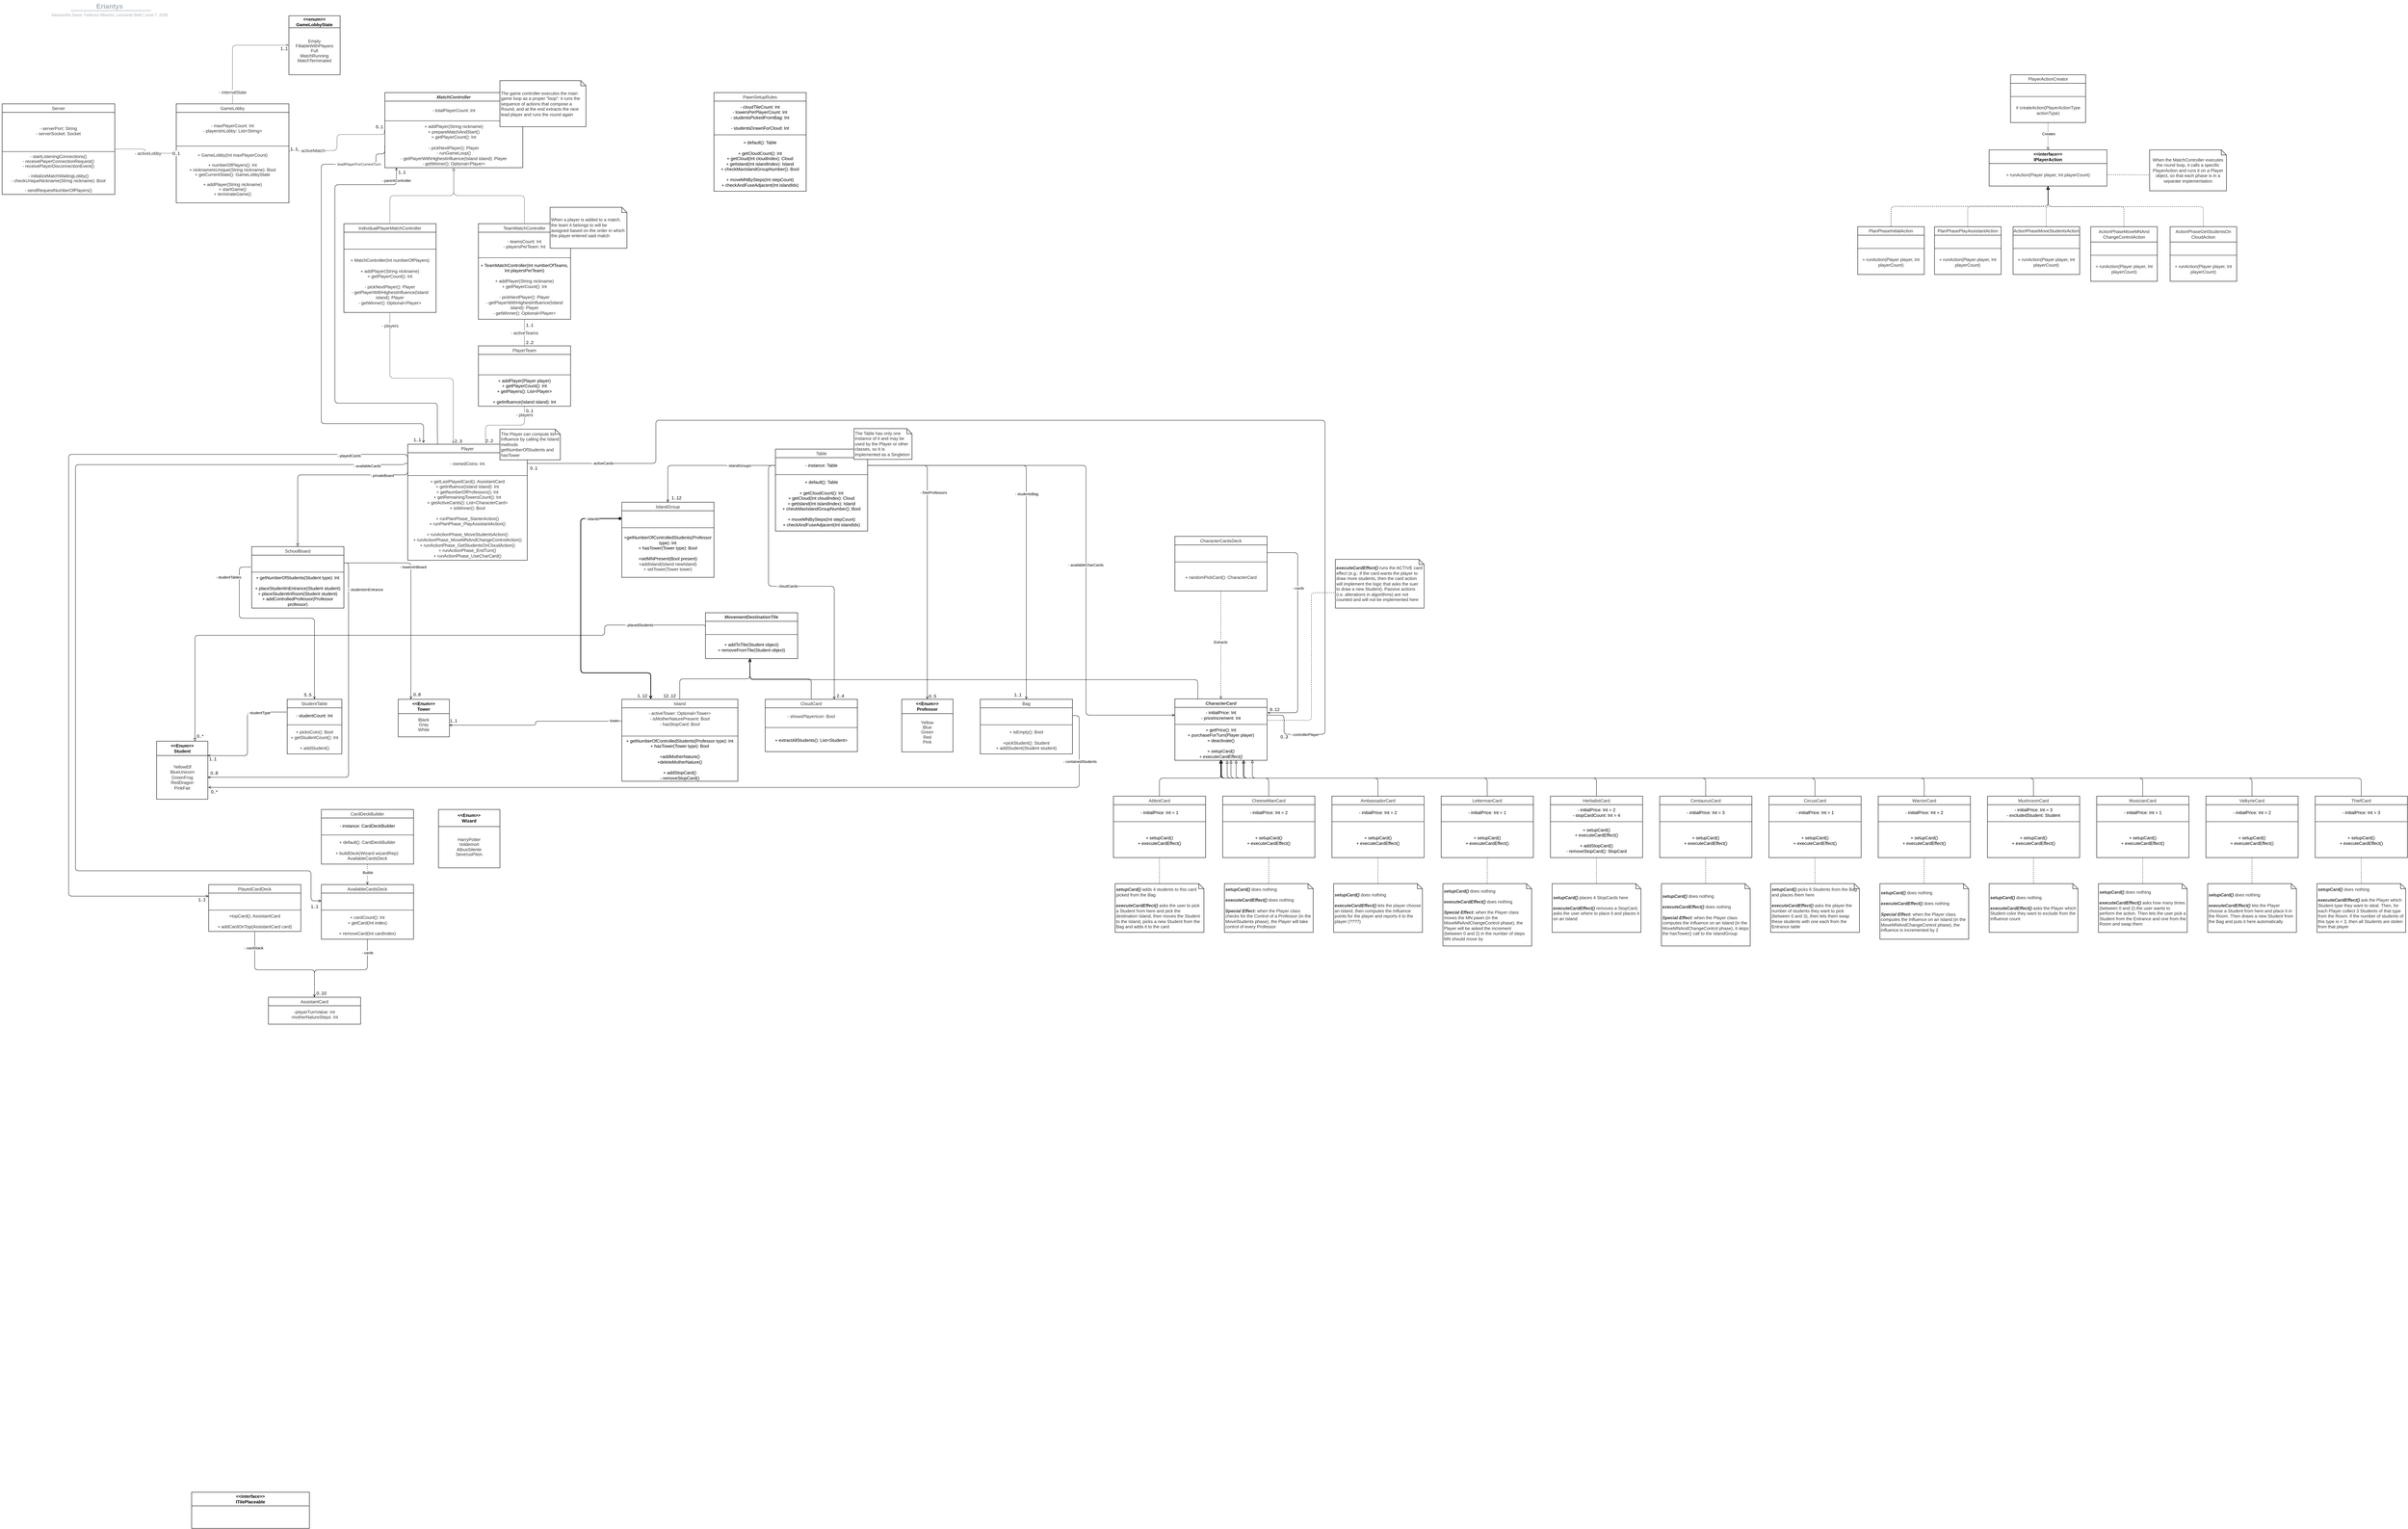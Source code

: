 <mxfile version="17.1.2"><diagram id="m_z2NcX1ynxi7o-ZTe3z" name="Page-1"><mxGraphModel dx="1454" dy="870" grid="1" gridSize="20" guides="1" tooltips="1" connect="1" arrows="1" fold="1" page="1" pageScale="1" pageWidth="100000" pageHeight="100000" math="0" shadow="0"><root><mxCell id="0"/><mxCell id="1" parent="0"/><mxCell id="4k2F8ksZ4SdtXRdE0M10-5" value="" style="group;dropTarget=0;pointerEvents=0;" parent="1" vertex="1"><mxGeometry x="40" y="50" width="640" height="45" as="geometry"/></mxCell><UserObject label="Eriantys" lucidchartObjectId="U7PNEHNEvIEY" id="4k2F8ksZ4SdtXRdE0M10-6"><mxCell style="points=[[0.688,0.967,0]];html=1;overflow=block;blockSpacing=1;whiteSpace=wrap;fontSize=19.7;fontColor=#a9afb8;fontStyle=1;align=center;spacingLeft=7;spacingRight=7;spacingTop=2;spacing=3;strokeOpacity=0;fillOpacity=0;rounded=1;absoluteArcSize=1;arcSize=12;fillColor=#ffffff;strokeWidth=1.5;" parent="4k2F8ksZ4SdtXRdE0M10-5" vertex="1"><mxGeometry width="640" height="31" as="geometry"/></mxCell></UserObject><UserObject label=" Alessandro Sassi, Federico Albertini, Leonardo Betti  |  %date{mmmm d, yyyy}%" placeholders="1" lucidchartObjectId="U7PNwYMRwzRe" id="4k2F8ksZ4SdtXRdE0M10-7"><mxCell style="html=1;overflow=block;blockSpacing=1;whiteSpace=wrap;fontSize=11.5;fontColor=#a9afb8;align=center;spacingLeft=7;spacingRight=7;spacingTop=2;spacing=3;strokeOpacity=0;fillOpacity=0;rounded=1;absoluteArcSize=1;arcSize=12;fillColor=#ffffff;strokeWidth=1.5;" parent="4k2F8ksZ4SdtXRdE0M10-5" vertex="1"><mxGeometry y="31" width="640" height="14" as="geometry"/></mxCell></UserObject><UserObject label="" lucidchartObjectId="U7PNrnxMDtur" id="4k2F8ksZ4SdtXRdE0M10-8"><mxCell style="html=1;jettySize=18;whiteSpace=wrap;fontSize=13;fontFamily=Helvetica;strokeColor=#a9afb8;strokeOpacity=100;strokeWidth=1.5;rounded=0;startArrow=none;endArrow=none;entryX=0.688;entryY=0.967;entryPerimeter=0;" parent="4k2F8ksZ4SdtXRdE0M10-5" target="4k2F8ksZ4SdtXRdE0M10-6" edge="1"><mxGeometry width="100" height="100" relative="1" as="geometry"><Array as="points"/><mxPoint x="206" y="30" as="sourcePoint"/></mxGeometry></mxCell></UserObject><mxCell id="4k2F8ksZ4SdtXRdE0M10-381" style="edgeStyle=orthogonalEdgeStyle;rounded=1;orthogonalLoop=1;jettySize=auto;html=1;startArrow=none;startFill=0;endArrow=block;endFill=0;strokeColor=default;strokeWidth=1;exitX=0.25;exitY=0;exitDx=0;exitDy=0;" parent="1" source="4k2F8ksZ4SdtXRdE0M10-31" edge="1"><mxGeometry relative="1" as="geometry"><mxPoint x="2235" y="1980" as="targetPoint"/><Array as="points"><mxPoint x="3548" y="2040"/><mxPoint x="2235" y="2040"/><mxPoint x="2235" y="2000"/></Array></mxGeometry></mxCell><mxCell id="4k2F8ksZ4SdtXRdE0M10-382" style="edgeStyle=orthogonalEdgeStyle;rounded=1;orthogonalLoop=1;jettySize=auto;html=1;entryX=1;entryY=0.5;entryDx=0;entryDy=0;startArrow=none;startFill=0;endArrow=none;endFill=0;strokeColor=default;strokeWidth=1;exitX=1;exitY=0.5;exitDx=0;exitDy=0;" parent="1" source="4k2F8ksZ4SdtXRdE0M10-32" target="4k2F8ksZ4SdtXRdE0M10-58" edge="1"><mxGeometry relative="1" as="geometry"><Array as="points"><mxPoint x="3800" y="2144"/><mxPoint x="3800" y="2200"/><mxPoint x="3920" y="2200"/><mxPoint x="3920" y="1280"/><mxPoint x="1960" y="1280"/><mxPoint x="1960" y="1407"/></Array></mxGeometry></mxCell><mxCell id="4k2F8ksZ4SdtXRdE0M10-384" value="- controllerPlayer" style="edgeLabel;html=1;align=center;verticalAlign=middle;resizable=0;points=[];" parent="4k2F8ksZ4SdtXRdE0M10-382" vertex="1" connectable="0"><mxGeometry x="-0.842" y="-5" relative="1" as="geometry"><mxPoint x="-65" y="60" as="offset"/></mxGeometry></mxCell><mxCell id="4k2F8ksZ4SdtXRdE0M10-481" value="- activeCards" style="edgeLabel;html=1;align=center;verticalAlign=middle;resizable=0;points=[];" parent="4k2F8ksZ4SdtXRdE0M10-382" vertex="1" connectable="0"><mxGeometry x="0.878" y="-1" relative="1" as="geometry"><mxPoint as="offset"/></mxGeometry></mxCell><mxCell id="4k2F8ksZ4SdtXRdE0M10-395" style="edgeStyle=orthogonalEdgeStyle;rounded=1;orthogonalLoop=1;jettySize=auto;html=1;entryX=0.5;entryY=0;entryDx=0;entryDy=0;startArrow=block;startFill=0;endArrow=none;endFill=0;strokeColor=default;strokeWidth=1;" parent="1" source="4k2F8ksZ4SdtXRdE0M10-31" target="4k2F8ksZ4SdtXRdE0M10-387" edge="1"><mxGeometry relative="1" as="geometry"/></mxCell><mxCell id="4k2F8ksZ4SdtXRdE0M10-31" value="&lt;b&gt;&lt;i&gt;CharacterCard&lt;/i&gt;&lt;/b&gt;" style="html=1;overflow=block;blockSpacing=1;swimlane;childLayout=stackLayout;horizontal=1;horizontalStack=0;resizeParent=1;resizeParentMax=0;resizeLast=0;collapsible=0;fontStyle=0;marginBottom=0;swimlaneFillColor=#ffffff;startSize=25;whiteSpace=wrap;fontSize=13;fontColor=#333333;align=center;spacing=0;strokeColor=#333333;strokeOpacity=100;fillOpacity=100;fillColor=#ffffff;strokeWidth=1.5;" parent="1" vertex="1"><mxGeometry x="3480" y="2096" width="270" height="180" as="geometry"/></mxCell><mxCell id="4k2F8ksZ4SdtXRdE0M10-32" value="- initialPrice: Int&lt;br&gt;- priceIncrement: Int" style="part=1;html=1;resizeHeight=0;strokeColor=none;fillColor=none;verticalAlign=middle;spacingLeft=4;spacingRight=4;overflow=hidden;rotatable=0;points=[[0,0.5],[1,0.5]];portConstraint=eastwest;swimlaneFillColor=#ffffff;strokeOpacity=100;fillOpacity=100;whiteSpace=wrap;fontSize=13;align=center;" parent="4k2F8ksZ4SdtXRdE0M10-31" vertex="1"><mxGeometry y="25" width="270" height="46" as="geometry"/></mxCell><mxCell id="4k2F8ksZ4SdtXRdE0M10-33" value="" style="line;strokeWidth=1;fillColor=none;align=left;verticalAlign=middle;spacingTop=-1;spacingLeft=3;spacingRight=3;rotatable=0;labelPosition=right;points=[];portConstraint=eastwest;" parent="4k2F8ksZ4SdtXRdE0M10-31" vertex="1"><mxGeometry y="71" width="270" height="8" as="geometry"/></mxCell><mxCell id="4k2F8ksZ4SdtXRdE0M10-34" value="+ getPrice(): Int&lt;br&gt;+ purchaseForTurn(Player player)&lt;br&gt;+ deactivate()&lt;br&gt;&lt;br&gt;&lt;i&gt;+ setupCard()&lt;br&gt;+ executeCardEffect()&lt;br&gt;&lt;/i&gt;" style="part=1;html=1;resizeHeight=0;strokeColor=none;fillColor=none;verticalAlign=middle;spacingLeft=4;spacingRight=4;overflow=hidden;rotatable=0;points=[[0,0.5],[1,0.5]];portConstraint=eastwest;swimlaneFillColor=#ffffff;strokeOpacity=100;fillOpacity=100;whiteSpace=wrap;fontSize=13;align=center;" parent="4k2F8ksZ4SdtXRdE0M10-31" vertex="1"><mxGeometry y="79" width="270" height="101" as="geometry"/></mxCell><mxCell id="4k2F8ksZ4SdtXRdE0M10-302" style="edgeStyle=orthogonalEdgeStyle;rounded=1;orthogonalLoop=1;jettySize=auto;html=1;entryX=0.5;entryY=0;entryDx=0;entryDy=0;endArrow=open;endFill=0;strokeColor=default;" parent="1" source="4k2F8ksZ4SdtXRdE0M10-35" target="4k2F8ksZ4SdtXRdE0M10-298" edge="1"><mxGeometry relative="1" as="geometry"><Array as="points"><mxPoint x="785" y="2890"/><mxPoint x="960" y="2890"/></Array></mxGeometry></mxCell><mxCell id="4k2F8ksZ4SdtXRdE0M10-318" value="- cardStack" style="edgeLabel;html=1;align=center;verticalAlign=middle;resizable=0;points=[];" parent="4k2F8ksZ4SdtXRdE0M10-302" vertex="1" connectable="0"><mxGeometry x="-0.74" y="-3" relative="1" as="geometry"><mxPoint as="offset"/></mxGeometry></mxCell><mxCell id="4k2F8ksZ4SdtXRdE0M10-35" value="PlayedCardDeck" style="html=1;overflow=block;blockSpacing=1;swimlane;childLayout=stackLayout;horizontal=1;horizontalStack=0;resizeParent=1;resizeParentMax=0;resizeLast=0;collapsible=0;fontStyle=0;marginBottom=0;swimlaneFillColor=#ffffff;startSize=25;whiteSpace=wrap;fontSize=13;fontColor=#333333;align=center;spacing=0;strokeColor=#333333;strokeOpacity=100;fillOpacity=100;fillColor=#ffffff;strokeWidth=1.5;" parent="1" vertex="1"><mxGeometry x="650" y="2640" width="270" height="137.25" as="geometry"/></mxCell><mxCell id="4k2F8ksZ4SdtXRdE0M10-36" value="" style="part=1;html=1;resizeHeight=0;strokeColor=none;fillColor=none;verticalAlign=middle;spacingLeft=4;spacingRight=4;overflow=hidden;rotatable=0;points=[[0,0.5],[1,0.5]];portConstraint=eastwest;swimlaneFillColor=#ffffff;strokeOpacity=100;fillOpacity=100;whiteSpace=wrap;fontSize=13;align=center;" parent="4k2F8ksZ4SdtXRdE0M10-35" vertex="1"><mxGeometry y="25" width="270" height="46" as="geometry"/></mxCell><mxCell id="4k2F8ksZ4SdtXRdE0M10-37" value="" style="line;strokeWidth=1;fillColor=none;align=left;verticalAlign=middle;spacingTop=-1;spacingLeft=3;spacingRight=3;rotatable=0;labelPosition=right;points=[];portConstraint=eastwest;" parent="4k2F8ksZ4SdtXRdE0M10-35" vertex="1"><mxGeometry y="71" width="270" height="8" as="geometry"/></mxCell><mxCell id="4k2F8ksZ4SdtXRdE0M10-38" value="+topCard(): AssistantCard&lt;br&gt;&lt;br&gt;+ addCardOnTop(AssistantCard card)" style="part=1;html=1;resizeHeight=0;strokeColor=none;fillColor=none;verticalAlign=middle;spacingLeft=4;spacingRight=4;overflow=hidden;rotatable=0;points=[[0,0.5],[1,0.5]];portConstraint=eastwest;swimlaneFillColor=#ffffff;strokeOpacity=100;fillOpacity=100;whiteSpace=wrap;fontSize=13;fontColor=#333333;align=center;" parent="4k2F8ksZ4SdtXRdE0M10-35" vertex="1"><mxGeometry y="79" width="270" height="58.25" as="geometry"/></mxCell><mxCell id="4k2F8ksZ4SdtXRdE0M10-45" value="Table" style="html=1;overflow=block;blockSpacing=1;swimlane;childLayout=stackLayout;horizontal=1;horizontalStack=0;resizeParent=1;resizeParentMax=0;resizeLast=0;collapsible=0;fontStyle=0;marginBottom=0;swimlaneFillColor=#ffffff;startSize=25;whiteSpace=wrap;fontSize=13;fontColor=#333333;align=center;spacing=0;strokeColor=#333333;strokeOpacity=100;fillOpacity=100;fillColor=#ffffff;strokeWidth=1.5;" parent="1" vertex="1"><mxGeometry x="2310" y="1364.38" width="270" height="240" as="geometry"/></mxCell><mxCell id="4k2F8ksZ4SdtXRdE0M10-46" value="- instance: Table" style="part=1;html=1;resizeHeight=0;strokeColor=none;fillColor=none;verticalAlign=middle;spacingLeft=4;spacingRight=4;overflow=hidden;rotatable=0;points=[[0,0.5],[1,0.5]];portConstraint=eastwest;swimlaneFillColor=#ffffff;strokeOpacity=100;fillOpacity=100;whiteSpace=wrap;fontSize=13;align=center;" parent="4k2F8ksZ4SdtXRdE0M10-45" vertex="1"><mxGeometry y="25" width="270" height="46" as="geometry"/></mxCell><mxCell id="4k2F8ksZ4SdtXRdE0M10-47" value="" style="line;strokeWidth=1;fillColor=none;align=left;verticalAlign=middle;spacingTop=-1;spacingLeft=3;spacingRight=3;rotatable=0;labelPosition=right;points=[];portConstraint=eastwest;" parent="4k2F8ksZ4SdtXRdE0M10-45" vertex="1"><mxGeometry y="71" width="270" height="8" as="geometry"/></mxCell><mxCell id="4k2F8ksZ4SdtXRdE0M10-48" value="+ default(): Table&lt;br&gt;&lt;br&gt;+ getCloudCount(): Int&lt;br&gt;+ getCloud(Int cloudIndex): Cloud&lt;br&gt;+ getIsland(Int islandIndex): Island&lt;br&gt;+ checkMaxIslandGroupNumber(): Bool&lt;br&gt;&lt;br&gt;+ moveMNBySteps(Int stepCount)&lt;br&gt;+ checkAndFuseAdjacent(Int islandIdx)" style="part=1;html=1;resizeHeight=0;strokeColor=none;fillColor=none;verticalAlign=middle;spacingLeft=4;spacingRight=4;overflow=hidden;rotatable=0;points=[[0,0.5],[1,0.5]];portConstraint=eastwest;swimlaneFillColor=#ffffff;strokeOpacity=100;fillOpacity=100;whiteSpace=wrap;fontSize=13;align=center;" parent="4k2F8ksZ4SdtXRdE0M10-45" vertex="1"><mxGeometry y="79" width="270" height="161" as="geometry"/></mxCell><mxCell id="4k2F8ksZ4SdtXRdE0M10-57" value="Player" style="html=1;overflow=block;blockSpacing=1;swimlane;childLayout=stackLayout;horizontal=1;horizontalStack=0;resizeParent=1;resizeParentMax=0;resizeLast=0;collapsible=0;fontStyle=0;marginBottom=0;swimlaneFillColor=#ffffff;startSize=25;whiteSpace=wrap;fontSize=13;fontColor=#333333;align=center;spacing=0;strokeColor=#333333;strokeOpacity=100;fillOpacity=100;fillColor=#ffffff;strokeWidth=1.5;" parent="1" vertex="1"><mxGeometry x="1233" y="1350" width="350" height="340" as="geometry"/></mxCell><mxCell id="4k2F8ksZ4SdtXRdE0M10-58" value="- ownedCoins: Int" style="part=1;html=1;resizeHeight=0;strokeColor=none;fillColor=none;verticalAlign=middle;spacingLeft=4;spacingRight=4;overflow=hidden;rotatable=0;points=[[0,0.5],[1,0.5]];portConstraint=eastwest;swimlaneFillColor=#ffffff;strokeOpacity=100;fillOpacity=100;whiteSpace=wrap;fontSize=13;fontColor=#333333;align=center;" parent="4k2F8ksZ4SdtXRdE0M10-57" vertex="1"><mxGeometry y="25" width="350" height="63" as="geometry"/></mxCell><mxCell id="4k2F8ksZ4SdtXRdE0M10-59" value="" style="line;strokeWidth=1;fillColor=none;align=left;verticalAlign=middle;spacingTop=-1;spacingLeft=3;spacingRight=3;rotatable=0;labelPosition=right;points=[];portConstraint=eastwest;" parent="4k2F8ksZ4SdtXRdE0M10-57" vertex="1"><mxGeometry y="88" width="350" height="8" as="geometry"/></mxCell><mxCell id="4k2F8ksZ4SdtXRdE0M10-60" value="+ getLastPlayedCard(): AssistantCard&#10;+ getInfluence(Island island): Int&#10;+ getNumberOfProfessors(): Int&#10;+ getRemainingTowersCount(): Int&#10;+ getActiveCards(): List&lt;CharacterCard&gt;&#10;+ isWinner(): Bool&#10;&#10;+ runPlanPhase_StarterAction()&#10;+ runPlanPhase_PlayAssistantAction()&#10;&#10;+ runActionPhase_MoveStudentsAction()&#10;+ runActionPhase_MoveMNAndChangeControlAction()&#10;+ runActionPhase_GetStudentsOnCloudAction()&#10;+ runActionPhase_EndTurn()&#10;+ runActionPhase_UseCharCard()" style="part=1;resizeHeight=0;strokeColor=none;fillColor=none;verticalAlign=middle;spacingLeft=4;spacingRight=4;overflow=hidden;rotatable=0;points=[[0,0.5],[1,0.5]];portConstraint=eastwest;swimlaneFillColor=#ffffff;strokeOpacity=100;fillOpacity=100;whiteSpace=wrap;fontSize=13;fontColor=#333333;align=center;" parent="4k2F8ksZ4SdtXRdE0M10-57" vertex="1"><mxGeometry y="96" width="350" height="244" as="geometry"/></mxCell><mxCell id="4k2F8ksZ4SdtXRdE0M10-74" value="IndividualPlayerMatchController" style="html=1;overflow=block;blockSpacing=1;swimlane;childLayout=stackLayout;horizontal=1;horizontalStack=0;resizeParent=1;resizeParentMax=0;resizeLast=0;collapsible=0;fontStyle=0;marginBottom=0;swimlaneFillColor=#ffffff;startSize=25;whiteSpace=wrap;fontSize=13;fontColor=#333333;align=center;spacing=0;strokeColor=#333333;strokeOpacity=100;fillOpacity=100;fillColor=#ffffff;strokeWidth=1.5;" parent="1" vertex="1"><mxGeometry x="1046" y="704" width="270" height="260" as="geometry"/></mxCell><mxCell id="4k2F8ksZ4SdtXRdE0M10-75" value="" style="part=1;html=1;resizeHeight=0;strokeColor=none;fillColor=none;verticalAlign=middle;spacingLeft=4;spacingRight=4;overflow=hidden;rotatable=0;points=[[0,0.5],[1,0.5]];portConstraint=eastwest;swimlaneFillColor=#ffffff;strokeOpacity=100;fillOpacity=100;whiteSpace=wrap;fontSize=13;align=center;" parent="4k2F8ksZ4SdtXRdE0M10-74" vertex="1"><mxGeometry y="25" width="270" height="46" as="geometry"/></mxCell><mxCell id="4k2F8ksZ4SdtXRdE0M10-76" value="" style="line;strokeWidth=1;fillColor=none;align=left;verticalAlign=middle;spacingTop=-1;spacingLeft=3;spacingRight=3;rotatable=0;labelPosition=right;points=[];portConstraint=eastwest;" parent="4k2F8ksZ4SdtXRdE0M10-74" vertex="1"><mxGeometry y="71" width="270" height="8" as="geometry"/></mxCell><mxCell id="4k2F8ksZ4SdtXRdE0M10-77" value="+ MatchController(Int numberOfPlayers)&lt;br&gt;&lt;br&gt;+ addPlayer(String nickname)&lt;br style=&quot;padding: 0px ; margin: 0px&quot;&gt;+ getPlayerCount(): Int&lt;br style=&quot;padding: 0px ; margin: 0px&quot;&gt;&lt;br style=&quot;padding: 0px ; margin: 0px&quot;&gt;- pickNextPlayer(): Player&lt;br style=&quot;padding: 0px ; margin: 0px&quot;&gt;- getPlayerWithHighestInfluence(Island island): Player&lt;br style=&quot;padding: 0px ; margin: 0px&quot;&gt;- getWinner(): Optional&amp;lt;Player&amp;gt;" style="part=1;html=1;resizeHeight=0;strokeColor=none;fillColor=none;verticalAlign=middle;spacingLeft=4;spacingRight=4;overflow=hidden;rotatable=0;points=[[0,0.5],[1,0.5]];portConstraint=eastwest;swimlaneFillColor=#ffffff;strokeOpacity=100;fillOpacity=100;whiteSpace=wrap;fontSize=13;fontColor=#333333;align=center;" parent="4k2F8ksZ4SdtXRdE0M10-74" vertex="1"><mxGeometry y="79" width="270" height="181" as="geometry"/></mxCell><mxCell id="4k2F8ksZ4SdtXRdE0M10-106" value="Server" style="html=1;overflow=block;blockSpacing=1;swimlane;childLayout=stackLayout;horizontal=1;horizontalStack=0;resizeParent=1;resizeParentMax=0;resizeLast=0;collapsible=0;fontStyle=0;marginBottom=0;swimlaneFillColor=#ffffff;startSize=25;whiteSpace=wrap;fontSize=13;fontColor=#333333;align=center;spacing=0;strokeColor=#333333;strokeOpacity=100;fillOpacity=100;fillColor=#ffffff;strokeWidth=1.5;" parent="1" vertex="1"><mxGeometry x="45" y="353" width="330" height="265.25" as="geometry"/></mxCell><mxCell id="4k2F8ksZ4SdtXRdE0M10-107" value="&lt;div style=&quot;display: flex; justify-content: center; text-align: center; align-items: baseline; font-size: 0; line-height: 1.25;margin-top: -2px;&quot;&gt;&lt;span&gt;&lt;span style=&quot;font-size:13px;color:#333333;&quot;&gt;- serverPort: String&#10;&lt;/span&gt;&lt;/span&gt;&lt;/div&gt;&lt;div style=&quot;display: flex; justify-content: center; text-align: center; align-items: baseline; font-size: 0; line-height: 1.25;margin-top: -2px;&quot;&gt;&lt;span&gt;&lt;span style=&quot;font-size:13px;color:#333333;&quot;&gt;- serverSocket: Socket&lt;/span&gt;&lt;/span&gt;&lt;/div&gt;" style="part=1;html=1;resizeHeight=0;strokeColor=none;fillColor=none;verticalAlign=middle;spacingLeft=4;spacingRight=4;overflow=hidden;rotatable=0;points=[[0,0.5],[1,0.5]];portConstraint=eastwest;swimlaneFillColor=#ffffff;strokeOpacity=100;fillOpacity=100;whiteSpace=wrap;fontSize=13;fontColor=#333333;align=center;" parent="4k2F8ksZ4SdtXRdE0M10-106" vertex="1"><mxGeometry y="25" width="330" height="111" as="geometry"/></mxCell><mxCell id="4k2F8ksZ4SdtXRdE0M10-108" value="" style="line;strokeWidth=1;fillColor=none;align=left;verticalAlign=middle;spacingTop=-1;spacingLeft=3;spacingRight=3;rotatable=0;labelPosition=right;points=[];portConstraint=eastwest;" parent="4k2F8ksZ4SdtXRdE0M10-106" vertex="1"><mxGeometry y="136" width="330" height="8" as="geometry"/></mxCell><mxCell id="4k2F8ksZ4SdtXRdE0M10-109" value="&lt;div style=&quot;display: flex; justify-content: center; text-align: center; align-items: baseline; font-size: 0; line-height: 1.25;margin-top: -2px;&quot;&gt;&lt;span&gt;&lt;span style=&quot;font-size:13px;color:#333333;&quot;&gt;- startListeningConnections()&#10;&lt;/span&gt;&lt;/span&gt;&lt;/div&gt;&lt;div style=&quot;display: flex; justify-content: center; text-align: center; align-items: baseline; font-size: 0; line-height: 1.25;margin-top: -2px;&quot;&gt;&lt;span&gt;&lt;span style=&quot;font-size:13px;color:#333333;&quot;&gt;- receivePlayerConnectionRequest()&#10;&lt;/span&gt;&lt;/span&gt;&lt;/div&gt;&lt;div style=&quot;display: flex; justify-content: center; text-align: center; align-items: baseline; font-size: 0; line-height: 1.25;margin-top: -2px;&quot;&gt;&lt;span&gt;&lt;span style=&quot;font-size:13px;color:#333333;&quot;&gt;- receivePlayerDisconnectionEvent()&#10;&lt;/span&gt;&lt;/span&gt;&lt;/div&gt;&lt;div style=&quot;display: flex; justify-content: center; text-align: center; align-items: baseline; font-size: 0; line-height: 1.25;margin-top: -2px;&quot;&gt;&lt;span&gt;&lt;span style=&quot;font-size:13px;color:#333333;&quot;&gt;&#10;&lt;/span&gt;&lt;/span&gt;&lt;/div&gt;&lt;div style=&quot;display: flex; justify-content: center; text-align: center; align-items: baseline; font-size: 0; line-height: 1.25;margin-top: -2px;&quot;&gt;&lt;span&gt;&lt;span style=&quot;font-size:13px;color:#333333;&quot;&gt;- initializeMatchWaitingLobby()&#10;&lt;/span&gt;&lt;/span&gt;&lt;/div&gt;&lt;div style=&quot;display: flex; justify-content: center; text-align: center; align-items: baseline; font-size: 0; line-height: 1.25;margin-top: -2px;&quot;&gt;&lt;span&gt;&lt;span style=&quot;font-size:13px;color:#333333;&quot;&gt;- checkUniqueNickname(String nickname): Bool&#10;&lt;/span&gt;&lt;/span&gt;&lt;/div&gt;&lt;div style=&quot;display: flex; justify-content: center; text-align: center; align-items: baseline; font-size: 0; line-height: 1.25;margin-top: -2px;&quot;&gt;&lt;span&gt;&lt;span style=&quot;font-size:13px;color:#333333;&quot;&gt;&#10;&lt;/span&gt;&lt;/span&gt;&lt;/div&gt;&lt;div style=&quot;display: flex; justify-content: center; text-align: center; align-items: baseline; font-size: 0; line-height: 1.25;margin-top: -2px;&quot;&gt;&lt;span&gt;&lt;span style=&quot;font-size:13px;color:#333333;&quot;&gt;- sendRequestNumberOfPlayers()&lt;/span&gt;&lt;/span&gt;&lt;/div&gt;" style="part=1;resizeHeight=0;strokeColor=none;fillColor=none;align=left;verticalAlign=middle;spacingLeft=4;spacingRight=4;rotatable=0;points=[[0,0.5],[1,0.5]];portConstraint=eastwest;swimlaneFillColor=#ffffff;strokeOpacity=100;fillOpacity=100;whiteSpace=wrap;overflow=block;blockSpacing=1;html=1;fontSize=13;" parent="4k2F8ksZ4SdtXRdE0M10-106" vertex="1"><mxGeometry y="144" width="330" height="121.25" as="geometry"/></mxCell><mxCell id="4k2F8ksZ4SdtXRdE0M10-110" value="GameLobby" style="html=1;overflow=block;blockSpacing=1;swimlane;childLayout=stackLayout;horizontal=1;horizontalStack=0;resizeParent=1;resizeParentMax=0;resizeLast=0;collapsible=0;fontStyle=0;marginBottom=0;swimlaneFillColor=#ffffff;startSize=25;whiteSpace=wrap;fontSize=13;fontColor=#333333;align=center;spacing=0;strokeColor=#333333;strokeOpacity=100;fillOpacity=100;fillColor=#ffffff;strokeWidth=1.5;" parent="1" vertex="1"><mxGeometry x="555" y="353" width="330" height="290" as="geometry"/></mxCell><mxCell id="4k2F8ksZ4SdtXRdE0M10-111" value="&lt;div style=&quot;display: flex; justify-content: center; text-align: center; align-items: baseline; font-size: 0; line-height: 1.25;margin-top: -2px;&quot;&gt;&lt;span&gt;&lt;span style=&quot;font-size:13px;color:#333333;&quot;&gt;- maxPlayerCount: Int&#10;&lt;/span&gt;&lt;/span&gt;&lt;/div&gt;&lt;div style=&quot;display: flex; justify-content: center; text-align: center; align-items: baseline; font-size: 0; line-height: 1.25;margin-top: -2px;&quot;&gt;&lt;span&gt;&lt;span style=&quot;font-size:13px;color:#333333;&quot;&gt;- playersInLobby: List&amp;lt;String&amp;gt;&lt;/span&gt;&lt;/span&gt;&lt;/div&gt;" style="part=1;html=1;resizeHeight=0;strokeColor=none;fillColor=none;verticalAlign=middle;spacingLeft=4;spacingRight=4;overflow=hidden;rotatable=0;points=[[0,0.5],[1,0.5]];portConstraint=eastwest;swimlaneFillColor=#ffffff;strokeOpacity=100;fillOpacity=100;whiteSpace=wrap;fontSize=13;fontColor=#333333;align=center;" parent="4k2F8ksZ4SdtXRdE0M10-110" vertex="1"><mxGeometry y="25" width="330" height="95" as="geometry"/></mxCell><mxCell id="4k2F8ksZ4SdtXRdE0M10-112" value="" style="line;strokeWidth=1;fillColor=none;align=left;verticalAlign=middle;spacingTop=-1;spacingLeft=3;spacingRight=3;rotatable=0;labelPosition=right;points=[];portConstraint=eastwest;" parent="4k2F8ksZ4SdtXRdE0M10-110" vertex="1"><mxGeometry y="120" width="330" height="8" as="geometry"/></mxCell><mxCell id="4k2F8ksZ4SdtXRdE0M10-113" value="&lt;div style=&quot;display: flex; justify-content: center; text-align: center; align-items: baseline; font-size: 0; line-height: 1.25;margin-top: -2px;&quot;&gt;&lt;span&gt;&lt;span style=&quot;font-size:13px;color:#333333;&quot;&gt;+ GameLobby(Int maxPlayerCount)&#10;&lt;/span&gt;&lt;/span&gt;&lt;/div&gt;&lt;div style=&quot;display: flex; justify-content: center; text-align: center; align-items: baseline; font-size: 0; line-height: 1.25;margin-top: -2px;&quot;&gt;&lt;span&gt;&lt;span style=&quot;font-size:13px;color:#333333;&quot;&gt;&#10;&lt;/span&gt;&lt;/span&gt;&lt;/div&gt;&lt;div style=&quot;display: flex; justify-content: center; text-align: center; align-items: baseline; font-size: 0; line-height: 1.25;margin-top: -2px;&quot;&gt;&lt;span&gt;&lt;span style=&quot;font-size:13px;color:#333333;&quot;&gt;+ numberOfPlayers(): Int&#10;&lt;/span&gt;&lt;/span&gt;&lt;/div&gt;&lt;div style=&quot;display: flex; justify-content: center; text-align: center; align-items: baseline; font-size: 0; line-height: 1.25;margin-top: -2px;&quot;&gt;&lt;span&gt;&lt;span style=&quot;font-size:13px;color:#333333;&quot;&gt;+ nicknameIsUnique(String nickname): Bool&#10;&lt;/span&gt;&lt;/span&gt;&lt;/div&gt;&lt;div style=&quot;display: flex; justify-content: center; text-align: center; align-items: baseline; font-size: 0; line-height: 1.25;margin-top: -2px;&quot;&gt;&lt;span&gt;&lt;span style=&quot;font-size:13px;color:#333333;&quot;&gt;+ getCurrentState(): GameLobbyState&#10;&lt;/span&gt;&lt;/span&gt;&lt;/div&gt;&lt;div style=&quot;display: flex; justify-content: center; text-align: center; align-items: baseline; font-size: 0; line-height: 1.25;margin-top: -2px;&quot;&gt;&lt;span&gt;&lt;span style=&quot;font-size:13px;color:#333333;&quot;&gt;&#10;&lt;/span&gt;&lt;/span&gt;&lt;/div&gt;&lt;div style=&quot;display: flex; justify-content: center; text-align: center; align-items: baseline; font-size: 0; line-height: 1.25;margin-top: -2px;&quot;&gt;&lt;span&gt;&lt;span style=&quot;font-size:13px;color:#333333;&quot;&gt;+ addPlayer(String nickname)&#10;&lt;/span&gt;&lt;/span&gt;&lt;/div&gt;&lt;div style=&quot;display: flex; justify-content: center; text-align: center; align-items: baseline; font-size: 0; line-height: 1.25;margin-top: -2px;&quot;&gt;&lt;span&gt;&lt;span style=&quot;font-size:13px;color:#333333;&quot;&gt;+ startGame()&#10;&lt;/span&gt;&lt;/span&gt;&lt;/div&gt;&lt;div style=&quot;display: flex; justify-content: center; text-align: center; align-items: baseline; font-size: 0; line-height: 1.25;margin-top: -2px;&quot;&gt;&lt;span&gt;&lt;span style=&quot;font-size:13px;color:#333333;&quot;&gt;+ terminateGame()&lt;/span&gt;&lt;/span&gt;&lt;/div&gt;" style="part=1;resizeHeight=0;strokeColor=none;fillColor=none;align=left;verticalAlign=middle;spacingLeft=4;spacingRight=4;rotatable=0;points=[[0,0.5],[1,0.5]];portConstraint=eastwest;swimlaneFillColor=#ffffff;strokeOpacity=100;fillOpacity=100;whiteSpace=wrap;overflow=block;blockSpacing=1;html=1;fontSize=13;" parent="4k2F8ksZ4SdtXRdE0M10-110" vertex="1"><mxGeometry y="128" width="330" height="162" as="geometry"/></mxCell><UserObject label="" lucidchartObjectId="i~x1v3RD~M-p" id="4k2F8ksZ4SdtXRdE0M10-114"><mxCell style="html=1;jettySize=18;whiteSpace=wrap;fontSize=13;strokeColor=#333333;strokeOpacity=100;strokeWidth=0.8;rounded=1;arcSize=24;edgeStyle=orthogonalEdgeStyle;startArrow=none;endArrow=open;exitX=1.002;exitY=0.5;exitPerimeter=0;entryX=-0.002;entryY=0.5;entryPerimeter=0;" parent="1" source="4k2F8ksZ4SdtXRdE0M10-106" target="4k2F8ksZ4SdtXRdE0M10-110" edge="1"><mxGeometry width="100" height="100" relative="1" as="geometry"><Array as="points"/></mxGeometry></mxCell></UserObject><mxCell id="4k2F8ksZ4SdtXRdE0M10-115" value="- activeLobby" style="text;html=1;resizable=0;labelBackgroundColor=default;align=center;verticalAlign=middle;fontColor=#333333;fontSize=13;" parent="4k2F8ksZ4SdtXRdE0M10-114" vertex="1"><mxGeometry x="0.131" relative="1" as="geometry"/></mxCell><mxCell id="4k2F8ksZ4SdtXRdE0M10-116" value="0..1" style="text;html=1;resizable=0;labelBackgroundColor=default;align=center;verticalAlign=middle;fontSize=13;" parent="4k2F8ksZ4SdtXRdE0M10-114" vertex="1"><mxGeometry x="1" relative="1" as="geometry"><mxPoint as="offset"/></mxGeometry></mxCell><mxCell id="4k2F8ksZ4SdtXRdE0M10-117" value="&amp;lt;&amp;lt;enum&amp;gt;&amp;gt;&lt;br&gt;GameLobbyState" style="html=1;overflow=block;blockSpacing=1;swimlane;childLayout=stackLayout;horizontal=1;horizontalStack=0;resizeParent=1;resizeParentMax=0;resizeLast=0;collapsible=0;marginBottom=0;swimlaneFillColor=#ffffff;startSize=35;whiteSpace=wrap;fontSize=13;fontStyle=1;align=center;spacing=0;strokeColor=#333333;strokeOpacity=100;fillOpacity=100;fillColor=#ffffff;strokeWidth=1.5;" parent="1" vertex="1"><mxGeometry x="885" y="95" width="150" height="172.75" as="geometry"/></mxCell><mxCell id="4k2F8ksZ4SdtXRdE0M10-118" value="&lt;div style=&quot;display: flex; justify-content: center; text-align: center; align-items: baseline; font-size: 0; line-height: 1.25;margin-top: -2px;&quot;&gt;&lt;span&gt;&lt;span style=&quot;font-size:13px;color:#333333;&quot;&gt;Empty&#10;&lt;/span&gt;&lt;/span&gt;&lt;/div&gt;&lt;div style=&quot;display: flex; justify-content: center; text-align: center; align-items: baseline; font-size: 0; line-height: 1.25;margin-top: -2px;&quot;&gt;&lt;span&gt;&lt;span style=&quot;font-size:13px;color:#333333;&quot;&gt;FillableWithPlayers&#10;&lt;/span&gt;&lt;/span&gt;&lt;/div&gt;&lt;div style=&quot;display: flex; justify-content: center; text-align: center; align-items: baseline; font-size: 0; line-height: 1.25;margin-top: -2px;&quot;&gt;&lt;span&gt;&lt;span style=&quot;font-size:13px;color:#333333;&quot;&gt;Full&#10;&lt;/span&gt;&lt;/span&gt;&lt;/div&gt;&lt;div style=&quot;display: flex; justify-content: center; text-align: center; align-items: baseline; font-size: 0; line-height: 1.25;margin-top: -2px;&quot;&gt;&lt;span&gt;&lt;span style=&quot;font-size:13px;color:#333333;&quot;&gt;MatchRunning&#10;&lt;/span&gt;&lt;/span&gt;&lt;/div&gt;&lt;div style=&quot;display: flex; justify-content: center; text-align: center; align-items: baseline; font-size: 0; line-height: 1.25;margin-top: -2px;&quot;&gt;&lt;span&gt;&lt;span style=&quot;font-size:13px;color:#333333;&quot;&gt;MatchTerminated&lt;/span&gt;&lt;/span&gt;&lt;/div&gt;" style="part=1;html=1;resizeHeight=0;strokeColor=none;fillColor=none;verticalAlign=middle;spacingLeft=4;spacingRight=4;overflow=hidden;rotatable=0;points=[[0,0.5],[1,0.5]];portConstraint=eastwest;swimlaneFillColor=#ffffff;strokeOpacity=100;fillOpacity=100;whiteSpace=wrap;fontSize=13;fontColor=#333333;align=center;" parent="4k2F8ksZ4SdtXRdE0M10-117" vertex="1"><mxGeometry y="35" width="150" height="137.75" as="geometry"/></mxCell><UserObject label="" lucidchartObjectId="2hy1Ym7UzT6y" id="4k2F8ksZ4SdtXRdE0M10-119"><mxCell style="html=1;jettySize=18;whiteSpace=wrap;fontSize=13;strokeColor=#333333;strokeOpacity=100;strokeWidth=0.8;rounded=1;arcSize=24;edgeStyle=orthogonalEdgeStyle;startArrow=none;endArrow=open;exitX=0.5;exitY=-0.003;exitPerimeter=0;entryX=-0.005;entryY=0.5;entryPerimeter=0;" parent="1" source="4k2F8ksZ4SdtXRdE0M10-110" target="4k2F8ksZ4SdtXRdE0M10-117" edge="1"><mxGeometry width="100" height="100" relative="1" as="geometry"><Array as="points"/></mxGeometry></mxCell></UserObject><mxCell id="4k2F8ksZ4SdtXRdE0M10-120" value="- internalState" style="text;html=1;resizable=0;labelBackgroundColor=default;align=center;verticalAlign=middle;fontColor=#333333;fontSize=13;" parent="4k2F8ksZ4SdtXRdE0M10-119" vertex="1"><mxGeometry x="-0.804" relative="1" as="geometry"/></mxCell><mxCell id="4k2F8ksZ4SdtXRdE0M10-121" value="1..1" style="text;html=1;resizable=0;labelBackgroundColor=default;align=center;verticalAlign=middle;fontSize=13;" parent="4k2F8ksZ4SdtXRdE0M10-119" vertex="1"><mxGeometry x="1" relative="1" as="geometry"><mxPoint x="-14" y="9" as="offset"/></mxGeometry></mxCell><UserObject label="" lucidchartObjectId="mry1-yjo6e_I" id="4k2F8ksZ4SdtXRdE0M10-122"><mxCell style="html=1;jettySize=18;whiteSpace=wrap;fontSize=13;strokeColor=#333333;strokeOpacity=100;strokeWidth=0.8;rounded=1;arcSize=24;edgeStyle=orthogonalEdgeStyle;startArrow=none;endArrow=none;exitX=1.002;exitY=0.5;exitPerimeter=0;entryX=-0.002;entryY=0.5;entryPerimeter=0;" parent="1" source="4k2F8ksZ4SdtXRdE0M10-110" target="4k2F8ksZ4SdtXRdE0M10-131" edge="1"><mxGeometry width="100" height="100" relative="1" as="geometry"><Array as="points"><mxPoint x="886" y="490"/><mxPoint x="1026" y="490"/><mxPoint x="1026" y="443"/></Array></mxGeometry></mxCell></UserObject><mxCell id="4k2F8ksZ4SdtXRdE0M10-123" value="- activeMatch" style="text;html=1;resizable=0;labelBackgroundColor=default;align=center;verticalAlign=middle;fontColor=#333333;fontSize=13;" parent="4k2F8ksZ4SdtXRdE0M10-122" vertex="1"><mxGeometry x="-0.572" relative="1" as="geometry"/></mxCell><mxCell id="4k2F8ksZ4SdtXRdE0M10-124" value="1..1" style="text;html=1;resizable=0;labelBackgroundColor=default;align=center;verticalAlign=middle;fontSize=13;" parent="4k2F8ksZ4SdtXRdE0M10-122" vertex="1"><mxGeometry x="-1" relative="1" as="geometry"><mxPoint x="14" y="-13" as="offset"/></mxGeometry></mxCell><mxCell id="4k2F8ksZ4SdtXRdE0M10-125" value="0..1" style="text;html=1;resizable=0;labelBackgroundColor=default;align=center;verticalAlign=middle;fontSize=13;" parent="4k2F8ksZ4SdtXRdE0M10-122" vertex="1"><mxGeometry x="1" relative="1" as="geometry"><mxPoint x="-15" y="-10" as="offset"/></mxGeometry></mxCell><mxCell id="4k2F8ksZ4SdtXRdE0M10-126" value="TeamMatchController" style="html=1;overflow=block;blockSpacing=1;swimlane;childLayout=stackLayout;horizontal=1;horizontalStack=0;resizeParent=1;resizeParentMax=0;resizeLast=0;collapsible=0;fontStyle=0;marginBottom=0;swimlaneFillColor=#ffffff;startSize=25;whiteSpace=wrap;fontSize=13;fontColor=#333333;align=center;spacing=0;strokeColor=#333333;strokeOpacity=100;fillOpacity=100;fillColor=#ffffff;strokeWidth=1.5;" parent="1" vertex="1"><mxGeometry x="1440" y="704" width="270" height="280" as="geometry"/></mxCell><mxCell id="4k2F8ksZ4SdtXRdE0M10-127" value="&lt;div style=&quot;display: flex; justify-content: center; text-align: center; align-items: baseline; font-size: 0; line-height: 1.25;margin-top: -2px;&quot;&gt;&lt;span&gt;&lt;span style=&quot;font-size:13px;color:#333333;&quot;&gt;- teamsCount: Int&#10;&lt;/span&gt;&lt;/span&gt;&lt;/div&gt;&lt;div style=&quot;display: flex; justify-content: center; text-align: center; align-items: baseline; font-size: 0; line-height: 1.25;margin-top: -2px;&quot;&gt;&lt;span&gt;&lt;span style=&quot;font-size:13px;color:#333333;&quot;&gt;- playersPerTeam: Int&lt;/span&gt;&lt;/span&gt;&lt;/div&gt;" style="part=1;html=1;resizeHeight=0;strokeColor=none;fillColor=none;verticalAlign=middle;spacingLeft=4;spacingRight=4;overflow=hidden;rotatable=0;points=[[0,0.5],[1,0.5]];portConstraint=eastwest;swimlaneFillColor=#ffffff;strokeOpacity=100;fillOpacity=100;whiteSpace=wrap;fontSize=13;fontColor=#333333;align=center;" parent="4k2F8ksZ4SdtXRdE0M10-126" vertex="1"><mxGeometry y="25" width="270" height="71" as="geometry"/></mxCell><mxCell id="4k2F8ksZ4SdtXRdE0M10-128" value="" style="line;strokeWidth=1;fillColor=none;align=left;verticalAlign=middle;spacingTop=-1;spacingLeft=3;spacingRight=3;rotatable=0;labelPosition=right;points=[];portConstraint=eastwest;" parent="4k2F8ksZ4SdtXRdE0M10-126" vertex="1"><mxGeometry y="96" width="270" height="8" as="geometry"/></mxCell><mxCell id="4k2F8ksZ4SdtXRdE0M10-129" value="+ TeamMatchController(Int numberOfTeams, Int playersPerTeam)&lt;br&gt;&lt;br&gt;&lt;span style=&quot;color: rgb(51 , 51 , 51)&quot;&gt;+ addPlayer(String nickname)&lt;/span&gt;&lt;br style=&quot;color: rgb(51 , 51 , 51) ; padding: 0px ; margin: 0px&quot;&gt;&lt;span style=&quot;color: rgb(51 , 51 , 51)&quot;&gt;+ getPlayerCount(): Int&lt;/span&gt;&lt;br style=&quot;color: rgb(51 , 51 , 51) ; padding: 0px ; margin: 0px&quot;&gt;&lt;br style=&quot;color: rgb(51 , 51 , 51) ; padding: 0px ; margin: 0px&quot;&gt;&lt;span style=&quot;color: rgb(51 , 51 , 51)&quot;&gt;- pickNextPlayer(): Player&lt;/span&gt;&lt;br style=&quot;color: rgb(51 , 51 , 51) ; padding: 0px ; margin: 0px&quot;&gt;&lt;span style=&quot;color: rgb(51 , 51 , 51)&quot;&gt;- getPlayerWithHighestInfluence(Island island): Player&lt;/span&gt;&lt;br style=&quot;color: rgb(51 , 51 , 51) ; padding: 0px ; margin: 0px&quot;&gt;&lt;span style=&quot;color: rgb(51 , 51 , 51)&quot;&gt;- getWinner(): Optional&amp;lt;Player&amp;gt;&lt;/span&gt;" style="part=1;resizeHeight=0;strokeColor=none;fillColor=none;align=center;verticalAlign=middle;spacingLeft=4;spacingRight=4;rotatable=0;points=[[0,0.5],[1,0.5]];portConstraint=eastwest;swimlaneFillColor=#ffffff;strokeOpacity=100;fillOpacity=100;whiteSpace=wrap;overflow=block;blockSpacing=1;html=1;fontSize=13;" parent="4k2F8ksZ4SdtXRdE0M10-126" vertex="1"><mxGeometry y="104" width="270" height="176" as="geometry"/></mxCell><UserObject label="When a player is added to a match, the team it belongs to will be assigned based on the order in which the player entered said match" lucidchartObjectId="4Ny1d1CMe~6c" id="4k2F8ksZ4SdtXRdE0M10-130"><mxCell style="html=1;overflow=block;blockSpacing=1;whiteSpace=wrap;shape=note;size=15;fontSize=13;fontColor=#333333;align=left;spacing=3.8;strokeColor=#333333;strokeOpacity=100;fillOpacity=100;fillColor=#ffffff;strokeWidth=1.5;" parent="1" vertex="1"><mxGeometry x="1650" y="656" width="225" height="120" as="geometry"/></mxCell></UserObject><mxCell id="4k2F8ksZ4SdtXRdE0M10-321" style="edgeStyle=orthogonalEdgeStyle;rounded=1;orthogonalLoop=1;jettySize=auto;html=1;entryX=0.25;entryY=0;entryDx=0;entryDy=0;endArrow=none;endFill=0;strokeColor=default;startArrow=open;startFill=0;" parent="1" source="4k2F8ksZ4SdtXRdE0M10-131" target="4k2F8ksZ4SdtXRdE0M10-57" edge="1"><mxGeometry relative="1" as="geometry"><Array as="points"><mxPoint x="1200" y="590"/><mxPoint x="1020" y="590"/><mxPoint x="1020" y="1230"/><mxPoint x="1320" y="1230"/><mxPoint x="1320" y="1320"/></Array></mxGeometry></mxCell><mxCell id="4k2F8ksZ4SdtXRdE0M10-323" value="- parentController" style="edgeLabel;html=1;align=center;verticalAlign=middle;resizable=0;points=[];" parent="4k2F8ksZ4SdtXRdE0M10-321" vertex="1" connectable="0"><mxGeometry x="-0.942" relative="1" as="geometry"><mxPoint as="offset"/></mxGeometry></mxCell><mxCell id="4k2F8ksZ4SdtXRdE0M10-131" value="MatchController" style="overflow=block;blockSpacing=1;swimlane;childLayout=stackLayout;horizontal=1;horizontalStack=0;resizeParent=1;resizeParentMax=0;resizeLast=0;collapsible=0;marginBottom=0;swimlaneFillColor=#ffffff;startSize=25;fontSize=13;fontColor=#333333;fontStyle=3;align=center;spacing=0;strokeColor=#333333;strokeOpacity=100;fillOpacity=100;fillColor=#ffffff;strokeWidth=1.5;whiteSpace=wrap;" parent="1" vertex="1"><mxGeometry x="1166" y="320" width="404" height="220" as="geometry"/></mxCell><mxCell id="4k2F8ksZ4SdtXRdE0M10-132" value="- totalPlayerCount: Int" style="part=1;html=1;resizeHeight=0;strokeColor=none;fillColor=none;verticalAlign=middle;spacingLeft=4;spacingRight=4;overflow=hidden;rotatable=0;points=[[0,0.5],[1,0.5]];portConstraint=eastwest;swimlaneFillColor=#ffffff;strokeOpacity=100;fillOpacity=100;whiteSpace=wrap;fontSize=13;fontColor=#333333;align=center;" parent="4k2F8ksZ4SdtXRdE0M10-131" vertex="1"><mxGeometry y="25" width="404" height="54" as="geometry"/></mxCell><mxCell id="4k2F8ksZ4SdtXRdE0M10-133" value="" style="line;strokeWidth=1;fillColor=none;align=left;verticalAlign=middle;spacingTop=-1;spacingLeft=3;spacingRight=3;rotatable=0;labelPosition=right;points=[];portConstraint=eastwest;" parent="4k2F8ksZ4SdtXRdE0M10-131" vertex="1"><mxGeometry y="79" width="404" height="8" as="geometry"/></mxCell><mxCell id="4k2F8ksZ4SdtXRdE0M10-134" value="+ addPlayer(String nickname)&#10;+ prepareMatchAndStart()&#10;+ getPlayerCount(): Int&#10;&#10;- pickNextPlayer(): Player&#10;- runGameLoop()&#10;- getPlayerWithHighestInfluence(Island island): Player&#10;- getWinner(): Optional&lt;Player&gt;" style="part=1;resizeHeight=0;strokeColor=none;fillColor=none;verticalAlign=middle;spacingLeft=4;spacingRight=4;overflow=hidden;rotatable=0;points=[[0,0.5],[1,0.5]];portConstraint=eastwest;swimlaneFillColor=#ffffff;strokeOpacity=100;fillOpacity=100;whiteSpace=wrap;fontSize=13;fontColor=#333333;align=center;" parent="4k2F8ksZ4SdtXRdE0M10-131" vertex="1"><mxGeometry y="87" width="404" height="133" as="geometry"/></mxCell><UserObject label="" lucidchartObjectId="fQy1AHW-6k50" id="4k2F8ksZ4SdtXRdE0M10-135"><mxCell style="html=1;jettySize=18;whiteSpace=wrap;fontSize=13;strokeColor=#333333;strokeOpacity=100;strokeWidth=0.8;rounded=1;arcSize=24;edgeStyle=orthogonalEdgeStyle;startArrow=none;endArrow=block;endFill=0;exitX=0.5;exitY=-0.006;exitPerimeter=0;entryX=0.5;entryY=1.004;entryPerimeter=0;" parent="1" source="4k2F8ksZ4SdtXRdE0M10-74" target="4k2F8ksZ4SdtXRdE0M10-131" edge="1"><mxGeometry width="100" height="100" relative="1" as="geometry"><Array as="points"/></mxGeometry></mxCell></UserObject><UserObject label="" lucidchartObjectId="kQy1YqhVRtB3" id="4k2F8ksZ4SdtXRdE0M10-136"><mxCell style="html=1;jettySize=18;whiteSpace=wrap;fontSize=13;strokeColor=#333333;strokeOpacity=100;strokeWidth=0.8;rounded=1;arcSize=24;edgeStyle=orthogonalEdgeStyle;startArrow=none;endArrow=block;endFill=0;exitX=0.5;exitY=-0.005;exitPerimeter=0;entryX=0.5;entryY=1.004;entryPerimeter=0;" parent="1" source="4k2F8ksZ4SdtXRdE0M10-126" target="4k2F8ksZ4SdtXRdE0M10-131" edge="1"><mxGeometry width="100" height="100" relative="1" as="geometry"><Array as="points"/></mxGeometry></mxCell></UserObject><mxCell id="4k2F8ksZ4SdtXRdE0M10-137" value="PlayerTeam" style="html=1;overflow=block;blockSpacing=1;swimlane;childLayout=stackLayout;horizontal=1;horizontalStack=0;resizeParent=1;resizeParentMax=0;resizeLast=0;collapsible=0;fontStyle=0;marginBottom=0;swimlaneFillColor=#ffffff;startSize=25;whiteSpace=wrap;fontSize=13;fontColor=#333333;align=center;spacing=0;strokeColor=#333333;strokeOpacity=100;fillOpacity=100;fillColor=#ffffff;strokeWidth=1.5;" parent="1" vertex="1"><mxGeometry x="1440" y="1062" width="270" height="176.75" as="geometry"/></mxCell><mxCell id="4k2F8ksZ4SdtXRdE0M10-138" value="" style="part=1;html=1;resizeHeight=0;strokeColor=none;fillColor=none;verticalAlign=middle;spacingLeft=4;spacingRight=4;overflow=hidden;rotatable=0;points=[[0,0.5],[1,0.5]];portConstraint=eastwest;swimlaneFillColor=#ffffff;strokeOpacity=100;fillOpacity=100;whiteSpace=wrap;fontSize=13;align=center;" parent="4k2F8ksZ4SdtXRdE0M10-137" vertex="1"><mxGeometry y="25" width="270" height="56" as="geometry"/></mxCell><mxCell id="4k2F8ksZ4SdtXRdE0M10-139" value="" style="line;strokeWidth=1;fillColor=none;align=left;verticalAlign=middle;spacingTop=-1;spacingLeft=3;spacingRight=3;rotatable=0;labelPosition=right;points=[];portConstraint=eastwest;" parent="4k2F8ksZ4SdtXRdE0M10-137" vertex="1"><mxGeometry y="81" width="270" height="8" as="geometry"/></mxCell><mxCell id="4k2F8ksZ4SdtXRdE0M10-140" value="+ addPlayer(Player player)&lt;br&gt;+ getPlayerCount(): Int&lt;br&gt;+ getPlayers(): List&amp;lt;Player&amp;gt;&lt;br&gt;&lt;br&gt;+ getInfluence(Island island): Int" style="part=1;html=1;resizeHeight=0;strokeColor=none;fillColor=none;verticalAlign=middle;spacingLeft=4;spacingRight=4;overflow=hidden;rotatable=0;points=[[0,0.5],[1,0.5]];portConstraint=eastwest;swimlaneFillColor=#ffffff;strokeOpacity=100;fillOpacity=100;whiteSpace=wrap;fontSize=13;align=center;" parent="4k2F8ksZ4SdtXRdE0M10-137" vertex="1"><mxGeometry y="89" width="270" height="87.75" as="geometry"/></mxCell><UserObject label="" lucidchartObjectId="vTy1lH9KAkZx" id="4k2F8ksZ4SdtXRdE0M10-141"><mxCell style="html=1;jettySize=18;whiteSpace=wrap;fontSize=13;strokeColor=#333333;strokeOpacity=100;strokeWidth=0.8;rounded=1;arcSize=24;edgeStyle=orthogonalEdgeStyle;startArrow=none;endArrow=none;exitX=0.5;exitY=1.005;exitPerimeter=0;entryX=0.652;entryY=-0.005;entryPerimeter=0;" parent="1" source="4k2F8ksZ4SdtXRdE0M10-137" target="4k2F8ksZ4SdtXRdE0M10-57" edge="1"><mxGeometry width="100" height="100" relative="1" as="geometry"><Array as="points"/></mxGeometry></mxCell></UserObject><mxCell id="4k2F8ksZ4SdtXRdE0M10-142" value="- players" style="text;html=1;resizable=0;labelBackgroundColor=default;align=center;verticalAlign=middle;fontColor=#333333;fontSize=13;" parent="4k2F8ksZ4SdtXRdE0M10-141" vertex="1"><mxGeometry x="-0.783" relative="1" as="geometry"/></mxCell><mxCell id="4k2F8ksZ4SdtXRdE0M10-143" value="0..1" style="text;html=1;resizable=0;labelBackgroundColor=default;align=center;verticalAlign=middle;fontSize=13;" parent="4k2F8ksZ4SdtXRdE0M10-141" vertex="1"><mxGeometry x="-1" relative="1" as="geometry"><mxPoint x="15" y="12" as="offset"/></mxGeometry></mxCell><mxCell id="4k2F8ksZ4SdtXRdE0M10-144" value="2..2" style="text;html=1;resizable=0;labelBackgroundColor=default;align=center;verticalAlign=middle;fontSize=13;" parent="4k2F8ksZ4SdtXRdE0M10-141" vertex="1"><mxGeometry x="1" relative="1" as="geometry"><mxPoint x="11" y="-9" as="offset"/></mxGeometry></mxCell><UserObject label="" lucidchartObjectId="QTy1KdEeUsb." id="4k2F8ksZ4SdtXRdE0M10-145"><mxCell style="html=1;jettySize=18;whiteSpace=wrap;fontSize=13;strokeColor=#333333;strokeOpacity=100;strokeWidth=0.8;rounded=1;arcSize=24;edgeStyle=orthogonalEdgeStyle;startArrow=none;endArrow=none;exitX=0.5;exitY=1.005;exitPerimeter=0;entryX=0.5;entryY=-0.005;entryPerimeter=0;" parent="1" source="4k2F8ksZ4SdtXRdE0M10-126" target="4k2F8ksZ4SdtXRdE0M10-137" edge="1"><mxGeometry width="100" height="100" relative="1" as="geometry"><Array as="points"/></mxGeometry></mxCell></UserObject><mxCell id="4k2F8ksZ4SdtXRdE0M10-146" value="- activeTeams" style="text;html=1;resizable=0;labelBackgroundColor=default;align=center;verticalAlign=middle;fontColor=#333333;fontSize=13;" parent="4k2F8ksZ4SdtXRdE0M10-145" vertex="1"><mxGeometry relative="1" as="geometry"/></mxCell><mxCell id="4k2F8ksZ4SdtXRdE0M10-147" value="1..1" style="text;html=1;resizable=0;labelBackgroundColor=default;align=center;verticalAlign=middle;fontSize=13;" parent="4k2F8ksZ4SdtXRdE0M10-145" vertex="1"><mxGeometry x="-1" relative="1" as="geometry"><mxPoint x="15" y="15" as="offset"/></mxGeometry></mxCell><mxCell id="4k2F8ksZ4SdtXRdE0M10-148" value="2..2" style="text;html=1;resizable=0;labelBackgroundColor=default;align=center;verticalAlign=middle;fontSize=13;" parent="4k2F8ksZ4SdtXRdE0M10-145" vertex="1"><mxGeometry x="1" relative="1" as="geometry"><mxPoint x="15" y="-9" as="offset"/></mxGeometry></mxCell><UserObject label="" lucidchartObjectId="mVy1X0rSlcgY" id="4k2F8ksZ4SdtXRdE0M10-149"><mxCell style="html=1;jettySize=18;whiteSpace=wrap;fontSize=13;strokeColor=#333333;strokeOpacity=100;strokeWidth=0.8;rounded=1;arcSize=24;edgeStyle=orthogonalEdgeStyle;startArrow=none;endArrow=open;exitX=0.5;exitY=1.006;exitPerimeter=0;entryX=0.382;entryY=-0.005;entryPerimeter=0;endFill=0;" parent="1" source="4k2F8ksZ4SdtXRdE0M10-74" target="4k2F8ksZ4SdtXRdE0M10-57" edge="1"><mxGeometry width="100" height="100" relative="1" as="geometry"><Array as="points"/></mxGeometry></mxCell></UserObject><mxCell id="4k2F8ksZ4SdtXRdE0M10-150" value="- players" style="text;html=1;resizable=0;labelBackgroundColor=default;align=center;verticalAlign=middle;fontColor=#333333;fontSize=13;" parent="4k2F8ksZ4SdtXRdE0M10-149" vertex="1"><mxGeometry x="-0.829" relative="1" as="geometry"><mxPoint y="-11" as="offset"/></mxGeometry></mxCell><mxCell id="4k2F8ksZ4SdtXRdE0M10-152" value="2..3" style="text;html=1;resizable=0;labelBackgroundColor=default;align=center;verticalAlign=middle;fontSize=13;" parent="4k2F8ksZ4SdtXRdE0M10-149" vertex="1"><mxGeometry x="0.982" relative="1" as="geometry"><mxPoint x="14" y="-3" as="offset"/></mxGeometry></mxCell><UserObject label="The game controller executes the main game loop as a proper &quot;loop&quot;: it runs the sequence of actions that compose a Round, and at the end extracts the next lead player and runs the round again" lucidchartObjectId="AdG1.4AIP1Z5" id="4k2F8ksZ4SdtXRdE0M10-156"><mxCell style="html=1;overflow=block;blockSpacing=1;whiteSpace=wrap;shape=note;size=15;fontSize=13;fontColor=#333333;align=left;spacing=3.8;strokeColor=#333333;strokeOpacity=100;fillOpacity=100;fillColor=#ffffff;strokeWidth=1.5;" parent="1" vertex="1"><mxGeometry x="1503" y="285" width="252" height="135" as="geometry"/></mxCell></UserObject><mxCell id="4k2F8ksZ4SdtXRdE0M10-157" value="&amp;lt;&amp;lt;interface&amp;gt;&amp;gt;&lt;br&gt;IPlayerAction" style="html=1;overflow=block;blockSpacing=1;swimlane;childLayout=stackLayout;horizontal=1;horizontalStack=0;resizeParent=1;resizeParentMax=0;resizeLast=0;collapsible=0;marginBottom=0;swimlaneFillColor=#ffffff;startSize=40;whiteSpace=wrap;fontSize=13;fontStyle=1;align=center;spacing=0;strokeColor=#333333;strokeOpacity=100;fillOpacity=100;fillColor=#ffffff;strokeWidth=1.5;" parent="1" vertex="1"><mxGeometry x="5865" y="487.75" width="345" height="106" as="geometry"/></mxCell><mxCell id="4k2F8ksZ4SdtXRdE0M10-158" value="+ runAction(Player player, Int playerCount)" style="part=1;html=1;resizeHeight=0;strokeColor=none;fillColor=none;verticalAlign=middle;spacingLeft=4;spacingRight=4;overflow=hidden;rotatable=0;points=[[0,0.5],[1,0.5]];portConstraint=eastwest;swimlaneFillColor=#ffffff;strokeOpacity=100;fillOpacity=100;whiteSpace=wrap;fontSize=13;fontColor=#333333;align=center;" parent="4k2F8ksZ4SdtXRdE0M10-157" vertex="1"><mxGeometry y="40" width="345" height="66" as="geometry"/></mxCell><mxCell id="4k2F8ksZ4SdtXRdE0M10-159" value="PlanPhaseInitialAction" style="html=1;overflow=block;blockSpacing=1;swimlane;childLayout=stackLayout;horizontal=1;horizontalStack=0;resizeParent=1;resizeParentMax=0;resizeLast=0;collapsible=0;fontStyle=0;marginBottom=0;swimlaneFillColor=#ffffff;startSize=25;whiteSpace=wrap;fontSize=13;fontColor=#333333;align=center;spacing=0;strokeColor=#333333;strokeOpacity=100;fillOpacity=100;fillColor=#ffffff;strokeWidth=1.5;" parent="1" vertex="1"><mxGeometry x="5480" y="712.75" width="195" height="140" as="geometry"/></mxCell><mxCell id="4k2F8ksZ4SdtXRdE0M10-160" value="" style="part=1;html=1;resizeHeight=0;strokeColor=none;fillColor=none;verticalAlign=middle;spacingLeft=4;spacingRight=4;overflow=hidden;rotatable=0;points=[[0,0.5],[1,0.5]];portConstraint=eastwest;swimlaneFillColor=#ffffff;strokeOpacity=100;fillOpacity=100;whiteSpace=wrap;fontSize=13;align=center;" parent="4k2F8ksZ4SdtXRdE0M10-159" vertex="1"><mxGeometry y="25" width="195" height="35" as="geometry"/></mxCell><mxCell id="4k2F8ksZ4SdtXRdE0M10-161" value="" style="line;strokeWidth=1;fillColor=none;align=left;verticalAlign=middle;spacingTop=-1;spacingLeft=3;spacingRight=3;rotatable=0;labelPosition=right;points=[];portConstraint=eastwest;" parent="4k2F8ksZ4SdtXRdE0M10-159" vertex="1"><mxGeometry y="60" width="195" height="8" as="geometry"/></mxCell><mxCell id="4k2F8ksZ4SdtXRdE0M10-162" value="&lt;span style=&quot;color: rgb(51 , 51 , 51)&quot;&gt;+ runAction(Player player, Int playerCount)&lt;/span&gt;" style="part=1;html=1;resizeHeight=0;strokeColor=none;fillColor=none;verticalAlign=middle;spacingLeft=4;spacingRight=4;overflow=hidden;rotatable=0;points=[[0,0.5],[1,0.5]];portConstraint=eastwest;swimlaneFillColor=#ffffff;strokeOpacity=100;fillOpacity=100;whiteSpace=wrap;fontSize=13;align=center;" parent="4k2F8ksZ4SdtXRdE0M10-159" vertex="1"><mxGeometry y="68" width="195" height="72" as="geometry"/></mxCell><UserObject label="" lucidchartObjectId="HjG1ra3nqwXc" id="4k2F8ksZ4SdtXRdE0M10-163"><mxCell style="html=1;jettySize=18;whiteSpace=wrap;fontSize=13;strokeColor=#333333;strokeOpacity=100;dashed=1;fixDash=1;strokeWidth=1.5;rounded=1;arcSize=24;edgeStyle=orthogonalEdgeStyle;startArrow=none;endArrow=block;endFill=0;exitX=0.5;exitY=-0.006;exitPerimeter=0;entryX=0.5;entryY=1.009;entryPerimeter=0;" parent="1" source="4k2F8ksZ4SdtXRdE0M10-159" target="4k2F8ksZ4SdtXRdE0M10-157" edge="1"><mxGeometry width="100" height="100" relative="1" as="geometry"><Array as="points"/></mxGeometry></mxCell></UserObject><mxCell id="4k2F8ksZ4SdtXRdE0M10-166" style="edgeStyle=orthogonalEdgeStyle;orthogonalLoop=1;jettySize=auto;html=1;exitX=0;exitY=0.5;exitDx=0;exitDy=0;entryX=0.133;entryY=-0.01;entryDx=0;entryDy=0;entryPerimeter=0;strokeColor=default;rounded=1;endArrow=open;endFill=0;" parent="1" source="4k2F8ksZ4SdtXRdE0M10-134" target="4k2F8ksZ4SdtXRdE0M10-57" edge="1"><mxGeometry relative="1" as="geometry"><Array as="points"><mxPoint x="1140" y="500"/><mxPoint x="1140" y="530"/><mxPoint x="980" y="530"/><mxPoint x="980" y="1290"/><mxPoint x="1280" y="1290"/></Array></mxGeometry></mxCell><mxCell id="4k2F8ksZ4SdtXRdE0M10-209" value="&lt;span data-lucid-type=&quot;application/vnd.lucid.text&quot; data-lucid-content=&quot;{&amp;#34;t&amp;#34;:&amp;#34;- leadPlayerForCurrentTurn&amp;#34;,&amp;#34;m&amp;#34;:[{&amp;#34;s&amp;#34;:0,&amp;#34;n&amp;#34;:&amp;#34;a&amp;#34;,&amp;#34;v&amp;#34;:&amp;#34;center&amp;#34;},{&amp;#34;s&amp;#34;:0,&amp;#34;n&amp;#34;:&amp;#34;c&amp;#34;,&amp;#34;v&amp;#34;:&amp;#34;333333ff&amp;#34;,&amp;#34;e&amp;#34;:26}]}&quot;&gt;&lt;span style=&quot;text-align: center ; color: rgb(51 , 51 , 51)&quot;&gt;- leadPlayerForCurrentTurn&lt;/span&gt;&lt;/span&gt;" style="edgeLabel;html=1;align=center;verticalAlign=middle;resizable=0;points=[];" parent="4k2F8ksZ4SdtXRdE0M10-166" vertex="1" connectable="0"><mxGeometry x="-0.802" relative="1" as="geometry"><mxPoint x="-1" as="offset"/></mxGeometry></mxCell><mxCell id="4k2F8ksZ4SdtXRdE0M10-187" style="edgeStyle=orthogonalEdgeStyle;rounded=1;orthogonalLoop=1;jettySize=auto;html=1;exitX=0.5;exitY=0;exitDx=0;exitDy=0;entryX=0.5;entryY=1;entryDx=0;entryDy=0;endArrow=block;endFill=0;strokeColor=default;dashed=1;" parent="1" source="4k2F8ksZ4SdtXRdE0M10-167" target="4k2F8ksZ4SdtXRdE0M10-157" edge="1"><mxGeometry relative="1" as="geometry"/></mxCell><mxCell id="4k2F8ksZ4SdtXRdE0M10-167" value="PlanPhasePlayAssistantAction" style="html=1;overflow=block;blockSpacing=1;swimlane;childLayout=stackLayout;horizontal=1;horizontalStack=0;resizeParent=1;resizeParentMax=0;resizeLast=0;collapsible=0;fontStyle=0;marginBottom=0;swimlaneFillColor=#ffffff;startSize=25;whiteSpace=wrap;fontSize=13;fontColor=#333333;align=center;spacing=0;strokeColor=#333333;strokeOpacity=100;fillOpacity=100;fillColor=#ffffff;strokeWidth=1.5;" parent="1" vertex="1"><mxGeometry x="5705" y="712.75" width="195" height="140" as="geometry"/></mxCell><mxCell id="4k2F8ksZ4SdtXRdE0M10-168" value="" style="part=1;html=1;resizeHeight=0;strokeColor=none;fillColor=none;verticalAlign=middle;spacingLeft=4;spacingRight=4;overflow=hidden;rotatable=0;points=[[0,0.5],[1,0.5]];portConstraint=eastwest;swimlaneFillColor=#ffffff;strokeOpacity=100;fillOpacity=100;whiteSpace=wrap;fontSize=13;align=center;" parent="4k2F8ksZ4SdtXRdE0M10-167" vertex="1"><mxGeometry y="25" width="195" height="35" as="geometry"/></mxCell><mxCell id="4k2F8ksZ4SdtXRdE0M10-169" value="" style="line;strokeWidth=1;fillColor=none;align=left;verticalAlign=middle;spacingTop=-1;spacingLeft=3;spacingRight=3;rotatable=0;labelPosition=right;points=[];portConstraint=eastwest;" parent="4k2F8ksZ4SdtXRdE0M10-167" vertex="1"><mxGeometry y="60" width="195" height="8" as="geometry"/></mxCell><mxCell id="4k2F8ksZ4SdtXRdE0M10-170" value="&lt;span style=&quot;color: rgb(51 , 51 , 51)&quot;&gt;+ runAction(Player player, Int playerCount)&lt;/span&gt;" style="part=1;html=1;resizeHeight=0;strokeColor=none;fillColor=none;verticalAlign=middle;spacingLeft=4;spacingRight=4;overflow=hidden;rotatable=0;points=[[0,0.5],[1,0.5]];portConstraint=eastwest;swimlaneFillColor=#ffffff;strokeOpacity=100;fillOpacity=100;whiteSpace=wrap;fontSize=13;align=center;" parent="4k2F8ksZ4SdtXRdE0M10-167" vertex="1"><mxGeometry y="68" width="195" height="72" as="geometry"/></mxCell><mxCell id="4k2F8ksZ4SdtXRdE0M10-188" style="edgeStyle=orthogonalEdgeStyle;rounded=1;orthogonalLoop=1;jettySize=auto;html=1;exitX=0.5;exitY=0;exitDx=0;exitDy=0;dashed=1;endArrow=block;endFill=0;strokeColor=default;" parent="1" source="4k2F8ksZ4SdtXRdE0M10-171" edge="1"><mxGeometry relative="1" as="geometry"><mxPoint x="6037" y="594.75" as="targetPoint"/></mxGeometry></mxCell><mxCell id="4k2F8ksZ4SdtXRdE0M10-171" value="ActionPhaseMoveStudentsAction" style="html=1;overflow=block;blockSpacing=1;swimlane;childLayout=stackLayout;horizontal=1;horizontalStack=0;resizeParent=1;resizeParentMax=0;resizeLast=0;collapsible=0;fontStyle=0;marginBottom=0;swimlaneFillColor=#ffffff;startSize=25;whiteSpace=wrap;fontSize=13;fontColor=#333333;align=center;spacing=0;strokeColor=#333333;strokeOpacity=100;fillOpacity=100;fillColor=#ffffff;strokeWidth=1.5;" parent="1" vertex="1"><mxGeometry x="5935" y="712.75" width="195" height="140" as="geometry"/></mxCell><mxCell id="4k2F8ksZ4SdtXRdE0M10-172" value="" style="part=1;html=1;resizeHeight=0;strokeColor=none;fillColor=none;verticalAlign=middle;spacingLeft=4;spacingRight=4;overflow=hidden;rotatable=0;points=[[0,0.5],[1,0.5]];portConstraint=eastwest;swimlaneFillColor=#ffffff;strokeOpacity=100;fillOpacity=100;whiteSpace=wrap;fontSize=13;align=center;" parent="4k2F8ksZ4SdtXRdE0M10-171" vertex="1"><mxGeometry y="25" width="195" height="35" as="geometry"/></mxCell><mxCell id="4k2F8ksZ4SdtXRdE0M10-173" value="" style="line;strokeWidth=1;fillColor=none;align=left;verticalAlign=middle;spacingTop=-1;spacingLeft=3;spacingRight=3;rotatable=0;labelPosition=right;points=[];portConstraint=eastwest;" parent="4k2F8ksZ4SdtXRdE0M10-171" vertex="1"><mxGeometry y="60" width="195" height="8" as="geometry"/></mxCell><mxCell id="4k2F8ksZ4SdtXRdE0M10-174" value="&lt;span style=&quot;color: rgb(51 , 51 , 51)&quot;&gt;+ runAction(Player player, Int playerCount)&lt;/span&gt;" style="part=1;html=1;resizeHeight=0;strokeColor=none;fillColor=none;verticalAlign=middle;spacingLeft=4;spacingRight=4;overflow=hidden;rotatable=0;points=[[0,0.5],[1,0.5]];portConstraint=eastwest;swimlaneFillColor=#ffffff;strokeOpacity=100;fillOpacity=100;whiteSpace=wrap;fontSize=13;align=center;" parent="4k2F8ksZ4SdtXRdE0M10-171" vertex="1"><mxGeometry y="68" width="195" height="72" as="geometry"/></mxCell><mxCell id="4k2F8ksZ4SdtXRdE0M10-189" style="edgeStyle=orthogonalEdgeStyle;rounded=1;orthogonalLoop=1;jettySize=auto;html=1;exitX=0.5;exitY=0;exitDx=0;exitDy=0;dashed=1;endArrow=block;endFill=0;strokeColor=default;" parent="1" source="4k2F8ksZ4SdtXRdE0M10-175" edge="1"><mxGeometry relative="1" as="geometry"><mxPoint x="6038" y="594.464" as="targetPoint"/></mxGeometry></mxCell><mxCell id="4k2F8ksZ4SdtXRdE0M10-175" value="ActionPhaseMoveMNAnd&lt;br&gt;ChangeControlAction" style="html=1;overflow=block;blockSpacing=1;swimlane;childLayout=stackLayout;horizontal=1;horizontalStack=0;resizeParent=1;resizeParentMax=0;resizeLast=0;collapsible=0;fontStyle=0;marginBottom=0;swimlaneFillColor=#ffffff;startSize=45;whiteSpace=wrap;fontSize=13;fontColor=#333333;align=center;spacing=0;strokeColor=#333333;strokeOpacity=100;fillOpacity=100;fillColor=#ffffff;strokeWidth=1.5;" parent="1" vertex="1"><mxGeometry x="6162.5" y="712.75" width="195" height="160" as="geometry"/></mxCell><mxCell id="4k2F8ksZ4SdtXRdE0M10-176" value="" style="part=1;html=1;resizeHeight=0;strokeColor=none;fillColor=none;verticalAlign=middle;spacingLeft=4;spacingRight=4;overflow=hidden;rotatable=0;points=[[0,0.5],[1,0.5]];portConstraint=eastwest;swimlaneFillColor=#ffffff;strokeOpacity=100;fillOpacity=100;whiteSpace=wrap;fontSize=13;align=center;" parent="4k2F8ksZ4SdtXRdE0M10-175" vertex="1"><mxGeometry y="45" width="195" height="35" as="geometry"/></mxCell><mxCell id="4k2F8ksZ4SdtXRdE0M10-177" value="" style="line;strokeWidth=1;fillColor=none;align=left;verticalAlign=middle;spacingTop=-1;spacingLeft=3;spacingRight=3;rotatable=0;labelPosition=right;points=[];portConstraint=eastwest;" parent="4k2F8ksZ4SdtXRdE0M10-175" vertex="1"><mxGeometry y="80" width="195" height="8" as="geometry"/></mxCell><mxCell id="4k2F8ksZ4SdtXRdE0M10-178" value="&lt;span style=&quot;color: rgb(51 , 51 , 51)&quot;&gt;+ runAction(Player player, Int playerCount)&lt;/span&gt;" style="part=1;html=1;resizeHeight=0;strokeColor=none;fillColor=none;verticalAlign=middle;spacingLeft=4;spacingRight=4;overflow=hidden;rotatable=0;points=[[0,0.5],[1,0.5]];portConstraint=eastwest;swimlaneFillColor=#ffffff;strokeOpacity=100;fillOpacity=100;whiteSpace=wrap;fontSize=13;align=center;" parent="4k2F8ksZ4SdtXRdE0M10-175" vertex="1"><mxGeometry y="88" width="195" height="72" as="geometry"/></mxCell><mxCell id="4k2F8ksZ4SdtXRdE0M10-190" style="edgeStyle=orthogonalEdgeStyle;rounded=1;orthogonalLoop=1;jettySize=auto;html=1;exitX=0.5;exitY=0;exitDx=0;exitDy=0;dashed=1;endArrow=block;endFill=0;strokeColor=default;" parent="1" source="4k2F8ksZ4SdtXRdE0M10-183" edge="1"><mxGeometry relative="1" as="geometry"><mxPoint x="6038" y="595.036" as="targetPoint"/></mxGeometry></mxCell><mxCell id="4k2F8ksZ4SdtXRdE0M10-183" value="ActionPhaseGetStudentsOn&lt;br&gt;CloudAction" style="html=1;overflow=block;blockSpacing=1;swimlane;childLayout=stackLayout;horizontal=1;horizontalStack=0;resizeParent=1;resizeParentMax=0;resizeLast=0;collapsible=0;fontStyle=0;marginBottom=0;swimlaneFillColor=#ffffff;startSize=45;whiteSpace=wrap;fontSize=13;fontColor=#333333;align=center;spacing=0;strokeColor=#333333;strokeOpacity=100;fillOpacity=100;fillColor=#ffffff;strokeWidth=1.5;" parent="1" vertex="1"><mxGeometry x="6395" y="712.75" width="195" height="160" as="geometry"/></mxCell><mxCell id="4k2F8ksZ4SdtXRdE0M10-184" value="" style="part=1;html=1;resizeHeight=0;strokeColor=none;fillColor=none;verticalAlign=middle;spacingLeft=4;spacingRight=4;overflow=hidden;rotatable=0;points=[[0,0.5],[1,0.5]];portConstraint=eastwest;swimlaneFillColor=#ffffff;strokeOpacity=100;fillOpacity=100;whiteSpace=wrap;fontSize=13;align=center;" parent="4k2F8ksZ4SdtXRdE0M10-183" vertex="1"><mxGeometry y="45" width="195" height="35" as="geometry"/></mxCell><mxCell id="4k2F8ksZ4SdtXRdE0M10-185" value="" style="line;strokeWidth=1;fillColor=none;align=left;verticalAlign=middle;spacingTop=-1;spacingLeft=3;spacingRight=3;rotatable=0;labelPosition=right;points=[];portConstraint=eastwest;" parent="4k2F8ksZ4SdtXRdE0M10-183" vertex="1"><mxGeometry y="80" width="195" height="8" as="geometry"/></mxCell><mxCell id="4k2F8ksZ4SdtXRdE0M10-186" value="&lt;span style=&quot;color: rgb(51 , 51 , 51)&quot;&gt;+ runAction(Player player, Int playerCount)&lt;/span&gt;" style="part=1;html=1;resizeHeight=0;strokeColor=none;fillColor=none;verticalAlign=middle;spacingLeft=4;spacingRight=4;overflow=hidden;rotatable=0;points=[[0,0.5],[1,0.5]];portConstraint=eastwest;swimlaneFillColor=#ffffff;strokeOpacity=100;fillOpacity=100;whiteSpace=wrap;fontSize=13;align=center;" parent="4k2F8ksZ4SdtXRdE0M10-183" vertex="1"><mxGeometry y="88" width="195" height="72" as="geometry"/></mxCell><UserObject label="When the MatchController executes the round loop, it calls a specific PlayerAction and runs it on a Player object, so that each phase is in a separate implementation" lucidchartObjectId="4Ny1d1CMe~6c" id="4k2F8ksZ4SdtXRdE0M10-191"><mxCell style="html=1;overflow=block;blockSpacing=1;whiteSpace=wrap;shape=note;size=15;fontSize=13;fontColor=#333333;align=center;spacing=3.8;strokeColor=#333333;strokeOpacity=100;fillOpacity=100;fillColor=#ffffff;strokeWidth=1.5;" parent="1" vertex="1"><mxGeometry x="6335" y="487.75" width="225" height="120" as="geometry"/></mxCell></UserObject><mxCell id="4k2F8ksZ4SdtXRdE0M10-192" style="edgeStyle=orthogonalEdgeStyle;rounded=1;orthogonalLoop=1;jettySize=auto;html=1;exitX=1;exitY=0.5;exitDx=0;exitDy=0;entryX=-0.002;entryY=0.616;entryDx=0;entryDy=0;entryPerimeter=0;dashed=1;endArrow=none;endFill=0;strokeColor=default;" parent="1" source="4k2F8ksZ4SdtXRdE0M10-158" target="4k2F8ksZ4SdtXRdE0M10-191" edge="1"><mxGeometry relative="1" as="geometry"/></mxCell><mxCell id="4k2F8ksZ4SdtXRdE0M10-201" style="edgeStyle=orthogonalEdgeStyle;rounded=1;orthogonalLoop=1;jettySize=auto;html=1;entryX=0.5;entryY=0;entryDx=0;entryDy=0;dashed=1;endArrow=open;endFill=0;strokeColor=default;" parent="1" source="4k2F8ksZ4SdtXRdE0M10-197" target="4k2F8ksZ4SdtXRdE0M10-157" edge="1"><mxGeometry relative="1" as="geometry"/></mxCell><mxCell id="4k2F8ksZ4SdtXRdE0M10-202" value="Creates" style="edgeLabel;html=1;align=center;verticalAlign=middle;resizable=0;points=[];" parent="4k2F8ksZ4SdtXRdE0M10-201" vertex="1" connectable="0"><mxGeometry x="-0.182" y="1" relative="1" as="geometry"><mxPoint as="offset"/></mxGeometry></mxCell><mxCell id="4k2F8ksZ4SdtXRdE0M10-197" value="PlayerActionCreator" style="html=1;overflow=block;blockSpacing=1;swimlane;childLayout=stackLayout;horizontal=1;horizontalStack=0;resizeParent=1;resizeParentMax=0;resizeLast=0;collapsible=0;fontStyle=0;marginBottom=0;swimlaneFillColor=#ffffff;startSize=25;whiteSpace=wrap;fontSize=13;fontColor=#333333;align=center;spacing=0;strokeColor=#333333;strokeOpacity=100;fillOpacity=100;fillColor=#ffffff;strokeWidth=1.5;" parent="1" vertex="1"><mxGeometry x="5927.5" y="267.75" width="220" height="140" as="geometry"/></mxCell><mxCell id="4k2F8ksZ4SdtXRdE0M10-198" value="" style="part=1;html=1;resizeHeight=0;strokeColor=none;fillColor=none;verticalAlign=middle;spacingLeft=4;spacingRight=4;overflow=hidden;rotatable=0;points=[[0,0.5],[1,0.5]];portConstraint=eastwest;swimlaneFillColor=#ffffff;strokeOpacity=100;fillOpacity=100;whiteSpace=wrap;fontSize=13;align=center;" parent="4k2F8ksZ4SdtXRdE0M10-197" vertex="1"><mxGeometry y="25" width="220" height="35" as="geometry"/></mxCell><mxCell id="4k2F8ksZ4SdtXRdE0M10-199" value="" style="line;strokeWidth=1;fillColor=none;align=left;verticalAlign=middle;spacingTop=-1;spacingLeft=3;spacingRight=3;rotatable=0;labelPosition=right;points=[];portConstraint=eastwest;" parent="4k2F8ksZ4SdtXRdE0M10-197" vertex="1"><mxGeometry y="60" width="220" height="8" as="geometry"/></mxCell><mxCell id="4k2F8ksZ4SdtXRdE0M10-200" value="&lt;span style=&quot;color: rgb(51 , 51 , 51)&quot;&gt;# createAction(PlayerActionType actionType)&lt;/span&gt;" style="part=1;html=1;resizeHeight=0;strokeColor=none;fillColor=none;verticalAlign=middle;spacingLeft=4;spacingRight=4;overflow=hidden;rotatable=0;points=[[0,0.5],[1,0.5]];portConstraint=eastwest;swimlaneFillColor=#ffffff;strokeOpacity=100;fillOpacity=100;whiteSpace=wrap;fontSize=13;align=center;" parent="4k2F8ksZ4SdtXRdE0M10-197" vertex="1"><mxGeometry y="68" width="220" height="72" as="geometry"/></mxCell><mxCell id="4k2F8ksZ4SdtXRdE0M10-208" value="1..1" style="text;html=1;resizable=0;labelBackgroundColor=default;align=center;verticalAlign=middle;fontSize=13;" parent="1" vertex="1"><mxGeometry x="1344.998" y="1344.001" as="geometry"><mxPoint x="-84" y="-7" as="offset"/></mxGeometry></mxCell><mxCell id="4k2F8ksZ4SdtXRdE0M10-249" style="edgeStyle=orthogonalEdgeStyle;rounded=1;orthogonalLoop=1;jettySize=auto;html=1;endArrow=block;endFill=0;strokeColor=default;entryX=0.482;entryY=0.996;entryDx=0;entryDy=0;entryPerimeter=0;exitX=0.5;exitY=0;exitDx=0;exitDy=0;" parent="1" source="4k2F8ksZ4SdtXRdE0M10-217" target="4k2F8ksZ4SdtXRdE0M10-248" edge="1"><mxGeometry relative="1" as="geometry"><mxPoint x="2235.111" y="1980.639" as="targetPoint"/><mxPoint x="2058" y="2083.75" as="sourcePoint"/></mxGeometry></mxCell><mxCell id="4k2F8ksZ4SdtXRdE0M10-356" style="edgeStyle=orthogonalEdgeStyle;rounded=1;orthogonalLoop=1;jettySize=auto;html=1;exitX=0;exitY=0.5;exitDx=0;exitDy=0;entryX=1;entryY=0.5;entryDx=0;entryDy=0;startArrow=none;startFill=0;endArrow=open;endFill=0;strokeColor=default;" parent="1" source="4k2F8ksZ4SdtXRdE0M10-218" target="4k2F8ksZ4SdtXRdE0M10-268" edge="1"><mxGeometry relative="1" as="geometry"/></mxCell><mxCell id="4k2F8ksZ4SdtXRdE0M10-359" value="- tower" style="edgeLabel;html=1;align=center;verticalAlign=middle;resizable=0;points=[];" parent="4k2F8ksZ4SdtXRdE0M10-356" vertex="1" connectable="0"><mxGeometry x="-0.901" y="-2" relative="1" as="geometry"><mxPoint as="offset"/></mxGeometry></mxCell><mxCell id="4k2F8ksZ4SdtXRdE0M10-217" value="Island" style="html=1;overflow=block;blockSpacing=1;swimlane;childLayout=stackLayout;horizontal=1;horizontalStack=0;resizeParent=1;resizeParentMax=0;resizeLast=0;collapsible=0;fontStyle=0;marginBottom=0;swimlaneFillColor=#ffffff;startSize=25;whiteSpace=wrap;fontSize=13;fontColor=#333333;align=center;spacing=0;strokeColor=#333333;strokeOpacity=100;fillOpacity=100;fillColor=#ffffff;strokeWidth=1.5;" parent="1" vertex="1"><mxGeometry x="1860" y="2097.25" width="340" height="240" as="geometry"/></mxCell><mxCell id="4k2F8ksZ4SdtXRdE0M10-218" value="- activeTower: Optional&lt;Tower&gt;&#10;- isMotherNaturePresent: Bool&#10;- hasStopCard: Bool&#10;" style="part=1;resizeHeight=0;strokeColor=none;fillColor=none;verticalAlign=middle;spacingLeft=4;spacingRight=4;overflow=hidden;rotatable=0;points=[[0,0.5],[1,0.5]];portConstraint=eastwest;swimlaneFillColor=#ffffff;strokeOpacity=100;fillOpacity=100;whiteSpace=wrap;fontSize=13;fontColor=#333333;align=center;" parent="4k2F8ksZ4SdtXRdE0M10-217" vertex="1"><mxGeometry y="25" width="340" height="79" as="geometry"/></mxCell><mxCell id="4k2F8ksZ4SdtXRdE0M10-219" value="" style="line;strokeWidth=1;fillColor=none;align=left;verticalAlign=middle;spacingTop=-1;spacingLeft=3;spacingRight=3;rotatable=0;labelPosition=right;points=[];portConstraint=eastwest;" parent="4k2F8ksZ4SdtXRdE0M10-217" vertex="1"><mxGeometry y="104" width="340" height="8" as="geometry"/></mxCell><mxCell id="4k2F8ksZ4SdtXRdE0M10-220" value="&lt;div style=&quot;text-align: center&quot;&gt;&lt;div&gt;+ getNumberOfControlledStudents(Professor type): Int&lt;/div&gt;&lt;div&gt;+ hasTower(Tower type): Bool&lt;/div&gt;&lt;div&gt;&lt;br&gt;&lt;/div&gt;&lt;div&gt;+addMotherNature()&lt;br&gt;&lt;/div&gt;&lt;div&gt;+deleteMotherNature()&lt;/div&gt;&lt;div&gt;&lt;br&gt;&lt;/div&gt;&lt;div&gt;+ addStopCard()&lt;/div&gt;&lt;div&gt;- removeStopCard()&lt;/div&gt;&lt;/div&gt;" style="part=1;resizeHeight=0;strokeColor=none;fillColor=none;align=left;verticalAlign=middle;spacingLeft=4;spacingRight=4;rotatable=0;points=[[0,0.5],[1,0.5]];portConstraint=eastwest;swimlaneFillColor=#ffffff;strokeOpacity=100;fillOpacity=100;whiteSpace=wrap;overflow=block;blockSpacing=1;fontSize=13;html=1;" parent="4k2F8ksZ4SdtXRdE0M10-217" vertex="1"><mxGeometry y="112" width="340" height="128" as="geometry"/></mxCell><mxCell id="4k2F8ksZ4SdtXRdE0M10-223" value="IslandGroup" style="html=1;overflow=block;blockSpacing=1;swimlane;childLayout=stackLayout;horizontal=1;horizontalStack=0;resizeParent=1;resizeParentMax=0;resizeLast=0;collapsible=0;fontStyle=0;marginBottom=0;swimlaneFillColor=#ffffff;startSize=25;whiteSpace=wrap;fontSize=13;fontColor=#333333;align=center;spacing=0;strokeColor=#333333;strokeOpacity=100;fillOpacity=100;fillColor=#ffffff;strokeWidth=1.5;" parent="1" vertex="1"><mxGeometry x="1860" y="1520" width="270" height="220" as="geometry"/></mxCell><mxCell id="4k2F8ksZ4SdtXRdE0M10-224" value="" style="part=1;html=1;resizeHeight=0;strokeColor=none;fillColor=none;verticalAlign=middle;spacingLeft=4;spacingRight=4;overflow=hidden;rotatable=0;points=[[0,0.5],[1,0.5]];portConstraint=eastwest;swimlaneFillColor=#ffffff;strokeOpacity=100;fillOpacity=100;whiteSpace=wrap;fontSize=13;align=center;" parent="4k2F8ksZ4SdtXRdE0M10-223" vertex="1"><mxGeometry y="25" width="270" height="46" as="geometry"/></mxCell><mxCell id="4k2F8ksZ4SdtXRdE0M10-225" value="" style="line;strokeWidth=1;fillColor=none;align=left;verticalAlign=middle;spacingTop=-1;spacingLeft=3;spacingRight=3;rotatable=0;labelPosition=right;points=[];portConstraint=eastwest;" parent="4k2F8ksZ4SdtXRdE0M10-223" vertex="1"><mxGeometry y="71" width="270" height="8" as="geometry"/></mxCell><mxCell id="4k2F8ksZ4SdtXRdE0M10-226" value="&lt;div style=&quot;color: rgb(0 , 0 , 0)&quot;&gt;+getNumberOfControlledStudents(Professor type): Int&lt;/div&gt;&lt;div style=&quot;color: rgb(0 , 0 , 0)&quot;&gt;+ hasTower(Tower type): Bool&lt;/div&gt;&lt;div style=&quot;color: rgb(0 , 0 , 0)&quot;&gt;&lt;br&gt;&lt;/div&gt;&lt;div style=&quot;color: rgb(0 , 0 , 0)&quot;&gt;+setMNPresent(Bool present)&lt;/div&gt;+addIsland(Island newIsland)&lt;br&gt;+ setTower(Tower tower)" style="part=1;html=1;resizeHeight=0;strokeColor=none;fillColor=none;verticalAlign=middle;spacingLeft=4;spacingRight=4;overflow=hidden;rotatable=0;points=[[0,0.5],[1,0.5]];portConstraint=eastwest;swimlaneFillColor=#ffffff;strokeOpacity=100;fillOpacity=100;whiteSpace=wrap;fontSize=13;fontColor=#333333;align=center;" parent="4k2F8ksZ4SdtXRdE0M10-223" vertex="1"><mxGeometry y="79" width="270" height="141" as="geometry"/></mxCell><mxCell id="4k2F8ksZ4SdtXRdE0M10-227" value="12..12" style="text;html=1;resizable=0;labelBackgroundColor=default;align=center;verticalAlign=middle;fontSize=13;" parent="1" vertex="1"><mxGeometry x="2340.0" y="2099.998" as="geometry"><mxPoint x="-340" y="-13" as="offset"/></mxGeometry></mxCell><mxCell id="4k2F8ksZ4SdtXRdE0M10-251" style="edgeStyle=orthogonalEdgeStyle;rounded=1;orthogonalLoop=1;jettySize=auto;html=1;exitX=0.5;exitY=0;exitDx=0;exitDy=0;endArrow=block;endFill=0;strokeColor=default;" parent="1" source="4k2F8ksZ4SdtXRdE0M10-231" edge="1"><mxGeometry relative="1" as="geometry"><mxPoint x="2235.615" y="1977.212" as="targetPoint"/></mxGeometry></mxCell><mxCell id="4k2F8ksZ4SdtXRdE0M10-231" value="CloudCard" style="html=1;overflow=block;blockSpacing=1;swimlane;childLayout=stackLayout;horizontal=1;horizontalStack=0;resizeParent=1;resizeParentMax=0;resizeLast=0;collapsible=0;fontStyle=0;marginBottom=0;swimlaneFillColor=#ffffff;startSize=25;whiteSpace=wrap;fontSize=13;fontColor=#333333;align=center;spacing=0;strokeColor=#333333;strokeOpacity=100;fillOpacity=100;fillColor=#ffffff;strokeWidth=1.5;" parent="1" vertex="1"><mxGeometry x="2280" y="2097.25" width="270" height="153.25" as="geometry"/></mxCell><mxCell id="4k2F8ksZ4SdtXRdE0M10-232" value="&lt;div style=&quot;display: flex ; justify-content: center ; text-align: center ; align-items: baseline ; font-size: 0 ; line-height: 1.25 ; margin-top: -2px&quot;&gt;&lt;span&gt;&lt;span style=&quot;font-size: 13px ; color: #333333&quot;&gt;- showsPlayerIcon: Bool &lt;/span&gt;&lt;/span&gt;&lt;/div&gt;" style="part=1;html=1;resizeHeight=0;strokeColor=none;fillColor=none;verticalAlign=middle;spacingLeft=4;spacingRight=4;overflow=hidden;rotatable=0;points=[[0,0.5],[1,0.5]];portConstraint=eastwest;swimlaneFillColor=#ffffff;strokeOpacity=100;fillOpacity=100;whiteSpace=wrap;fontSize=13;fontColor=#333333;align=center;" parent="4k2F8ksZ4SdtXRdE0M10-231" vertex="1"><mxGeometry y="25" width="270" height="54" as="geometry"/></mxCell><mxCell id="4k2F8ksZ4SdtXRdE0M10-233" value="" style="line;strokeWidth=1;fillColor=none;align=left;verticalAlign=middle;spacingTop=-1;spacingLeft=3;spacingRight=3;rotatable=0;labelPosition=right;points=[];portConstraint=eastwest;" parent="4k2F8ksZ4SdtXRdE0M10-231" vertex="1"><mxGeometry y="79" width="270" height="8" as="geometry"/></mxCell><mxCell id="4k2F8ksZ4SdtXRdE0M10-234" value="+ extractAllStudents(): List&amp;lt;Student&amp;gt;" style="part=1;resizeHeight=0;strokeColor=none;fillColor=none;align=center;verticalAlign=middle;spacingLeft=4;spacingRight=4;rotatable=0;points=[[0,0.5],[1,0.5]];portConstraint=eastwest;swimlaneFillColor=#ffffff;strokeOpacity=100;fillOpacity=100;whiteSpace=wrap;overflow=block;blockSpacing=1;html=1;fontSize=13;" parent="4k2F8ksZ4SdtXRdE0M10-231" vertex="1"><mxGeometry y="87" width="270" height="66.25" as="geometry"/></mxCell><mxCell id="4k2F8ksZ4SdtXRdE0M10-235" style="edgeStyle=orthogonalEdgeStyle;rounded=1;orthogonalLoop=1;jettySize=auto;html=1;exitX=0;exitY=0.5;exitDx=0;exitDy=0;entryX=0.75;entryY=0;entryDx=0;entryDy=0;endArrow=open;endFill=0;strokeColor=default;" parent="1" source="4k2F8ksZ4SdtXRdE0M10-46" target="4k2F8ksZ4SdtXRdE0M10-231" edge="1"><mxGeometry relative="1" as="geometry"/></mxCell><mxCell id="4k2F8ksZ4SdtXRdE0M10-236" value="- cloudCards" style="edgeLabel;html=1;align=center;verticalAlign=middle;resizable=0;points=[];" parent="4k2F8ksZ4SdtXRdE0M10-235" vertex="1" connectable="0"><mxGeometry x="-0.047" y="1" relative="1" as="geometry"><mxPoint as="offset"/></mxGeometry></mxCell><mxCell id="4k2F8ksZ4SdtXRdE0M10-237" value="&amp;lt;&amp;lt;Enum&amp;gt;&amp;gt;&lt;br&gt;Professor" style="html=1;overflow=block;blockSpacing=1;swimlane;childLayout=stackLayout;horizontal=1;horizontalStack=0;resizeParent=1;resizeParentMax=0;resizeLast=0;collapsible=0;marginBottom=0;swimlaneFillColor=#ffffff;startSize=42;whiteSpace=wrap;fontSize=13;fontStyle=1;align=center;spacing=0;strokeColor=#333333;strokeOpacity=100;fillOpacity=100;fillColor=#ffffff;strokeWidth=1.5;" parent="1" vertex="1"><mxGeometry x="2680" y="2097.25" width="150" height="154" as="geometry"/></mxCell><mxCell id="4k2F8ksZ4SdtXRdE0M10-238" value="&lt;div style=&quot;display: flex; justify-content: center; text-align: center; align-items: baseline; font-size: 0; line-height: 1.25;margin-top: -2px;&quot;&gt;&lt;span&gt;&lt;span style=&quot;font-size:13px;color:#333333;&quot;&gt;Yellow&#10;&lt;/span&gt;&lt;/span&gt;&lt;/div&gt;&lt;div style=&quot;display: flex; justify-content: center; text-align: center; align-items: baseline; font-size: 0; line-height: 1.25;margin-top: -2px;&quot;&gt;&lt;span&gt;&lt;span style=&quot;font-size:13px;color:#333333;&quot;&gt;Blue&#10;&lt;/span&gt;&lt;/span&gt;&lt;/div&gt;&lt;div style=&quot;display: flex; justify-content: center; text-align: center; align-items: baseline; font-size: 0; line-height: 1.25;margin-top: -2px;&quot;&gt;&lt;span&gt;&lt;span style=&quot;font-size:13px;color:#333333;&quot;&gt;Green&#10;&lt;/span&gt;&lt;/span&gt;&lt;/div&gt;&lt;div style=&quot;display: flex; justify-content: center; text-align: center; align-items: baseline; font-size: 0; line-height: 1.25;margin-top: -2px;&quot;&gt;&lt;span&gt;&lt;span style=&quot;font-size:13px;color:#333333;&quot;&gt;Red&#10;&lt;/span&gt;&lt;/span&gt;&lt;/div&gt;&lt;div style=&quot;display: flex; justify-content: center; text-align: center; align-items: baseline; font-size: 0; line-height: 1.25;margin-top: -2px;&quot;&gt;&lt;span&gt;&lt;span style=&quot;font-size:13px;color:#333333;&quot;&gt;Pink&lt;/span&gt;&lt;/span&gt;&lt;/div&gt;" style="part=1;html=1;resizeHeight=0;strokeColor=none;fillColor=none;verticalAlign=middle;spacingLeft=4;spacingRight=4;overflow=hidden;rotatable=0;points=[[0,0.5],[1,0.5]];portConstraint=eastwest;swimlaneFillColor=#ffffff;strokeOpacity=100;fillOpacity=100;whiteSpace=wrap;fontSize=13;fontColor=#333333;align=center;" parent="4k2F8ksZ4SdtXRdE0M10-237" vertex="1"><mxGeometry y="42" width="150" height="112" as="geometry"/></mxCell><mxCell id="4k2F8ksZ4SdtXRdE0M10-239" style="edgeStyle=orthogonalEdgeStyle;rounded=1;orthogonalLoop=1;jettySize=auto;html=1;exitX=1;exitY=0.5;exitDx=0;exitDy=0;entryX=0.5;entryY=0;entryDx=0;entryDy=0;endArrow=open;endFill=0;strokeColor=default;" parent="1" source="4k2F8ksZ4SdtXRdE0M10-46" target="4k2F8ksZ4SdtXRdE0M10-237" edge="1"><mxGeometry relative="1" as="geometry"/></mxCell><mxCell id="4k2F8ksZ4SdtXRdE0M10-240" value="- freeProfessors" style="edgeLabel;html=1;align=center;verticalAlign=middle;resizable=0;points=[];" parent="4k2F8ksZ4SdtXRdE0M10-239" vertex="1" connectable="0"><mxGeometry x="-0.714" y="3" relative="1" as="geometry"><mxPoint x="70" y="82" as="offset"/></mxGeometry></mxCell><mxCell id="4k2F8ksZ4SdtXRdE0M10-241" value="2..4" style="text;html=1;resizable=0;labelBackgroundColor=default;align=center;verticalAlign=middle;fontSize=13;" parent="1" vertex="1"><mxGeometry x="2840.0" y="2099.998" as="geometry"><mxPoint x="-340" y="-13" as="offset"/></mxGeometry></mxCell><mxCell id="4k2F8ksZ4SdtXRdE0M10-242" value="0..5" style="text;html=1;resizable=0;labelBackgroundColor=default;align=center;verticalAlign=middle;fontSize=13;" parent="1" vertex="1"><mxGeometry x="3110.0" y="2100.998" as="geometry"><mxPoint x="-340" y="-13" as="offset"/></mxGeometry></mxCell><mxCell id="4k2F8ksZ4SdtXRdE0M10-245" value="&lt;b&gt;&lt;i&gt;MovementDestinationTile&lt;/i&gt;&lt;/b&gt;" style="html=1;overflow=block;blockSpacing=1;swimlane;childLayout=stackLayout;horizontal=1;horizontalStack=0;resizeParent=1;resizeParentMax=0;resizeLast=0;collapsible=0;fontStyle=0;marginBottom=0;swimlaneFillColor=#ffffff;startSize=25;whiteSpace=wrap;fontSize=13;fontColor=#333333;align=center;spacing=0;strokeColor=#333333;strokeOpacity=100;fillOpacity=100;fillColor=#ffffff;strokeWidth=1.5;" parent="1" vertex="1"><mxGeometry x="2105" y="1843.75" width="270" height="134.25" as="geometry"/></mxCell><mxCell id="4k2F8ksZ4SdtXRdE0M10-246" value="&lt;div style=&quot;display: flex ; justify-content: center ; text-align: center ; align-items: baseline ; font-size: 0 ; line-height: 1.25 ; margin-top: -2px&quot;&gt;&lt;span&gt;&lt;br&gt;&lt;/span&gt;&lt;/div&gt;" style="part=1;html=1;resizeHeight=0;strokeColor=none;fillColor=none;verticalAlign=middle;spacingLeft=4;spacingRight=4;overflow=hidden;rotatable=0;points=[[0,0.5],[1,0.5]];portConstraint=eastwest;swimlaneFillColor=#ffffff;strokeOpacity=100;fillOpacity=100;whiteSpace=wrap;fontSize=13;fontColor=#333333;align=center;" parent="4k2F8ksZ4SdtXRdE0M10-245" vertex="1"><mxGeometry y="25" width="270" height="35" as="geometry"/></mxCell><mxCell id="4k2F8ksZ4SdtXRdE0M10-247" value="" style="line;strokeWidth=1;fillColor=none;align=left;verticalAlign=middle;spacingTop=-1;spacingLeft=3;spacingRight=3;rotatable=0;labelPosition=right;points=[];portConstraint=eastwest;" parent="4k2F8ksZ4SdtXRdE0M10-245" vertex="1"><mxGeometry y="60" width="270" height="8" as="geometry"/></mxCell><mxCell id="4k2F8ksZ4SdtXRdE0M10-248" value="+ addToTile(Student object)&lt;br&gt;+ removeFromTile(Student object)" style="part=1;resizeHeight=0;strokeColor=none;fillColor=none;align=center;verticalAlign=middle;spacingLeft=4;spacingRight=4;rotatable=0;points=[[0,0.5],[1,0.5]];portConstraint=eastwest;swimlaneFillColor=#ffffff;strokeOpacity=100;fillOpacity=100;whiteSpace=wrap;overflow=block;blockSpacing=1;html=1;fontSize=13;" parent="4k2F8ksZ4SdtXRdE0M10-245" vertex="1"><mxGeometry y="68" width="270" height="66.25" as="geometry"/></mxCell><mxCell id="4k2F8ksZ4SdtXRdE0M10-252" value="Bag" style="html=1;overflow=block;blockSpacing=1;swimlane;childLayout=stackLayout;horizontal=1;horizontalStack=0;resizeParent=1;resizeParentMax=0;resizeLast=0;collapsible=0;fontStyle=0;marginBottom=0;swimlaneFillColor=#ffffff;startSize=25;whiteSpace=wrap;fontSize=13;fontColor=#333333;align=center;spacing=0;strokeColor=#333333;strokeOpacity=100;fillOpacity=100;fillColor=#ffffff;strokeWidth=1.5;" parent="1" vertex="1"><mxGeometry x="2910" y="2097.25" width="270" height="160" as="geometry"/></mxCell><mxCell id="4k2F8ksZ4SdtXRdE0M10-253" value="" style="part=1;html=1;resizeHeight=0;strokeColor=none;fillColor=none;verticalAlign=middle;spacingLeft=4;spacingRight=4;overflow=hidden;rotatable=0;points=[[0,0.5],[1,0.5]];portConstraint=eastwest;swimlaneFillColor=#ffffff;strokeOpacity=100;fillOpacity=100;whiteSpace=wrap;fontSize=13;align=center;" parent="4k2F8ksZ4SdtXRdE0M10-252" vertex="1"><mxGeometry y="25" width="270" height="46" as="geometry"/></mxCell><mxCell id="4k2F8ksZ4SdtXRdE0M10-254" value="" style="line;strokeWidth=1;fillColor=none;align=left;verticalAlign=middle;spacingTop=-1;spacingLeft=3;spacingRight=3;rotatable=0;labelPosition=right;points=[];portConstraint=eastwest;" parent="4k2F8ksZ4SdtXRdE0M10-252" vertex="1"><mxGeometry y="71" width="270" height="8" as="geometry"/></mxCell><mxCell id="4k2F8ksZ4SdtXRdE0M10-255" value="+ isEmpty(): Bool&lt;br&gt;&lt;br&gt;+pickStudent(): Student&lt;br&gt;+ addStudent(Student student)" style="part=1;html=1;resizeHeight=0;strokeColor=none;fillColor=none;verticalAlign=middle;spacingLeft=4;spacingRight=4;overflow=hidden;rotatable=0;points=[[0,0.5],[1,0.5]];portConstraint=eastwest;swimlaneFillColor=#ffffff;strokeOpacity=100;fillOpacity=100;whiteSpace=wrap;fontSize=13;fontColor=#333333;align=center;" parent="4k2F8ksZ4SdtXRdE0M10-252" vertex="1"><mxGeometry y="79" width="270" height="81" as="geometry"/></mxCell><mxCell id="4k2F8ksZ4SdtXRdE0M10-256" style="edgeStyle=orthogonalEdgeStyle;rounded=1;orthogonalLoop=1;jettySize=auto;html=1;exitX=1;exitY=0.5;exitDx=0;exitDy=0;entryX=0.5;entryY=0;entryDx=0;entryDy=0;endArrow=open;endFill=0;strokeColor=default;" parent="1" source="4k2F8ksZ4SdtXRdE0M10-46" target="4k2F8ksZ4SdtXRdE0M10-252" edge="1"><mxGeometry relative="1" as="geometry"/></mxCell><mxCell id="4k2F8ksZ4SdtXRdE0M10-257" value="- studentsBag" style="edgeLabel;html=1;align=center;verticalAlign=middle;resizable=0;points=[];" parent="4k2F8ksZ4SdtXRdE0M10-256" vertex="1" connectable="0"><mxGeometry x="-0.476" relative="1" as="geometry"><mxPoint x="164" y="83" as="offset"/></mxGeometry></mxCell><UserObject label="The Table has only one instance of it and may be used by the Player or other classes, so it is implemented as a Singleton" lucidchartObjectId="4Ny1d1CMe~6c" id="4k2F8ksZ4SdtXRdE0M10-258"><mxCell style="html=1;overflow=block;blockSpacing=1;whiteSpace=wrap;shape=note;size=15;fontSize=13;fontColor=#333333;align=left;spacing=3.8;strokeColor=#333333;strokeOpacity=100;fillOpacity=100;fillColor=#ffffff;strokeWidth=1.5;" parent="1" vertex="1"><mxGeometry x="2540" y="1304.38" width="170" height="90" as="geometry"/></mxCell></UserObject><mxCell id="4k2F8ksZ4SdtXRdE0M10-259" value="SchoolBoard" style="html=1;overflow=block;blockSpacing=1;swimlane;childLayout=stackLayout;horizontal=1;horizontalStack=0;resizeParent=1;resizeParentMax=0;resizeLast=0;collapsible=0;fontStyle=0;marginBottom=0;swimlaneFillColor=#ffffff;startSize=25;whiteSpace=wrap;fontSize=13;fontColor=#333333;align=center;spacing=0;strokeColor=#333333;strokeOpacity=100;fillOpacity=100;fillColor=#ffffff;strokeWidth=1.5;" parent="1" vertex="1"><mxGeometry x="776" y="1650" width="270" height="180" as="geometry"/></mxCell><mxCell id="4k2F8ksZ4SdtXRdE0M10-260" value="" style="part=1;html=1;resizeHeight=0;strokeColor=none;fillColor=none;verticalAlign=middle;spacingLeft=4;spacingRight=4;overflow=hidden;rotatable=0;points=[[0,0.5],[1,0.5]];portConstraint=eastwest;swimlaneFillColor=#ffffff;strokeOpacity=100;fillOpacity=100;whiteSpace=wrap;fontSize=13;align=center;" parent="4k2F8ksZ4SdtXRdE0M10-259" vertex="1"><mxGeometry y="25" width="270" height="46" as="geometry"/></mxCell><mxCell id="4k2F8ksZ4SdtXRdE0M10-261" value="" style="line;strokeWidth=1;fillColor=none;align=left;verticalAlign=middle;spacingTop=-1;spacingLeft=3;spacingRight=3;rotatable=0;labelPosition=right;points=[];portConstraint=eastwest;" parent="4k2F8ksZ4SdtXRdE0M10-259" vertex="1"><mxGeometry y="71" width="270" height="8" as="geometry"/></mxCell><mxCell id="4k2F8ksZ4SdtXRdE0M10-262" value="+ getNumberOfStudents(Student type): Int&lt;br&gt;&lt;br&gt;+ placeStudentInEntrance(Student student)&lt;br&gt;+ placeStudentInRoom(Student student)&lt;br&gt;+ addControlledProfessor(Professor professor)" style="part=1;html=1;resizeHeight=0;strokeColor=none;fillColor=none;verticalAlign=middle;spacingLeft=4;spacingRight=4;overflow=hidden;rotatable=0;points=[[0,0.5],[1,0.5]];portConstraint=eastwest;swimlaneFillColor=#ffffff;strokeOpacity=100;fillOpacity=100;whiteSpace=wrap;fontSize=13;align=center;" parent="4k2F8ksZ4SdtXRdE0M10-259" vertex="1"><mxGeometry y="79" width="270" height="101" as="geometry"/></mxCell><mxCell id="4k2F8ksZ4SdtXRdE0M10-263" style="edgeStyle=orthogonalEdgeStyle;rounded=1;orthogonalLoop=1;jettySize=auto;html=1;exitX=0;exitY=0.5;exitDx=0;exitDy=0;entryX=0.5;entryY=0;entryDx=0;entryDy=0;endArrow=block;endFill=0;strokeColor=default;" parent="1" source="4k2F8ksZ4SdtXRdE0M10-58" target="4k2F8ksZ4SdtXRdE0M10-259" edge="1"><mxGeometry relative="1" as="geometry"><Array as="points"><mxPoint x="1233" y="1440"/><mxPoint x="911" y="1440"/></Array></mxGeometry></mxCell><mxCell id="4k2F8ksZ4SdtXRdE0M10-264" value="- privateBoard" style="edgeLabel;html=1;align=center;verticalAlign=middle;resizable=0;points=[];" parent="4k2F8ksZ4SdtXRdE0M10-263" vertex="1" connectable="0"><mxGeometry x="-0.616" y="-1" relative="1" as="geometry"><mxPoint y="3" as="offset"/></mxGeometry></mxCell><mxCell id="4k2F8ksZ4SdtXRdE0M10-265" value="&amp;lt;&amp;lt;Enum&amp;gt;&amp;gt;&lt;br&gt;Student" style="html=1;overflow=block;blockSpacing=1;swimlane;childLayout=stackLayout;horizontal=1;horizontalStack=0;resizeParent=1;resizeParentMax=0;resizeLast=0;collapsible=0;marginBottom=0;swimlaneFillColor=#ffffff;startSize=42;whiteSpace=wrap;fontSize=13;fontStyle=1;align=center;spacing=0;strokeColor=#333333;strokeOpacity=100;fillOpacity=100;fillColor=#ffffff;strokeWidth=1.5;" parent="1" vertex="1"><mxGeometry x="497.5" y="2220" width="150" height="170" as="geometry"/></mxCell><mxCell id="4k2F8ksZ4SdtXRdE0M10-266" value="YellowElf&#10;BlueUnicorn&#10;GreenFrog&#10;RedDragon&#10;PinkFair" style="part=1;resizeHeight=0;strokeColor=none;fillColor=none;verticalAlign=middle;spacingLeft=4;spacingRight=4;overflow=hidden;rotatable=0;points=[[0,0.5],[1,0.5]];portConstraint=eastwest;swimlaneFillColor=#ffffff;strokeOpacity=100;fillOpacity=100;whiteSpace=wrap;fontSize=13;fontColor=#333333;align=center;" parent="4k2F8ksZ4SdtXRdE0M10-265" vertex="1"><mxGeometry y="42" width="150" height="128" as="geometry"/></mxCell><mxCell id="4k2F8ksZ4SdtXRdE0M10-267" value="&amp;lt;&amp;lt;Enum&amp;gt;&amp;gt;&lt;br&gt;Tower" style="html=1;overflow=block;blockSpacing=1;swimlane;childLayout=stackLayout;horizontal=1;horizontalStack=0;resizeParent=1;resizeParentMax=0;resizeLast=0;collapsible=0;marginBottom=0;swimlaneFillColor=#ffffff;startSize=42;whiteSpace=wrap;fontSize=13;fontStyle=1;align=center;spacing=0;strokeColor=#333333;strokeOpacity=100;fillOpacity=100;fillColor=#ffffff;strokeWidth=1.5;" parent="1" vertex="1"><mxGeometry x="1205" y="2097.25" width="150" height="110" as="geometry"/></mxCell><mxCell id="4k2F8ksZ4SdtXRdE0M10-268" value="&lt;div style=&quot;display: flex ; justify-content: center ; text-align: center ; align-items: baseline ; line-height: 1.25 ; margin-top: -2px&quot;&gt;Black&lt;/div&gt;&lt;div style=&quot;display: flex ; justify-content: center ; text-align: center ; align-items: baseline ; line-height: 1.25 ; margin-top: -2px&quot;&gt;Gray&lt;/div&gt;&lt;div style=&quot;display: flex ; justify-content: center ; text-align: center ; align-items: baseline ; line-height: 1.25 ; margin-top: -2px&quot;&gt;White&lt;/div&gt;" style="part=1;html=1;resizeHeight=0;strokeColor=none;fillColor=none;verticalAlign=middle;spacingLeft=4;spacingRight=4;overflow=hidden;rotatable=0;points=[[0,0.5],[1,0.5]];portConstraint=eastwest;swimlaneFillColor=#ffffff;strokeOpacity=100;fillOpacity=100;whiteSpace=wrap;fontSize=13;fontColor=#333333;align=center;" parent="4k2F8ksZ4SdtXRdE0M10-267" vertex="1"><mxGeometry y="42" width="150" height="68" as="geometry"/></mxCell><mxCell id="4k2F8ksZ4SdtXRdE0M10-269" value="&amp;lt;&amp;lt;interface&amp;gt;&amp;gt;&lt;br&gt;ITilePlaceable" style="html=1;overflow=block;blockSpacing=1;swimlane;childLayout=stackLayout;horizontal=1;horizontalStack=0;resizeParent=1;resizeParentMax=0;resizeLast=0;collapsible=0;marginBottom=0;swimlaneFillColor=#ffffff;startSize=40;whiteSpace=wrap;fontSize=13;fontStyle=1;align=center;spacing=0;strokeColor=#333333;strokeOpacity=100;fillOpacity=100;fillColor=#ffffff;strokeWidth=1.5;" parent="1" vertex="1"><mxGeometry x="600" y="4420" width="345" height="106" as="geometry"/></mxCell><mxCell id="4k2F8ksZ4SdtXRdE0M10-273" style="edgeStyle=orthogonalEdgeStyle;rounded=1;orthogonalLoop=1;jettySize=auto;html=1;exitX=0;exitY=0.5;exitDx=0;exitDy=0;entryX=0.75;entryY=0;entryDx=0;entryDy=0;endArrow=block;endFill=0;strokeColor=default;" parent="1" source="4k2F8ksZ4SdtXRdE0M10-246" target="4k2F8ksZ4SdtXRdE0M10-265" edge="1"><mxGeometry relative="1" as="geometry"><mxPoint x="745" y="2033" as="targetPoint"/><Array as="points"><mxPoint x="2105" y="1880"/><mxPoint x="1810" y="1880"/><mxPoint x="1810" y="1910"/><mxPoint x="610" y="1910"/></Array></mxGeometry></mxCell><mxCell id="4k2F8ksZ4SdtXRdE0M10-274" value="- placedStudents" style="edgeLabel;html=1;align=center;verticalAlign=middle;resizable=0;points=[];" parent="4k2F8ksZ4SdtXRdE0M10-273" vertex="1" connectable="0"><mxGeometry x="-0.29" relative="1" as="geometry"><mxPoint x="423" y="-30" as="offset"/></mxGeometry></mxCell><mxCell id="4k2F8ksZ4SdtXRdE0M10-275" value="0..*" style="text;html=1;resizable=0;labelBackgroundColor=default;align=center;verticalAlign=middle;fontSize=13;" parent="1" vertex="1"><mxGeometry x="965.0" y="2217.998" as="geometry"><mxPoint x="-340" y="-13" as="offset"/></mxGeometry></mxCell><mxCell id="4k2F8ksZ4SdtXRdE0M10-277" style="edgeStyle=orthogonalEdgeStyle;rounded=1;orthogonalLoop=1;jettySize=auto;html=1;exitX=1;exitY=0.5;exitDx=0;exitDy=0;entryX=1;entryY=0.5;entryDx=0;entryDy=0;endArrow=open;endFill=0;strokeColor=default;" parent="1" source="4k2F8ksZ4SdtXRdE0M10-260" target="4k2F8ksZ4SdtXRdE0M10-266" edge="1"><mxGeometry relative="1" as="geometry"><Array as="points"><mxPoint x="1060" y="1698"/><mxPoint x="1060" y="2326"/></Array></mxGeometry></mxCell><mxCell id="4k2F8ksZ4SdtXRdE0M10-280" value="- studentsInEntrance" style="edgeLabel;html=1;align=center;verticalAlign=middle;resizable=0;points=[];" parent="4k2F8ksZ4SdtXRdE0M10-277" vertex="1" connectable="0"><mxGeometry x="-0.878" relative="1" as="geometry"><mxPoint x="50" y="27" as="offset"/></mxGeometry></mxCell><mxCell id="4k2F8ksZ4SdtXRdE0M10-279" value="0..8" style="text;html=1;resizable=0;labelBackgroundColor=default;align=center;verticalAlign=middle;fontSize=13;" parent="1" vertex="1"><mxGeometry x="1006.0" y="2325.998" as="geometry"><mxPoint x="-340" y="-13" as="offset"/></mxGeometry></mxCell><mxCell id="4k2F8ksZ4SdtXRdE0M10-284" style="edgeStyle=orthogonalEdgeStyle;rounded=1;orthogonalLoop=1;jettySize=auto;html=1;exitX=0;exitY=0.5;exitDx=0;exitDy=0;entryX=0;entryY=0.25;entryDx=0;entryDy=0;endArrow=open;endFill=0;strokeColor=default;" parent="1" source="4k2F8ksZ4SdtXRdE0M10-58" target="4k2F8ksZ4SdtXRdE0M10-35" edge="1"><mxGeometry relative="1" as="geometry"><Array as="points"><mxPoint x="1233" y="1380"/><mxPoint x="240" y="1380"/><mxPoint x="240" y="2674"/></Array></mxGeometry></mxCell><mxCell id="4k2F8ksZ4SdtXRdE0M10-308" value="- playedCards" style="edgeLabel;html=1;align=center;verticalAlign=middle;resizable=0;points=[];" parent="4k2F8ksZ4SdtXRdE0M10-284" vertex="1" connectable="0"><mxGeometry x="-0.71" y="-2" relative="1" as="geometry"><mxPoint x="196" y="6" as="offset"/></mxGeometry></mxCell><mxCell id="4k2F8ksZ4SdtXRdE0M10-285" style="edgeStyle=orthogonalEdgeStyle;rounded=1;orthogonalLoop=1;jettySize=auto;html=1;exitX=1;exitY=0.5;exitDx=0;exitDy=0;entryX=1.01;entryY=0.731;entryDx=0;entryDy=0;entryPerimeter=0;endArrow=open;endFill=0;strokeColor=default;" parent="1" source="4k2F8ksZ4SdtXRdE0M10-253" target="4k2F8ksZ4SdtXRdE0M10-266" edge="1"><mxGeometry relative="1" as="geometry"/></mxCell><mxCell id="4k2F8ksZ4SdtXRdE0M10-286" value="- containedStudents" style="edgeLabel;html=1;align=center;verticalAlign=middle;resizable=0;points=[];" parent="4k2F8ksZ4SdtXRdE0M10-285" vertex="1" connectable="0"><mxGeometry x="-0.889" y="2" relative="1" as="geometry"><mxPoint as="offset"/></mxGeometry></mxCell><mxCell id="4k2F8ksZ4SdtXRdE0M10-303" value="- cards" style="edgeStyle=orthogonalEdgeStyle;rounded=1;orthogonalLoop=1;jettySize=auto;html=1;entryX=0.5;entryY=0;entryDx=0;entryDy=0;endArrow=open;endFill=0;strokeColor=default;" parent="1" source="4k2F8ksZ4SdtXRdE0M10-287" target="4k2F8ksZ4SdtXRdE0M10-298" edge="1"><mxGeometry x="-0.754" relative="1" as="geometry"><Array as="points"><mxPoint x="1115" y="2890"/><mxPoint x="960" y="2890"/></Array><mxPoint as="offset"/></mxGeometry></mxCell><mxCell id="4k2F8ksZ4SdtXRdE0M10-287" value="AvailableCardsDeck" style="html=1;overflow=block;blockSpacing=1;swimlane;childLayout=stackLayout;horizontal=1;horizontalStack=0;resizeParent=1;resizeParentMax=0;resizeLast=0;collapsible=0;fontStyle=0;marginBottom=0;swimlaneFillColor=#ffffff;startSize=25;whiteSpace=wrap;fontSize=13;fontColor=#333333;align=center;spacing=0;strokeColor=#333333;strokeOpacity=100;fillOpacity=100;fillColor=#ffffff;strokeWidth=1.5;" parent="1" vertex="1"><mxGeometry x="980" y="2640" width="270" height="160" as="geometry"/></mxCell><mxCell id="4k2F8ksZ4SdtXRdE0M10-288" value="" style="part=1;html=1;resizeHeight=0;strokeColor=none;fillColor=none;verticalAlign=middle;spacingLeft=4;spacingRight=4;overflow=hidden;rotatable=0;points=[[0,0.5],[1,0.5]];portConstraint=eastwest;swimlaneFillColor=#ffffff;strokeOpacity=100;fillOpacity=100;whiteSpace=wrap;fontSize=13;align=center;" parent="4k2F8ksZ4SdtXRdE0M10-287" vertex="1"><mxGeometry y="25" width="270" height="46" as="geometry"/></mxCell><mxCell id="4k2F8ksZ4SdtXRdE0M10-289" value="" style="line;strokeWidth=1;fillColor=none;align=left;verticalAlign=middle;spacingTop=-1;spacingLeft=3;spacingRight=3;rotatable=0;labelPosition=right;points=[];portConstraint=eastwest;" parent="4k2F8ksZ4SdtXRdE0M10-287" vertex="1"><mxGeometry y="71" width="270" height="8" as="geometry"/></mxCell><mxCell id="4k2F8ksZ4SdtXRdE0M10-290" value="+ cardCount(): Int&lt;br&gt;+ getCard(Int index)&lt;br&gt;&lt;br&gt;+ removeCard(Int cardIndex)" style="part=1;html=1;resizeHeight=0;strokeColor=none;fillColor=none;verticalAlign=middle;spacingLeft=4;spacingRight=4;overflow=hidden;rotatable=0;points=[[0,0.5],[1,0.5]];portConstraint=eastwest;swimlaneFillColor=#ffffff;strokeOpacity=100;fillOpacity=100;whiteSpace=wrap;fontSize=13;fontColor=#333333;align=center;" parent="4k2F8ksZ4SdtXRdE0M10-287" vertex="1"><mxGeometry y="79" width="270" height="81" as="geometry"/></mxCell><mxCell id="4k2F8ksZ4SdtXRdE0M10-291" style="edgeStyle=orthogonalEdgeStyle;rounded=1;orthogonalLoop=1;jettySize=auto;html=1;exitX=0;exitY=0.5;exitDx=0;exitDy=0;entryX=0;entryY=0.5;entryDx=0;entryDy=0;endArrow=open;endFill=0;strokeColor=default;" parent="1" source="4k2F8ksZ4SdtXRdE0M10-58" target="4k2F8ksZ4SdtXRdE0M10-288" edge="1"><mxGeometry relative="1" as="geometry"><mxPoint x="1223" y="1626.5" as="sourcePoint"/><Array as="points"><mxPoint x="1223" y="1407"/><mxPoint x="1223" y="1410"/><mxPoint x="260" y="1410"/><mxPoint x="260" y="2600"/><mxPoint x="950" y="2600"/><mxPoint x="950" y="2688"/></Array></mxGeometry></mxCell><mxCell id="4k2F8ksZ4SdtXRdE0M10-309" value="- availableCards" style="edgeLabel;html=1;align=center;verticalAlign=middle;resizable=0;points=[];" parent="4k2F8ksZ4SdtXRdE0M10-291" vertex="1" connectable="0"><mxGeometry x="-0.916" y="2" relative="1" as="geometry"><mxPoint x="2" y="2" as="offset"/></mxGeometry></mxCell><mxCell id="4k2F8ksZ4SdtXRdE0M10-296" style="edgeStyle=orthogonalEdgeStyle;rounded=1;orthogonalLoop=1;jettySize=auto;html=1;entryX=0.5;entryY=0;entryDx=0;entryDy=0;endArrow=open;endFill=0;strokeColor=default;dashed=1;" parent="1" source="4k2F8ksZ4SdtXRdE0M10-292" target="4k2F8ksZ4SdtXRdE0M10-287" edge="1"><mxGeometry relative="1" as="geometry"/></mxCell><mxCell id="4k2F8ksZ4SdtXRdE0M10-297" value="Builds" style="edgeLabel;html=1;align=center;verticalAlign=middle;resizable=0;points=[];" parent="4k2F8ksZ4SdtXRdE0M10-296" vertex="1" connectable="0"><mxGeometry x="-0.167" y="1" relative="1" as="geometry"><mxPoint as="offset"/></mxGeometry></mxCell><mxCell id="4k2F8ksZ4SdtXRdE0M10-292" value="CardDeckBuilder" style="html=1;overflow=block;blockSpacing=1;swimlane;childLayout=stackLayout;horizontal=1;horizontalStack=0;resizeParent=1;resizeParentMax=0;resizeLast=0;collapsible=0;fontStyle=0;marginBottom=0;swimlaneFillColor=#ffffff;startSize=25;whiteSpace=wrap;fontSize=13;fontColor=#333333;align=center;spacing=0;strokeColor=#333333;strokeOpacity=100;fillOpacity=100;fillColor=#ffffff;strokeWidth=1.5;" parent="1" vertex="1"><mxGeometry x="980" y="2420" width="270" height="160" as="geometry"/></mxCell><mxCell id="4k2F8ksZ4SdtXRdE0M10-293" value="- instance: CardDeckBuilder" style="part=1;html=1;resizeHeight=0;strokeColor=none;fillColor=none;verticalAlign=middle;spacingLeft=4;spacingRight=4;overflow=hidden;rotatable=0;points=[[0,0.5],[1,0.5]];portConstraint=eastwest;swimlaneFillColor=#ffffff;strokeOpacity=100;fillOpacity=100;whiteSpace=wrap;fontSize=13;align=center;" parent="4k2F8ksZ4SdtXRdE0M10-292" vertex="1"><mxGeometry y="25" width="270" height="46" as="geometry"/></mxCell><mxCell id="4k2F8ksZ4SdtXRdE0M10-294" value="" style="line;strokeWidth=1;fillColor=none;align=left;verticalAlign=middle;spacingTop=-1;spacingLeft=3;spacingRight=3;rotatable=0;labelPosition=right;points=[];portConstraint=eastwest;" parent="4k2F8ksZ4SdtXRdE0M10-292" vertex="1"><mxGeometry y="71" width="270" height="8" as="geometry"/></mxCell><mxCell id="4k2F8ksZ4SdtXRdE0M10-295" value="+ default(): CardDeckBuilder&lt;br&gt;&lt;br&gt;+ buildDeck(Wizard wizardRep): AvailableCardsDeck" style="part=1;html=1;resizeHeight=0;strokeColor=none;fillColor=none;verticalAlign=middle;spacingLeft=4;spacingRight=4;overflow=hidden;rotatable=0;points=[[0,0.5],[1,0.5]];portConstraint=eastwest;swimlaneFillColor=#ffffff;strokeOpacity=100;fillOpacity=100;whiteSpace=wrap;fontSize=13;fontColor=#333333;align=center;" parent="4k2F8ksZ4SdtXRdE0M10-292" vertex="1"><mxGeometry y="79" width="270" height="81" as="geometry"/></mxCell><mxCell id="4k2F8ksZ4SdtXRdE0M10-298" value="AssistantCard" style="html=1;overflow=block;blockSpacing=1;swimlane;childLayout=stackLayout;horizontal=1;horizontalStack=0;resizeParent=1;resizeParentMax=0;resizeLast=0;collapsible=0;fontStyle=0;marginBottom=0;swimlaneFillColor=#ffffff;startSize=25;whiteSpace=wrap;fontSize=13;fontColor=#333333;align=center;spacing=0;strokeColor=#333333;strokeOpacity=100;fillOpacity=100;fillColor=#ffffff;strokeWidth=1.5;" parent="1" vertex="1"><mxGeometry x="825" y="2970" width="270" height="79" as="geometry"/></mxCell><mxCell id="4k2F8ksZ4SdtXRdE0M10-299" value="&lt;div style=&quot;display: flex; justify-content: center; text-align: center; align-items: baseline; font-size: 0; line-height: 1.25;margin-top: -2px;&quot;&gt;&lt;span&gt;&lt;span style=&quot;font-size:13px;color:#333333;&quot;&gt;-playerTurnValue: Int&#10;&lt;/span&gt;&lt;/span&gt;&lt;/div&gt;&lt;div style=&quot;display: flex; justify-content: center; text-align: center; align-items: baseline; font-size: 0; line-height: 1.25;margin-top: -2px;&quot;&gt;&lt;span&gt;&lt;span style=&quot;font-size:13px;color:#333333;&quot;&gt;-motherNatureSteps: Int&lt;/span&gt;&lt;/span&gt;&lt;/div&gt;" style="part=1;html=1;resizeHeight=0;strokeColor=none;fillColor=none;verticalAlign=middle;spacingLeft=4;spacingRight=4;overflow=hidden;rotatable=0;points=[[0,0.5],[1,0.5]];portConstraint=eastwest;swimlaneFillColor=#ffffff;strokeOpacity=100;fillOpacity=100;whiteSpace=wrap;fontSize=13;fontColor=#333333;align=center;" parent="4k2F8ksZ4SdtXRdE0M10-298" vertex="1"><mxGeometry y="25" width="270" height="54" as="geometry"/></mxCell><mxCell id="4k2F8ksZ4SdtXRdE0M10-307" value="1..1" style="text;html=1;resizable=0;labelBackgroundColor=default;align=center;verticalAlign=middle;fontSize=13;" parent="1" vertex="1"><mxGeometry x="1449.995" y="2850.001" as="geometry"><mxPoint x="-820" y="-166" as="offset"/></mxGeometry></mxCell><mxCell id="4k2F8ksZ4SdtXRdE0M10-310" value="&amp;lt;&amp;lt;Enum&amp;gt;&amp;gt;&lt;br&gt;Wizard" style="html=1;overflow=block;blockSpacing=1;swimlane;childLayout=stackLayout;horizontal=1;horizontalStack=0;resizeParent=1;resizeParentMax=0;resizeLast=0;collapsible=0;marginBottom=0;swimlaneFillColor=#ffffff;startSize=50;whiteSpace=wrap;fontSize=13;fontStyle=1;align=center;spacing=0;strokeColor=#333333;strokeOpacity=100;fillOpacity=100;fillColor=#ffffff;strokeWidth=1.5;" parent="1" vertex="1"><mxGeometry x="1323" y="2420" width="180" height="171" as="geometry"/></mxCell><mxCell id="4k2F8ksZ4SdtXRdE0M10-311" value="&lt;div style=&quot;display: flex; justify-content: center; text-align: center; align-items: baseline; font-size: 0; line-height: 1.25;margin-top: -2px;&quot;&gt;&lt;span&gt;&lt;span style=&quot;font-size:13px;color:#333333;&quot;&gt;HarryPotter&#10;&lt;/span&gt;&lt;/span&gt;&lt;/div&gt;&lt;div style=&quot;display: flex; justify-content: center; text-align: center; align-items: baseline; font-size: 0; line-height: 1.25;margin-top: -2px;&quot;&gt;&lt;span&gt;&lt;span style=&quot;font-size:13px;color:#333333;&quot;&gt;Voldemort&#10;&lt;/span&gt;&lt;/span&gt;&lt;/div&gt;&lt;div style=&quot;display: flex; justify-content: center; text-align: center; align-items: baseline; font-size: 0; line-height: 1.25;margin-top: -2px;&quot;&gt;&lt;span&gt;&lt;span style=&quot;font-size:13px;color:#333333;&quot;&gt;AlbusSilente&#10;&lt;/span&gt;&lt;/span&gt;&lt;/div&gt;&lt;div style=&quot;display: flex; justify-content: center; text-align: center; align-items: baseline; font-size: 0; line-height: 1.25;margin-top: -2px;&quot;&gt;&lt;span&gt;&lt;span style=&quot;font-size:13px;color:#333333;&quot;&gt;SeverusPiton&lt;/span&gt;&lt;/span&gt;&lt;/div&gt;" style="part=1;html=1;resizeHeight=0;strokeColor=none;fillColor=none;verticalAlign=middle;spacingLeft=4;spacingRight=4;overflow=hidden;rotatable=0;points=[[0,0.5],[1,0.5]];portConstraint=eastwest;swimlaneFillColor=#ffffff;strokeOpacity=100;fillOpacity=100;whiteSpace=wrap;fontSize=13;fontColor=#333333;align=center;" parent="4k2F8ksZ4SdtXRdE0M10-310" vertex="1"><mxGeometry y="50" width="180" height="121" as="geometry"/></mxCell><mxCell id="4k2F8ksZ4SdtXRdE0M10-312" value="1..1" style="text;html=1;resizable=0;labelBackgroundColor=default;align=center;verticalAlign=middle;fontSize=13;" parent="1" vertex="1"><mxGeometry x="1779.995" y="2870.001" as="geometry"><mxPoint x="-820" y="-166" as="offset"/></mxGeometry></mxCell><mxCell id="4k2F8ksZ4SdtXRdE0M10-313" value="0..10" style="text;html=1;resizable=0;labelBackgroundColor=default;align=center;verticalAlign=middle;fontSize=13;" parent="1" vertex="1"><mxGeometry x="1799.995" y="3123.251" as="geometry"><mxPoint x="-820" y="-166" as="offset"/></mxGeometry></mxCell><mxCell id="4k2F8ksZ4SdtXRdE0M10-315" value="0..*" style="text;html=1;resizable=0;labelBackgroundColor=default;align=center;verticalAlign=middle;fontSize=13;" parent="1" vertex="1"><mxGeometry x="1006.0" y="2380.998" as="geometry"><mxPoint x="-340" y="-13" as="offset"/></mxGeometry></mxCell><mxCell id="4k2F8ksZ4SdtXRdE0M10-316" value="1..1" style="text;html=1;resizable=0;labelBackgroundColor=default;align=center;verticalAlign=middle;fontSize=13;" parent="1" vertex="1"><mxGeometry x="3360.0" y="2097.248" as="geometry"><mxPoint x="-340" y="-13" as="offset"/></mxGeometry></mxCell><mxCell id="4k2F8ksZ4SdtXRdE0M10-322" value="1..1" style="text;html=1;resizable=0;labelBackgroundColor=default;align=center;verticalAlign=middle;fontSize=13;" parent="1" vertex="1"><mxGeometry x="1299.998" y="560.001" as="geometry"><mxPoint x="-84" y="-7" as="offset"/></mxGeometry></mxCell><mxCell id="4k2F8ksZ4SdtXRdE0M10-334" style="edgeStyle=orthogonalEdgeStyle;rounded=1;orthogonalLoop=1;jettySize=auto;html=1;exitX=-0.008;exitY=0.764;exitDx=0;exitDy=0;entryX=0.5;entryY=0;entryDx=0;entryDy=0;startArrow=none;startFill=0;endArrow=open;endFill=0;strokeColor=default;exitPerimeter=0;" parent="1" source="4k2F8ksZ4SdtXRdE0M10-260" target="4k2F8ksZ4SdtXRdE0M10-341" edge="1"><mxGeometry relative="1" as="geometry"><mxPoint x="1150" y="1960" as="targetPoint"/><Array as="points"><mxPoint x="740" y="1710"/><mxPoint x="740" y="1860"/><mxPoint x="960" y="1860"/></Array></mxGeometry></mxCell><mxCell id="4k2F8ksZ4SdtXRdE0M10-335" value="- studentTables" style="edgeLabel;html=1;align=center;verticalAlign=middle;resizable=0;points=[];" parent="4k2F8ksZ4SdtXRdE0M10-334" vertex="1" connectable="0"><mxGeometry x="-0.215" y="1" relative="1" as="geometry"><mxPoint x="-100" y="-119" as="offset"/></mxGeometry></mxCell><mxCell id="4k2F8ksZ4SdtXRdE0M10-336" style="edgeStyle=orthogonalEdgeStyle;rounded=1;orthogonalLoop=1;jettySize=auto;html=1;exitX=-0.008;exitY=0.275;exitDx=0;exitDy=0;entryX=1;entryY=0.25;entryDx=0;entryDy=0;startArrow=none;startFill=0;endArrow=open;endFill=0;strokeColor=default;exitPerimeter=0;" parent="1" source="4k2F8ksZ4SdtXRdE0M10-342" target="4k2F8ksZ4SdtXRdE0M10-265" edge="1"><mxGeometry relative="1" as="geometry"><mxPoint x="1067.996" y="1990.98" as="sourcePoint"/></mxGeometry></mxCell><mxCell id="4k2F8ksZ4SdtXRdE0M10-338" value="- studentType" style="edgeLabel;html=1;align=center;verticalAlign=middle;resizable=0;points=[];" parent="4k2F8ksZ4SdtXRdE0M10-336" vertex="1" connectable="0"><mxGeometry x="-0.688" y="-2" relative="1" as="geometry"><mxPoint x="-26" y="4" as="offset"/></mxGeometry></mxCell><mxCell id="4k2F8ksZ4SdtXRdE0M10-340" value="1..1" style="text;html=1;resizable=0;labelBackgroundColor=default;align=center;verticalAlign=middle;fontSize=13;" parent="1" vertex="1"><mxGeometry x="1002.0" y="2284.998" as="geometry"><mxPoint x="-340" y="-13" as="offset"/></mxGeometry></mxCell><mxCell id="4k2F8ksZ4SdtXRdE0M10-341" value="StudentTable" style="html=1;overflow=block;blockSpacing=1;swimlane;childLayout=stackLayout;horizontal=1;horizontalStack=0;resizeParent=1;resizeParentMax=0;resizeLast=0;collapsible=0;fontStyle=0;marginBottom=0;swimlaneFillColor=#ffffff;startSize=25;whiteSpace=wrap;fontSize=13;fontColor=#333333;align=center;spacing=0;strokeColor=#333333;strokeOpacity=100;fillOpacity=100;fillColor=#ffffff;strokeWidth=1.5;" parent="1" vertex="1"><mxGeometry x="880" y="2097.25" width="160" height="160" as="geometry"/></mxCell><mxCell id="4k2F8ksZ4SdtXRdE0M10-342" value="- studentCount: Int" style="part=1;html=1;resizeHeight=0;strokeColor=none;fillColor=none;verticalAlign=middle;spacingLeft=4;spacingRight=4;overflow=hidden;rotatable=0;points=[[0,0.5],[1,0.5]];portConstraint=eastwest;swimlaneFillColor=#ffffff;strokeOpacity=100;fillOpacity=100;whiteSpace=wrap;fontSize=13;align=center;" parent="4k2F8ksZ4SdtXRdE0M10-341" vertex="1"><mxGeometry y="25" width="160" height="46" as="geometry"/></mxCell><mxCell id="4k2F8ksZ4SdtXRdE0M10-343" value="" style="line;strokeWidth=1;fillColor=none;align=left;verticalAlign=middle;spacingTop=-1;spacingLeft=3;spacingRight=3;rotatable=0;labelPosition=right;points=[];portConstraint=eastwest;" parent="4k2F8ksZ4SdtXRdE0M10-341" vertex="1"><mxGeometry y="71" width="160" height="8" as="geometry"/></mxCell><mxCell id="4k2F8ksZ4SdtXRdE0M10-344" value="+ picksCoin(): Bool&lt;br&gt;+ getStudentCount(): Int&lt;br&gt;&lt;br&gt;+ addStudent()" style="part=1;html=1;resizeHeight=0;strokeColor=none;fillColor=none;verticalAlign=middle;spacingLeft=4;spacingRight=4;overflow=hidden;rotatable=0;points=[[0,0.5],[1,0.5]];portConstraint=eastwest;swimlaneFillColor=#ffffff;strokeOpacity=100;fillOpacity=100;whiteSpace=wrap;fontSize=13;fontColor=#333333;align=center;" parent="4k2F8ksZ4SdtXRdE0M10-341" vertex="1"><mxGeometry y="79" width="160" height="81" as="geometry"/></mxCell><mxCell id="4k2F8ksZ4SdtXRdE0M10-345" value="5..5" style="text;html=1;resizable=0;labelBackgroundColor=default;align=center;verticalAlign=middle;fontSize=13;" parent="1" vertex="1"><mxGeometry x="1280.0" y="2097.248" as="geometry"><mxPoint x="-340" y="-13" as="offset"/></mxGeometry></mxCell><UserObject label="The Player can compute its Influence by calling the Island methods getNumberOfStudents and hasTower" lucidchartObjectId="4Ny1d1CMe~6c" id="4k2F8ksZ4SdtXRdE0M10-348"><mxCell style="html=1;overflow=block;blockSpacing=1;whiteSpace=wrap;shape=note;size=15;fontSize=13;fontColor=#333333;align=left;spacing=3.8;strokeColor=#333333;strokeOpacity=100;fillOpacity=100;fillColor=#ffffff;strokeWidth=1.5;" parent="1" vertex="1"><mxGeometry x="1503" y="1306" width="177" height="90" as="geometry"/></mxCell></UserObject><mxCell id="4k2F8ksZ4SdtXRdE0M10-353" value="1..1" style="text;html=1;resizable=0;labelBackgroundColor=default;align=center;verticalAlign=middle;fontSize=13;" parent="1" vertex="1"><mxGeometry x="1707.0" y="2172.998" as="geometry"><mxPoint x="-340" y="-13" as="offset"/></mxGeometry></mxCell><mxCell id="4k2F8ksZ4SdtXRdE0M10-354" value="0..8" style="text;html=1;resizable=0;labelBackgroundColor=default;align=center;verticalAlign=middle;fontSize=13;" parent="1" vertex="1"><mxGeometry x="1600.0" y="2095.998" as="geometry"><mxPoint x="-340" y="-13" as="offset"/></mxGeometry></mxCell><mxCell id="4k2F8ksZ4SdtXRdE0M10-355" style="edgeStyle=orthogonalEdgeStyle;rounded=1;orthogonalLoop=1;jettySize=auto;html=1;exitX=1;exitY=0.5;exitDx=0;exitDy=0;entryX=0.25;entryY=0;entryDx=0;entryDy=0;startArrow=none;startFill=0;endArrow=open;endFill=0;strokeColor=default;" parent="1" source="4k2F8ksZ4SdtXRdE0M10-260" target="4k2F8ksZ4SdtXRdE0M10-267" edge="1"><mxGeometry relative="1" as="geometry"/></mxCell><mxCell id="4k2F8ksZ4SdtXRdE0M10-357" value="- towersInBoard" style="edgeLabel;html=1;align=center;verticalAlign=middle;resizable=0;points=[];" parent="4k2F8ksZ4SdtXRdE0M10-355" vertex="1" connectable="0"><mxGeometry x="-0.286" y="2" relative="1" as="geometry"><mxPoint x="4" y="-4" as="offset"/></mxGeometry></mxCell><mxCell id="4k2F8ksZ4SdtXRdE0M10-360" value="1..12" style="text;html=1;resizable=0;labelBackgroundColor=default;align=center;verticalAlign=middle;fontSize=13;" parent="1" vertex="1"><mxGeometry x="2260.0" y="2099.998" as="geometry"><mxPoint x="-340" y="-13" as="offset"/></mxGeometry></mxCell><mxCell id="4k2F8ksZ4SdtXRdE0M10-361" style="edgeStyle=orthogonalEdgeStyle;rounded=1;orthogonalLoop=1;jettySize=auto;html=1;exitX=0;exitY=0.5;exitDx=0;exitDy=0;entryX=0.5;entryY=0;entryDx=0;entryDy=0;startArrow=none;startFill=0;endArrow=open;endFill=0;strokeColor=default;" parent="1" source="4k2F8ksZ4SdtXRdE0M10-46" target="4k2F8ksZ4SdtXRdE0M10-223" edge="1"><mxGeometry relative="1" as="geometry"/></mxCell><mxCell id="4k2F8ksZ4SdtXRdE0M10-362" value="- islandGroups" style="edgeLabel;html=1;align=center;verticalAlign=middle;resizable=0;points=[];" parent="4k2F8ksZ4SdtXRdE0M10-361" vertex="1" connectable="0"><mxGeometry x="-0.489" relative="1" as="geometry"><mxPoint as="offset"/></mxGeometry></mxCell><mxCell id="4k2F8ksZ4SdtXRdE0M10-363" style="edgeStyle=orthogonalEdgeStyle;rounded=1;orthogonalLoop=1;jettySize=auto;html=1;exitX=0;exitY=0.5;exitDx=0;exitDy=0;entryX=0.25;entryY=0;entryDx=0;entryDy=0;startArrow=diamond;startFill=1;endArrow=open;endFill=0;strokeColor=default;strokeWidth=2;" parent="1" source="4k2F8ksZ4SdtXRdE0M10-224" target="4k2F8ksZ4SdtXRdE0M10-217" edge="1"><mxGeometry relative="1" as="geometry"><Array as="points"><mxPoint x="1740" y="1568"/><mxPoint x="1740" y="2020"/><mxPoint x="1945" y="2020"/></Array></mxGeometry></mxCell><mxCell id="4k2F8ksZ4SdtXRdE0M10-364" value="- islands" style="edgeLabel;html=1;align=center;verticalAlign=middle;resizable=0;points=[];" parent="4k2F8ksZ4SdtXRdE0M10-363" vertex="1" connectable="0"><mxGeometry x="-0.795" y="1" relative="1" as="geometry"><mxPoint as="offset"/></mxGeometry></mxCell><mxCell id="4k2F8ksZ4SdtXRdE0M10-379" style="edgeStyle=orthogonalEdgeStyle;rounded=1;orthogonalLoop=1;jettySize=auto;html=1;entryX=0.5;entryY=0;entryDx=0;entryDy=0;startArrow=none;startFill=0;endArrow=open;endFill=0;strokeColor=default;strokeWidth=1;dashed=1;" parent="1" source="4k2F8ksZ4SdtXRdE0M10-365" target="4k2F8ksZ4SdtXRdE0M10-31" edge="1"><mxGeometry relative="1" as="geometry"/></mxCell><mxCell id="4k2F8ksZ4SdtXRdE0M10-380" value="Extracts" style="edgeLabel;html=1;align=center;verticalAlign=middle;resizable=0;points=[];" parent="4k2F8ksZ4SdtXRdE0M10-379" vertex="1" connectable="0"><mxGeometry x="-0.051" y="-1" relative="1" as="geometry"><mxPoint as="offset"/></mxGeometry></mxCell><mxCell id="4k2F8ksZ4SdtXRdE0M10-365" value="CharacterCardsDeck" style="html=1;overflow=block;blockSpacing=1;swimlane;childLayout=stackLayout;horizontal=1;horizontalStack=0;resizeParent=1;resizeParentMax=0;resizeLast=0;collapsible=0;fontStyle=0;marginBottom=0;swimlaneFillColor=#ffffff;startSize=25;whiteSpace=wrap;fontSize=13;fontColor=#333333;align=center;spacing=0;strokeColor=#333333;strokeOpacity=100;fillOpacity=100;fillColor=#ffffff;strokeWidth=1.5;" parent="1" vertex="1"><mxGeometry x="3480" y="1620" width="270" height="160" as="geometry"/></mxCell><mxCell id="4k2F8ksZ4SdtXRdE0M10-366" value="" style="part=1;html=1;resizeHeight=0;strokeColor=none;fillColor=none;verticalAlign=middle;spacingLeft=4;spacingRight=4;overflow=hidden;rotatable=0;points=[[0,0.5],[1,0.5]];portConstraint=eastwest;swimlaneFillColor=#ffffff;strokeOpacity=100;fillOpacity=100;whiteSpace=wrap;fontSize=13;align=center;" parent="4k2F8ksZ4SdtXRdE0M10-365" vertex="1"><mxGeometry y="25" width="270" height="46" as="geometry"/></mxCell><mxCell id="4k2F8ksZ4SdtXRdE0M10-367" value="" style="line;strokeWidth=1;fillColor=none;align=left;verticalAlign=middle;spacingTop=-1;spacingLeft=3;spacingRight=3;rotatable=0;labelPosition=right;points=[];portConstraint=eastwest;" parent="4k2F8ksZ4SdtXRdE0M10-365" vertex="1"><mxGeometry y="71" width="270" height="8" as="geometry"/></mxCell><mxCell id="4k2F8ksZ4SdtXRdE0M10-368" value="+ randomPickCard(): CharacterCard" style="part=1;html=1;resizeHeight=0;strokeColor=none;fillColor=none;verticalAlign=middle;spacingLeft=4;spacingRight=4;overflow=hidden;rotatable=0;points=[[0,0.5],[1,0.5]];portConstraint=eastwest;swimlaneFillColor=#ffffff;strokeOpacity=100;fillOpacity=100;whiteSpace=wrap;fontSize=13;fontColor=#333333;align=center;" parent="4k2F8ksZ4SdtXRdE0M10-365" vertex="1"><mxGeometry y="79" width="270" height="81" as="geometry"/></mxCell><mxCell id="4k2F8ksZ4SdtXRdE0M10-369" style="edgeStyle=orthogonalEdgeStyle;rounded=1;orthogonalLoop=1;jettySize=auto;html=1;exitX=1;exitY=0.5;exitDx=0;exitDy=0;entryX=0;entryY=0.5;entryDx=0;entryDy=0;startArrow=none;startFill=0;endArrow=open;endFill=0;strokeColor=default;strokeWidth=1;" parent="1" source="4k2F8ksZ4SdtXRdE0M10-46" target="4k2F8ksZ4SdtXRdE0M10-32" edge="1"><mxGeometry relative="1" as="geometry"><Array as="points"><mxPoint x="3220" y="1412"/><mxPoint x="3220" y="2144"/></Array></mxGeometry></mxCell><mxCell id="4k2F8ksZ4SdtXRdE0M10-370" value="- availableCharCards" style="edgeLabel;html=1;align=center;verticalAlign=middle;resizable=0;points=[];" parent="4k2F8ksZ4SdtXRdE0M10-369" vertex="1" connectable="0"><mxGeometry x="0.141" y="-1" relative="1" as="geometry"><mxPoint as="offset"/></mxGeometry></mxCell><mxCell id="4k2F8ksZ4SdtXRdE0M10-374" style="edgeStyle=orthogonalEdgeStyle;rounded=1;orthogonalLoop=1;jettySize=auto;html=1;exitX=1;exitY=0.5;exitDx=0;exitDy=0;entryX=1.006;entryY=0.346;entryDx=0;entryDy=0;entryPerimeter=0;startArrow=none;startFill=0;endArrow=open;endFill=0;strokeColor=default;strokeWidth=1;" parent="1" source="4k2F8ksZ4SdtXRdE0M10-366" target="4k2F8ksZ4SdtXRdE0M10-32" edge="1"><mxGeometry relative="1" as="geometry"><Array as="points"><mxPoint x="3840" y="1892"/><mxPoint x="3840" y="2137"/><mxPoint x="3760" y="2137"/></Array></mxGeometry></mxCell><mxCell id="4k2F8ksZ4SdtXRdE0M10-375" value="- cards" style="edgeLabel;html=1;align=center;verticalAlign=middle;resizable=0;points=[];" parent="4k2F8ksZ4SdtXRdE0M10-374" vertex="1" connectable="0"><mxGeometry x="-0.4" y="1" relative="1" as="geometry"><mxPoint as="offset"/></mxGeometry></mxCell><mxCell id="4k2F8ksZ4SdtXRdE0M10-376" value="1..12" style="text;html=1;resizable=0;labelBackgroundColor=default;align=center;verticalAlign=middle;fontSize=13;" parent="1" vertex="1"><mxGeometry x="2360.0" y="1519.998" as="geometry"><mxPoint x="-340" y="-13" as="offset"/></mxGeometry></mxCell><mxCell id="4k2F8ksZ4SdtXRdE0M10-377" value="9..12" style="text;html=1;resizable=0;labelBackgroundColor=default;align=center;verticalAlign=middle;fontSize=13;" parent="1" vertex="1"><mxGeometry x="4112.0" y="2139.998" as="geometry"><mxPoint x="-340" y="-13" as="offset"/></mxGeometry></mxCell><mxCell id="4k2F8ksZ4SdtXRdE0M10-383" value="0..1" style="text;html=1;resizable=0;labelBackgroundColor=default;align=center;verticalAlign=middle;fontSize=13;" parent="1" vertex="1"><mxGeometry x="1942.0" y="1432.998" as="geometry"><mxPoint x="-340" y="-13" as="offset"/></mxGeometry></mxCell><UserObject label="&lt;b&gt;&lt;i&gt;executeCardEffect()&lt;/i&gt;&amp;nbsp;&lt;/b&gt;runs the ACTIVE card effect (e.g.: if the card wants the player to draw more students, then the card action will implement the logic that asks the suer to draw a new Student). Passive actions (i.e. alterations in algorithms) are not counted and will not be implemented here" lucidchartObjectId="4Ny1d1CMe~6c" id="4k2F8ksZ4SdtXRdE0M10-385"><mxCell style="html=1;overflow=block;blockSpacing=1;whiteSpace=wrap;shape=note;size=15;fontSize=13;fontColor=#333333;align=left;spacing=3.8;strokeColor=#333333;strokeOpacity=100;fillOpacity=100;fillColor=#ffffff;strokeWidth=1.5;" parent="1" vertex="1"><mxGeometry x="3950" y="1687.25" width="260" height="142.75" as="geometry"/></mxCell></UserObject><mxCell id="4k2F8ksZ4SdtXRdE0M10-386" style="edgeStyle=orthogonalEdgeStyle;rounded=1;orthogonalLoop=1;jettySize=auto;html=1;entryX=-0.01;entryY=0.686;entryDx=0;entryDy=0;entryPerimeter=0;startArrow=none;startFill=0;endArrow=none;endFill=0;strokeColor=default;strokeWidth=1;exitX=1.007;exitY=0.826;exitDx=0;exitDy=0;exitPerimeter=0;dashed=1;" parent="1" source="4k2F8ksZ4SdtXRdE0M10-32" target="4k2F8ksZ4SdtXRdE0M10-385" edge="1"><mxGeometry relative="1" as="geometry"><Array as="points"><mxPoint x="3880" y="2159"/><mxPoint x="3880" y="1785"/></Array></mxGeometry></mxCell><mxCell id="4k2F8ksZ4SdtXRdE0M10-393" style="edgeStyle=orthogonalEdgeStyle;rounded=1;orthogonalLoop=1;jettySize=auto;html=1;entryX=0.5;entryY=0;entryDx=0;entryDy=0;entryPerimeter=0;dashed=1;startArrow=none;startFill=0;endArrow=none;endFill=0;strokeColor=default;strokeWidth=1;" parent="1" source="4k2F8ksZ4SdtXRdE0M10-387" target="4k2F8ksZ4SdtXRdE0M10-391" edge="1"><mxGeometry relative="1" as="geometry"/></mxCell><mxCell id="4k2F8ksZ4SdtXRdE0M10-387" value="AbbotCard" style="html=1;overflow=block;blockSpacing=1;swimlane;childLayout=stackLayout;horizontal=1;horizontalStack=0;resizeParent=1;resizeParentMax=0;resizeLast=0;collapsible=0;fontStyle=0;marginBottom=0;swimlaneFillColor=#ffffff;startSize=25;whiteSpace=wrap;fontSize=13;fontColor=#333333;align=center;spacing=0;strokeColor=#333333;strokeOpacity=100;fillOpacity=100;fillColor=#ffffff;strokeWidth=1.5;" parent="1" vertex="1"><mxGeometry x="3300" y="2381" width="270" height="180" as="geometry"/></mxCell><mxCell id="4k2F8ksZ4SdtXRdE0M10-388" value="- initialPrice: Int = 1" style="part=1;html=1;resizeHeight=0;strokeColor=none;fillColor=none;verticalAlign=middle;spacingLeft=4;spacingRight=4;overflow=hidden;rotatable=0;points=[[0,0.5],[1,0.5]];portConstraint=eastwest;swimlaneFillColor=#ffffff;strokeOpacity=100;fillOpacity=100;whiteSpace=wrap;fontSize=13;align=center;" parent="4k2F8ksZ4SdtXRdE0M10-387" vertex="1"><mxGeometry y="25" width="270" height="46" as="geometry"/></mxCell><mxCell id="4k2F8ksZ4SdtXRdE0M10-389" value="" style="line;strokeWidth=1;fillColor=none;align=left;verticalAlign=middle;spacingTop=-1;spacingLeft=3;spacingRight=3;rotatable=0;labelPosition=right;points=[];portConstraint=eastwest;" parent="4k2F8ksZ4SdtXRdE0M10-387" vertex="1"><mxGeometry y="71" width="270" height="8" as="geometry"/></mxCell><mxCell id="4k2F8ksZ4SdtXRdE0M10-390" value="+ setupCard()&lt;br&gt;+ executeCardEffect()" style="part=1;html=1;resizeHeight=0;strokeColor=none;fillColor=none;verticalAlign=middle;spacingLeft=4;spacingRight=4;overflow=hidden;rotatable=0;points=[[0,0.5],[1,0.5]];portConstraint=eastwest;swimlaneFillColor=#ffffff;strokeOpacity=100;fillOpacity=100;whiteSpace=wrap;fontSize=13;align=center;" parent="4k2F8ksZ4SdtXRdE0M10-387" vertex="1"><mxGeometry y="79" width="270" height="101" as="geometry"/></mxCell><UserObject label="&lt;b&gt;&lt;i&gt;setupCard()&lt;/i&gt;&amp;nbsp;&lt;/b&gt;adds 4 students to this card picked from the Bag&lt;br&gt;&lt;br&gt;&lt;b&gt;&lt;i&gt;executeCardEffect()&lt;/i&gt;&amp;nbsp;&lt;/b&gt;asks the user to pick a Student from here and pick the destination Island, then moves the Student to the Island, picks a new Student from the Bag and adds it to the card" lucidchartObjectId="4Ny1d1CMe~6c" id="4k2F8ksZ4SdtXRdE0M10-391"><mxCell style="html=1;overflow=block;blockSpacing=1;whiteSpace=wrap;shape=note;size=15;fontSize=13;fontColor=#333333;align=left;spacing=3.8;strokeColor=#333333;strokeOpacity=100;fillOpacity=100;fillColor=#ffffff;strokeWidth=1.5;" parent="1" vertex="1"><mxGeometry x="3305" y="2637.25" width="260" height="142.75" as="geometry"/></mxCell></UserObject><mxCell id="4k2F8ksZ4SdtXRdE0M10-401" style="edgeStyle=orthogonalEdgeStyle;rounded=1;orthogonalLoop=1;jettySize=auto;html=1;entryX=0.5;entryY=0;entryDx=0;entryDy=0;entryPerimeter=0;dashed=1;startArrow=none;startFill=0;endArrow=none;endFill=0;strokeColor=default;strokeWidth=1;" parent="1" source="4k2F8ksZ4SdtXRdE0M10-402" target="4k2F8ksZ4SdtXRdE0M10-406" edge="1"><mxGeometry relative="1" as="geometry"/></mxCell><mxCell id="4k2F8ksZ4SdtXRdE0M10-407" style="edgeStyle=orthogonalEdgeStyle;rounded=1;orthogonalLoop=1;jettySize=auto;html=1;entryX=0.503;entryY=0.993;entryDx=0;entryDy=0;entryPerimeter=0;startArrow=none;startFill=0;endArrow=block;endFill=0;strokeColor=default;strokeWidth=1;" parent="1" source="4k2F8ksZ4SdtXRdE0M10-402" target="4k2F8ksZ4SdtXRdE0M10-34" edge="1"><mxGeometry relative="1" as="geometry"/></mxCell><mxCell id="4k2F8ksZ4SdtXRdE0M10-402" value="CheeseManCard" style="html=1;overflow=block;blockSpacing=1;swimlane;childLayout=stackLayout;horizontal=1;horizontalStack=0;resizeParent=1;resizeParentMax=0;resizeLast=0;collapsible=0;fontStyle=0;marginBottom=0;swimlaneFillColor=#ffffff;startSize=25;whiteSpace=wrap;fontSize=13;fontColor=#333333;align=center;spacing=0;strokeColor=#333333;strokeOpacity=100;fillOpacity=100;fillColor=#ffffff;strokeWidth=1.5;" parent="1" vertex="1"><mxGeometry x="3620" y="2381" width="270" height="180" as="geometry"/></mxCell><mxCell id="4k2F8ksZ4SdtXRdE0M10-403" value="- initialPrice: Int = 2" style="part=1;html=1;resizeHeight=0;strokeColor=none;fillColor=none;verticalAlign=middle;spacingLeft=4;spacingRight=4;overflow=hidden;rotatable=0;points=[[0,0.5],[1,0.5]];portConstraint=eastwest;swimlaneFillColor=#ffffff;strokeOpacity=100;fillOpacity=100;whiteSpace=wrap;fontSize=13;align=center;" parent="4k2F8ksZ4SdtXRdE0M10-402" vertex="1"><mxGeometry y="25" width="270" height="46" as="geometry"/></mxCell><mxCell id="4k2F8ksZ4SdtXRdE0M10-404" value="" style="line;strokeWidth=1;fillColor=none;align=left;verticalAlign=middle;spacingTop=-1;spacingLeft=3;spacingRight=3;rotatable=0;labelPosition=right;points=[];portConstraint=eastwest;" parent="4k2F8ksZ4SdtXRdE0M10-402" vertex="1"><mxGeometry y="71" width="270" height="8" as="geometry"/></mxCell><mxCell id="4k2F8ksZ4SdtXRdE0M10-405" value="+ setupCard()&lt;br&gt;+ executeCardEffect()" style="part=1;html=1;resizeHeight=0;strokeColor=none;fillColor=none;verticalAlign=middle;spacingLeft=4;spacingRight=4;overflow=hidden;rotatable=0;points=[[0,0.5],[1,0.5]];portConstraint=eastwest;swimlaneFillColor=#ffffff;strokeOpacity=100;fillOpacity=100;whiteSpace=wrap;fontSize=13;align=center;" parent="4k2F8ksZ4SdtXRdE0M10-402" vertex="1"><mxGeometry y="79" width="270" height="101" as="geometry"/></mxCell><UserObject label="&lt;b&gt;&lt;i&gt;setupCard()&lt;/i&gt;&amp;nbsp;&lt;/b&gt;does nothing&lt;br&gt;&lt;br&gt;&lt;b&gt;&lt;i&gt;executeCardEffect()&lt;/i&gt;&amp;nbsp;&lt;/b&gt;does nothing&lt;br&gt;&lt;br&gt;&lt;i style=&quot;font-weight: bold&quot;&gt;Special Effect:&lt;/i&gt;&amp;nbsp;when the Player class checks for the Control of a Professor (in the MoveStudents phase), the Player will take control of every Professor" lucidchartObjectId="4Ny1d1CMe~6c" id="4k2F8ksZ4SdtXRdE0M10-406"><mxCell style="html=1;overflow=block;blockSpacing=1;whiteSpace=wrap;shape=note;size=15;fontSize=13;fontColor=#333333;align=left;spacing=3.8;strokeColor=#333333;strokeOpacity=100;fillOpacity=100;fillColor=#ffffff;strokeWidth=1.5;" parent="1" vertex="1"><mxGeometry x="3625" y="2637.25" width="260" height="142.75" as="geometry"/></mxCell></UserObject><mxCell id="4k2F8ksZ4SdtXRdE0M10-408" style="edgeStyle=orthogonalEdgeStyle;rounded=1;orthogonalLoop=1;jettySize=auto;html=1;entryX=0.5;entryY=0;entryDx=0;entryDy=0;entryPerimeter=0;dashed=1;startArrow=none;startFill=0;endArrow=none;endFill=0;strokeColor=default;strokeWidth=1;" parent="1" source="4k2F8ksZ4SdtXRdE0M10-409" target="4k2F8ksZ4SdtXRdE0M10-413" edge="1"><mxGeometry relative="1" as="geometry"/></mxCell><mxCell id="4k2F8ksZ4SdtXRdE0M10-468" style="edgeStyle=orthogonalEdgeStyle;rounded=1;orthogonalLoop=1;jettySize=auto;html=1;exitX=0.5;exitY=0;exitDx=0;exitDy=0;entryX=0.498;entryY=1.005;entryDx=0;entryDy=0;entryPerimeter=0;startArrow=none;startFill=0;endArrow=block;endFill=0;strokeColor=default;strokeWidth=1;" parent="1" source="4k2F8ksZ4SdtXRdE0M10-409" target="4k2F8ksZ4SdtXRdE0M10-34" edge="1"><mxGeometry relative="1" as="geometry"/></mxCell><mxCell id="4k2F8ksZ4SdtXRdE0M10-409" value="AmbassadorCard" style="html=1;overflow=block;blockSpacing=1;swimlane;childLayout=stackLayout;horizontal=1;horizontalStack=0;resizeParent=1;resizeParentMax=0;resizeLast=0;collapsible=0;fontStyle=0;marginBottom=0;swimlaneFillColor=#ffffff;startSize=25;whiteSpace=wrap;fontSize=13;fontColor=#333333;align=center;spacing=0;strokeColor=#333333;strokeOpacity=100;fillOpacity=100;fillColor=#ffffff;strokeWidth=1.5;" parent="1" vertex="1"><mxGeometry x="3940" y="2381" width="270" height="180" as="geometry"/></mxCell><mxCell id="4k2F8ksZ4SdtXRdE0M10-410" value="- initialPrice: Int = 2" style="part=1;html=1;resizeHeight=0;strokeColor=none;fillColor=none;verticalAlign=middle;spacingLeft=4;spacingRight=4;overflow=hidden;rotatable=0;points=[[0,0.5],[1,0.5]];portConstraint=eastwest;swimlaneFillColor=#ffffff;strokeOpacity=100;fillOpacity=100;whiteSpace=wrap;fontSize=13;align=center;" parent="4k2F8ksZ4SdtXRdE0M10-409" vertex="1"><mxGeometry y="25" width="270" height="46" as="geometry"/></mxCell><mxCell id="4k2F8ksZ4SdtXRdE0M10-411" value="" style="line;strokeWidth=1;fillColor=none;align=left;verticalAlign=middle;spacingTop=-1;spacingLeft=3;spacingRight=3;rotatable=0;labelPosition=right;points=[];portConstraint=eastwest;" parent="4k2F8ksZ4SdtXRdE0M10-409" vertex="1"><mxGeometry y="71" width="270" height="8" as="geometry"/></mxCell><mxCell id="4k2F8ksZ4SdtXRdE0M10-412" value="+ setupCard()&lt;br&gt;+ executeCardEffect()" style="part=1;html=1;resizeHeight=0;strokeColor=none;fillColor=none;verticalAlign=middle;spacingLeft=4;spacingRight=4;overflow=hidden;rotatable=0;points=[[0,0.5],[1,0.5]];portConstraint=eastwest;swimlaneFillColor=#ffffff;strokeOpacity=100;fillOpacity=100;whiteSpace=wrap;fontSize=13;align=center;" parent="4k2F8ksZ4SdtXRdE0M10-409" vertex="1"><mxGeometry y="79" width="270" height="101" as="geometry"/></mxCell><UserObject label="&lt;b&gt;&lt;i&gt;setupCard()&lt;/i&gt;&amp;nbsp;&lt;/b&gt;does nothing&lt;br&gt;&lt;br&gt;&lt;b&gt;&lt;i&gt;executeCardEffect()&lt;/i&gt;&amp;nbsp;&lt;/b&gt;lets the player choose an Island, then computes the Influence points for the player and reports it to the player (????)" lucidchartObjectId="4Ny1d1CMe~6c" id="4k2F8ksZ4SdtXRdE0M10-413"><mxCell style="html=1;overflow=block;blockSpacing=1;whiteSpace=wrap;shape=note;size=15;fontSize=13;fontColor=#333333;align=left;spacing=3.8;strokeColor=#333333;strokeOpacity=100;fillOpacity=100;fillColor=#ffffff;strokeWidth=1.5;" parent="1" vertex="1"><mxGeometry x="3945" y="2637.25" width="260" height="142.75" as="geometry"/></mxCell></UserObject><mxCell id="4k2F8ksZ4SdtXRdE0M10-414" style="edgeStyle=orthogonalEdgeStyle;rounded=1;orthogonalLoop=1;jettySize=auto;html=1;entryX=0.5;entryY=0;entryDx=0;entryDy=0;entryPerimeter=0;dashed=1;startArrow=none;startFill=0;endArrow=none;endFill=0;strokeColor=default;strokeWidth=1;" parent="1" source="4k2F8ksZ4SdtXRdE0M10-415" target="4k2F8ksZ4SdtXRdE0M10-419" edge="1"><mxGeometry relative="1" as="geometry"/></mxCell><mxCell id="4k2F8ksZ4SdtXRdE0M10-469" style="edgeStyle=orthogonalEdgeStyle;rounded=1;orthogonalLoop=1;jettySize=auto;html=1;exitX=0.5;exitY=0;exitDx=0;exitDy=0;startArrow=none;startFill=0;endArrow=block;endFill=0;strokeColor=default;strokeWidth=1;entryX=0.507;entryY=1.005;entryDx=0;entryDy=0;entryPerimeter=0;" parent="1" source="4k2F8ksZ4SdtXRdE0M10-415" target="4k2F8ksZ4SdtXRdE0M10-34" edge="1"><mxGeometry relative="1" as="geometry"><mxPoint x="3620" y="2280" as="targetPoint"/></mxGeometry></mxCell><mxCell id="4k2F8ksZ4SdtXRdE0M10-415" value="LettermanCard" style="html=1;overflow=block;blockSpacing=1;swimlane;childLayout=stackLayout;horizontal=1;horizontalStack=0;resizeParent=1;resizeParentMax=0;resizeLast=0;collapsible=0;fontStyle=0;marginBottom=0;swimlaneFillColor=#ffffff;startSize=25;whiteSpace=wrap;fontSize=13;fontColor=#333333;align=center;spacing=0;strokeColor=#333333;strokeOpacity=100;fillOpacity=100;fillColor=#ffffff;strokeWidth=1.5;" parent="1" vertex="1"><mxGeometry x="4260" y="2381" width="270" height="180" as="geometry"/></mxCell><mxCell id="4k2F8ksZ4SdtXRdE0M10-416" value="- initialPrice: Int = 1" style="part=1;html=1;resizeHeight=0;strokeColor=none;fillColor=none;verticalAlign=middle;spacingLeft=4;spacingRight=4;overflow=hidden;rotatable=0;points=[[0,0.5],[1,0.5]];portConstraint=eastwest;swimlaneFillColor=#ffffff;strokeOpacity=100;fillOpacity=100;whiteSpace=wrap;fontSize=13;align=center;" parent="4k2F8ksZ4SdtXRdE0M10-415" vertex="1"><mxGeometry y="25" width="270" height="46" as="geometry"/></mxCell><mxCell id="4k2F8ksZ4SdtXRdE0M10-417" value="" style="line;strokeWidth=1;fillColor=none;align=left;verticalAlign=middle;spacingTop=-1;spacingLeft=3;spacingRight=3;rotatable=0;labelPosition=right;points=[];portConstraint=eastwest;" parent="4k2F8ksZ4SdtXRdE0M10-415" vertex="1"><mxGeometry y="71" width="270" height="8" as="geometry"/></mxCell><mxCell id="4k2F8ksZ4SdtXRdE0M10-418" value="+ setupCard()&lt;br&gt;+ executeCardEffect()" style="part=1;html=1;resizeHeight=0;strokeColor=none;fillColor=none;verticalAlign=middle;spacingLeft=4;spacingRight=4;overflow=hidden;rotatable=0;points=[[0,0.5],[1,0.5]];portConstraint=eastwest;swimlaneFillColor=#ffffff;strokeOpacity=100;fillOpacity=100;whiteSpace=wrap;fontSize=13;align=center;" parent="4k2F8ksZ4SdtXRdE0M10-415" vertex="1"><mxGeometry y="79" width="270" height="101" as="geometry"/></mxCell><UserObject label="&lt;b&gt;&lt;i&gt;setupCard()&lt;/i&gt;&amp;nbsp;&lt;/b&gt;does nothing&lt;br&gt;&lt;br&gt;&lt;b&gt;&lt;i&gt;executeCardEffect()&lt;/i&gt;&amp;nbsp;&lt;/b&gt;does nothing&lt;br&gt;&lt;br&gt;&lt;i style=&quot;font-weight: bold&quot;&gt;Special Effect:&lt;/i&gt;&amp;nbsp;when the Player class moves the MN pawn (in the MoveMNAndChangeControl phase), the Player will be asked the increment (between 0 and 2) in the number of steps MN should move by" lucidchartObjectId="4Ny1d1CMe~6c" id="4k2F8ksZ4SdtXRdE0M10-419"><mxCell style="html=1;overflow=block;blockSpacing=1;whiteSpace=wrap;shape=note;size=15;fontSize=13;fontColor=#333333;align=left;spacing=3.8;strokeColor=#333333;strokeOpacity=100;fillOpacity=100;fillColor=#ffffff;strokeWidth=1.5;" parent="1" vertex="1"><mxGeometry x="4265" y="2637.25" width="260" height="182.75" as="geometry"/></mxCell></UserObject><mxCell id="4k2F8ksZ4SdtXRdE0M10-420" style="edgeStyle=orthogonalEdgeStyle;rounded=1;orthogonalLoop=1;jettySize=auto;html=1;entryX=0.5;entryY=0;entryDx=0;entryDy=0;entryPerimeter=0;dashed=1;startArrow=none;startFill=0;endArrow=none;endFill=0;strokeColor=default;strokeWidth=1;" parent="1" source="4k2F8ksZ4SdtXRdE0M10-421" target="4k2F8ksZ4SdtXRdE0M10-425" edge="1"><mxGeometry relative="1" as="geometry"/></mxCell><mxCell id="4k2F8ksZ4SdtXRdE0M10-471" style="edgeStyle=orthogonalEdgeStyle;rounded=1;orthogonalLoop=1;jettySize=auto;html=1;exitX=0.5;exitY=0;exitDx=0;exitDy=0;entryX=0.498;entryY=0.993;entryDx=0;entryDy=0;entryPerimeter=0;startArrow=none;startFill=0;endArrow=block;endFill=0;strokeColor=default;strokeWidth=1;" parent="1" source="4k2F8ksZ4SdtXRdE0M10-421" target="4k2F8ksZ4SdtXRdE0M10-34" edge="1"><mxGeometry relative="1" as="geometry"/></mxCell><mxCell id="4k2F8ksZ4SdtXRdE0M10-421" value="HerbalistCard" style="html=1;overflow=block;blockSpacing=1;swimlane;childLayout=stackLayout;horizontal=1;horizontalStack=0;resizeParent=1;resizeParentMax=0;resizeLast=0;collapsible=0;fontStyle=0;marginBottom=0;swimlaneFillColor=#ffffff;startSize=25;whiteSpace=wrap;fontSize=13;fontColor=#333333;align=center;spacing=0;strokeColor=#333333;strokeOpacity=100;fillOpacity=100;fillColor=#ffffff;strokeWidth=1.5;" parent="1" vertex="1"><mxGeometry x="4580" y="2381" width="270" height="180" as="geometry"/></mxCell><mxCell id="4k2F8ksZ4SdtXRdE0M10-422" value="- initialPrice: Int = 2&lt;br&gt;- stopCardCount: Int = 4" style="part=1;html=1;resizeHeight=0;strokeColor=none;fillColor=none;verticalAlign=middle;spacingLeft=4;spacingRight=4;overflow=hidden;rotatable=0;points=[[0,0.5],[1,0.5]];portConstraint=eastwest;swimlaneFillColor=#ffffff;strokeOpacity=100;fillOpacity=100;whiteSpace=wrap;fontSize=13;align=center;" parent="4k2F8ksZ4SdtXRdE0M10-421" vertex="1"><mxGeometry y="25" width="270" height="46" as="geometry"/></mxCell><mxCell id="4k2F8ksZ4SdtXRdE0M10-423" value="" style="line;strokeWidth=1;fillColor=none;align=left;verticalAlign=middle;spacingTop=-1;spacingLeft=3;spacingRight=3;rotatable=0;labelPosition=right;points=[];portConstraint=eastwest;" parent="4k2F8ksZ4SdtXRdE0M10-421" vertex="1"><mxGeometry y="71" width="270" height="8" as="geometry"/></mxCell><mxCell id="4k2F8ksZ4SdtXRdE0M10-424" value="+ setupCard()&lt;br&gt;+ executeCardEffect()&lt;br&gt;&lt;br&gt;+ addStopCard()&lt;br&gt;- removeStopCard(): StopCard" style="part=1;html=1;resizeHeight=0;strokeColor=none;fillColor=none;verticalAlign=middle;spacingLeft=4;spacingRight=4;overflow=hidden;rotatable=0;points=[[0,0.5],[1,0.5]];portConstraint=eastwest;swimlaneFillColor=#ffffff;strokeOpacity=100;fillOpacity=100;whiteSpace=wrap;fontSize=13;align=center;" parent="4k2F8ksZ4SdtXRdE0M10-421" vertex="1"><mxGeometry y="79" width="270" height="101" as="geometry"/></mxCell><UserObject label="&lt;b&gt;&lt;i&gt;setupCard()&lt;/i&gt;&amp;nbsp;&lt;/b&gt;places 4 StopCards here&lt;br&gt;&lt;br&gt;&lt;b&gt;&lt;i&gt;executeCardEffect()&lt;/i&gt;&amp;nbsp;&lt;/b&gt;removes a StopCard, asks the user where to place it and places it on an Island" lucidchartObjectId="4Ny1d1CMe~6c" id="4k2F8ksZ4SdtXRdE0M10-425"><mxCell style="html=1;overflow=block;blockSpacing=1;whiteSpace=wrap;shape=note;size=15;fontSize=13;fontColor=#333333;align=left;spacing=3.8;strokeColor=#333333;strokeOpacity=100;fillOpacity=100;fillColor=#ffffff;strokeWidth=1.5;" parent="1" vertex="1"><mxGeometry x="4585" y="2637.25" width="260" height="142.75" as="geometry"/></mxCell></UserObject><mxCell id="4k2F8ksZ4SdtXRdE0M10-426" style="edgeStyle=orthogonalEdgeStyle;rounded=1;orthogonalLoop=1;jettySize=auto;html=1;entryX=0.5;entryY=0;entryDx=0;entryDy=0;entryPerimeter=0;dashed=1;startArrow=none;startFill=0;endArrow=none;endFill=0;strokeColor=default;strokeWidth=1;" parent="1" source="4k2F8ksZ4SdtXRdE0M10-427" target="4k2F8ksZ4SdtXRdE0M10-431" edge="1"><mxGeometry relative="1" as="geometry"/></mxCell><mxCell id="4k2F8ksZ4SdtXRdE0M10-472" style="edgeStyle=orthogonalEdgeStyle;rounded=1;orthogonalLoop=1;jettySize=auto;html=1;exitX=0.5;exitY=0;exitDx=0;exitDy=0;entryX=0.609;entryY=1.005;entryDx=0;entryDy=0;entryPerimeter=0;startArrow=none;startFill=0;endArrow=block;endFill=0;strokeColor=default;strokeWidth=1;" parent="1" source="4k2F8ksZ4SdtXRdE0M10-427" target="4k2F8ksZ4SdtXRdE0M10-34" edge="1"><mxGeometry relative="1" as="geometry"/></mxCell><mxCell id="4k2F8ksZ4SdtXRdE0M10-427" value="CentaurusCard" style="html=1;overflow=block;blockSpacing=1;swimlane;childLayout=stackLayout;horizontal=1;horizontalStack=0;resizeParent=1;resizeParentMax=0;resizeLast=0;collapsible=0;fontStyle=0;marginBottom=0;swimlaneFillColor=#ffffff;startSize=25;whiteSpace=wrap;fontSize=13;fontColor=#333333;align=center;spacing=0;strokeColor=#333333;strokeOpacity=100;fillOpacity=100;fillColor=#ffffff;strokeWidth=1.5;" parent="1" vertex="1"><mxGeometry x="4900" y="2381" width="270" height="180" as="geometry"/></mxCell><mxCell id="4k2F8ksZ4SdtXRdE0M10-428" value="- initialPrice: Int = 3" style="part=1;html=1;resizeHeight=0;strokeColor=none;fillColor=none;verticalAlign=middle;spacingLeft=4;spacingRight=4;overflow=hidden;rotatable=0;points=[[0,0.5],[1,0.5]];portConstraint=eastwest;swimlaneFillColor=#ffffff;strokeOpacity=100;fillOpacity=100;whiteSpace=wrap;fontSize=13;align=center;" parent="4k2F8ksZ4SdtXRdE0M10-427" vertex="1"><mxGeometry y="25" width="270" height="46" as="geometry"/></mxCell><mxCell id="4k2F8ksZ4SdtXRdE0M10-429" value="" style="line;strokeWidth=1;fillColor=none;align=left;verticalAlign=middle;spacingTop=-1;spacingLeft=3;spacingRight=3;rotatable=0;labelPosition=right;points=[];portConstraint=eastwest;" parent="4k2F8ksZ4SdtXRdE0M10-427" vertex="1"><mxGeometry y="71" width="270" height="8" as="geometry"/></mxCell><mxCell id="4k2F8ksZ4SdtXRdE0M10-430" value="+ setupCard()&lt;br&gt;+ executeCardEffect()" style="part=1;html=1;resizeHeight=0;strokeColor=none;fillColor=none;verticalAlign=middle;spacingLeft=4;spacingRight=4;overflow=hidden;rotatable=0;points=[[0,0.5],[1,0.5]];portConstraint=eastwest;swimlaneFillColor=#ffffff;strokeOpacity=100;fillOpacity=100;whiteSpace=wrap;fontSize=13;align=center;" parent="4k2F8ksZ4SdtXRdE0M10-427" vertex="1"><mxGeometry y="79" width="270" height="101" as="geometry"/></mxCell><UserObject label="&lt;b&gt;&lt;i&gt;setupCard()&lt;/i&gt;&amp;nbsp;&lt;/b&gt;does nothing&lt;br&gt;&lt;br&gt;&lt;b&gt;&lt;i&gt;executeCardEffect()&lt;/i&gt;&amp;nbsp;&lt;/b&gt;does nothing&lt;br&gt;&lt;br&gt;&lt;i style=&quot;font-weight: bold&quot;&gt;Special Effect:&lt;/i&gt;&amp;nbsp;when the Player class computes the Influence on an Island (in the MoveMNAndChangeControl phase), it skips the hasTower() call to the IslandGroup" lucidchartObjectId="4Ny1d1CMe~6c" id="4k2F8ksZ4SdtXRdE0M10-431"><mxCell style="html=1;overflow=block;blockSpacing=1;whiteSpace=wrap;shape=note;size=15;fontSize=13;fontColor=#333333;align=left;spacing=3.8;strokeColor=#333333;strokeOpacity=100;fillOpacity=100;fillColor=#ffffff;strokeWidth=1.5;" parent="1" vertex="1"><mxGeometry x="4905" y="2637.25" width="260" height="182.75" as="geometry"/></mxCell></UserObject><mxCell id="4k2F8ksZ4SdtXRdE0M10-432" style="edgeStyle=orthogonalEdgeStyle;rounded=1;orthogonalLoop=1;jettySize=auto;html=1;entryX=0.5;entryY=0;entryDx=0;entryDy=0;entryPerimeter=0;dashed=1;startArrow=none;startFill=0;endArrow=none;endFill=0;strokeColor=default;strokeWidth=1;" parent="1" source="4k2F8ksZ4SdtXRdE0M10-433" target="4k2F8ksZ4SdtXRdE0M10-437" edge="1"><mxGeometry relative="1" as="geometry"/></mxCell><mxCell id="4k2F8ksZ4SdtXRdE0M10-473" style="edgeStyle=orthogonalEdgeStyle;rounded=1;orthogonalLoop=1;jettySize=auto;html=1;exitX=0.5;exitY=0;exitDx=0;exitDy=0;entryX=0.665;entryY=1.005;entryDx=0;entryDy=0;entryPerimeter=0;startArrow=none;startFill=0;endArrow=block;endFill=0;strokeColor=default;strokeWidth=1;" parent="1" source="4k2F8ksZ4SdtXRdE0M10-433" target="4k2F8ksZ4SdtXRdE0M10-34" edge="1"><mxGeometry relative="1" as="geometry"/></mxCell><mxCell id="4k2F8ksZ4SdtXRdE0M10-433" value="CircusCard" style="html=1;overflow=block;blockSpacing=1;swimlane;childLayout=stackLayout;horizontal=1;horizontalStack=0;resizeParent=1;resizeParentMax=0;resizeLast=0;collapsible=0;fontStyle=0;marginBottom=0;swimlaneFillColor=#ffffff;startSize=25;whiteSpace=wrap;fontSize=13;fontColor=#333333;align=center;spacing=0;strokeColor=#333333;strokeOpacity=100;fillOpacity=100;fillColor=#ffffff;strokeWidth=1.5;" parent="1" vertex="1"><mxGeometry x="5220" y="2381" width="270" height="180" as="geometry"/></mxCell><mxCell id="4k2F8ksZ4SdtXRdE0M10-434" value="- initialPrice: Int = 1" style="part=1;html=1;resizeHeight=0;strokeColor=none;fillColor=none;verticalAlign=middle;spacingLeft=4;spacingRight=4;overflow=hidden;rotatable=0;points=[[0,0.5],[1,0.5]];portConstraint=eastwest;swimlaneFillColor=#ffffff;strokeOpacity=100;fillOpacity=100;whiteSpace=wrap;fontSize=13;align=center;" parent="4k2F8ksZ4SdtXRdE0M10-433" vertex="1"><mxGeometry y="25" width="270" height="46" as="geometry"/></mxCell><mxCell id="4k2F8ksZ4SdtXRdE0M10-435" value="" style="line;strokeWidth=1;fillColor=none;align=left;verticalAlign=middle;spacingTop=-1;spacingLeft=3;spacingRight=3;rotatable=0;labelPosition=right;points=[];portConstraint=eastwest;" parent="4k2F8ksZ4SdtXRdE0M10-433" vertex="1"><mxGeometry y="71" width="270" height="8" as="geometry"/></mxCell><mxCell id="4k2F8ksZ4SdtXRdE0M10-436" value="+ setupCard()&lt;br&gt;+ executeCardEffect()" style="part=1;html=1;resizeHeight=0;strokeColor=none;fillColor=none;verticalAlign=middle;spacingLeft=4;spacingRight=4;overflow=hidden;rotatable=0;points=[[0,0.5],[1,0.5]];portConstraint=eastwest;swimlaneFillColor=#ffffff;strokeOpacity=100;fillOpacity=100;whiteSpace=wrap;fontSize=13;align=center;" parent="4k2F8ksZ4SdtXRdE0M10-433" vertex="1"><mxGeometry y="79" width="270" height="101" as="geometry"/></mxCell><UserObject label="&lt;b&gt;&lt;i&gt;setupCard()&lt;/i&gt;&amp;nbsp;&lt;/b&gt;picks 6 Students from the Bag and places them here&lt;br&gt;&lt;br&gt;&lt;b&gt;&lt;i&gt;executeCardEffect()&lt;/i&gt;&amp;nbsp;&lt;/b&gt;asks the player the number of students they want to pick (between 0 and 3), then lets them swap these students with one each from the Entrance table" lucidchartObjectId="4Ny1d1CMe~6c" id="4k2F8ksZ4SdtXRdE0M10-437"><mxCell style="html=1;overflow=block;blockSpacing=1;whiteSpace=wrap;shape=note;size=15;fontSize=13;fontColor=#333333;align=left;spacing=3.8;strokeColor=#333333;strokeOpacity=100;fillOpacity=100;fillColor=#ffffff;strokeWidth=1.5;" parent="1" vertex="1"><mxGeometry x="5225" y="2637.25" width="260" height="142.75" as="geometry"/></mxCell></UserObject><mxCell id="4k2F8ksZ4SdtXRdE0M10-438" style="edgeStyle=orthogonalEdgeStyle;rounded=1;orthogonalLoop=1;jettySize=auto;html=1;entryX=0.5;entryY=0;entryDx=0;entryDy=0;entryPerimeter=0;dashed=1;startArrow=none;startFill=0;endArrow=none;endFill=0;strokeColor=default;strokeWidth=1;" parent="1" source="4k2F8ksZ4SdtXRdE0M10-439" target="4k2F8ksZ4SdtXRdE0M10-443" edge="1"><mxGeometry relative="1" as="geometry"/></mxCell><mxCell id="4k2F8ksZ4SdtXRdE0M10-474" style="edgeStyle=orthogonalEdgeStyle;rounded=1;orthogonalLoop=1;jettySize=auto;html=1;exitX=0.5;exitY=0;exitDx=0;exitDy=0;entryX=0.744;entryY=1.005;entryDx=0;entryDy=0;entryPerimeter=0;startArrow=none;startFill=0;endArrow=block;endFill=0;strokeColor=default;strokeWidth=1;" parent="1" source="4k2F8ksZ4SdtXRdE0M10-439" target="4k2F8ksZ4SdtXRdE0M10-34" edge="1"><mxGeometry relative="1" as="geometry"/></mxCell><mxCell id="4k2F8ksZ4SdtXRdE0M10-439" value="WarriorCard" style="html=1;overflow=block;blockSpacing=1;swimlane;childLayout=stackLayout;horizontal=1;horizontalStack=0;resizeParent=1;resizeParentMax=0;resizeLast=0;collapsible=0;fontStyle=0;marginBottom=0;swimlaneFillColor=#ffffff;startSize=25;whiteSpace=wrap;fontSize=13;fontColor=#333333;align=center;spacing=0;strokeColor=#333333;strokeOpacity=100;fillOpacity=100;fillColor=#ffffff;strokeWidth=1.5;" parent="1" vertex="1"><mxGeometry x="5540" y="2381" width="270" height="180" as="geometry"/></mxCell><mxCell id="4k2F8ksZ4SdtXRdE0M10-440" value="- initialPrice: Int = 2" style="part=1;html=1;resizeHeight=0;strokeColor=none;fillColor=none;verticalAlign=middle;spacingLeft=4;spacingRight=4;overflow=hidden;rotatable=0;points=[[0,0.5],[1,0.5]];portConstraint=eastwest;swimlaneFillColor=#ffffff;strokeOpacity=100;fillOpacity=100;whiteSpace=wrap;fontSize=13;align=center;" parent="4k2F8ksZ4SdtXRdE0M10-439" vertex="1"><mxGeometry y="25" width="270" height="46" as="geometry"/></mxCell><mxCell id="4k2F8ksZ4SdtXRdE0M10-441" value="" style="line;strokeWidth=1;fillColor=none;align=left;verticalAlign=middle;spacingTop=-1;spacingLeft=3;spacingRight=3;rotatable=0;labelPosition=right;points=[];portConstraint=eastwest;" parent="4k2F8ksZ4SdtXRdE0M10-439" vertex="1"><mxGeometry y="71" width="270" height="8" as="geometry"/></mxCell><mxCell id="4k2F8ksZ4SdtXRdE0M10-442" value="+ setupCard()&lt;br&gt;+ executeCardEffect()" style="part=1;html=1;resizeHeight=0;strokeColor=none;fillColor=none;verticalAlign=middle;spacingLeft=4;spacingRight=4;overflow=hidden;rotatable=0;points=[[0,0.5],[1,0.5]];portConstraint=eastwest;swimlaneFillColor=#ffffff;strokeOpacity=100;fillOpacity=100;whiteSpace=wrap;fontSize=13;align=center;" parent="4k2F8ksZ4SdtXRdE0M10-439" vertex="1"><mxGeometry y="79" width="270" height="101" as="geometry"/></mxCell><UserObject label="&lt;b&gt;&lt;i&gt;setupCard()&lt;/i&gt;&amp;nbsp;&lt;/b&gt;does nothing&lt;br&gt;&lt;br&gt;&lt;b&gt;&lt;i&gt;executeCardEffect()&lt;/i&gt;&amp;nbsp;&lt;/b&gt;does nothing&lt;br&gt;&lt;br&gt;&lt;i style=&quot;font-weight: bold&quot;&gt;Special Effect:&lt;/i&gt;&amp;nbsp;when the Player class computes the Influence on an Island (in the MoveMNAndChangeControl phase), the influence is incremented by 2" lucidchartObjectId="4Ny1d1CMe~6c" id="4k2F8ksZ4SdtXRdE0M10-443"><mxCell style="html=1;overflow=block;blockSpacing=1;whiteSpace=wrap;shape=note;size=15;fontSize=13;fontColor=#333333;align=left;spacing=3.8;strokeColor=#333333;strokeOpacity=100;fillOpacity=100;fillColor=#ffffff;strokeWidth=1.5;" parent="1" vertex="1"><mxGeometry x="5545" y="2637.25" width="260" height="162.75" as="geometry"/></mxCell></UserObject><mxCell id="4k2F8ksZ4SdtXRdE0M10-444" style="edgeStyle=orthogonalEdgeStyle;rounded=1;orthogonalLoop=1;jettySize=auto;html=1;entryX=0.5;entryY=0;entryDx=0;entryDy=0;entryPerimeter=0;dashed=1;startArrow=none;startFill=0;endArrow=none;endFill=0;strokeColor=default;strokeWidth=1;" parent="1" source="4k2F8ksZ4SdtXRdE0M10-445" target="4k2F8ksZ4SdtXRdE0M10-449" edge="1"><mxGeometry relative="1" as="geometry"/></mxCell><mxCell id="4k2F8ksZ4SdtXRdE0M10-475" style="edgeStyle=orthogonalEdgeStyle;rounded=1;orthogonalLoop=1;jettySize=auto;html=1;exitX=0.5;exitY=0;exitDx=0;exitDy=0;entryX=0.841;entryY=0.993;entryDx=0;entryDy=0;entryPerimeter=0;startArrow=none;startFill=0;endArrow=block;endFill=0;strokeColor=default;strokeWidth=1;" parent="1" source="4k2F8ksZ4SdtXRdE0M10-445" target="4k2F8ksZ4SdtXRdE0M10-34" edge="1"><mxGeometry relative="1" as="geometry"/></mxCell><mxCell id="4k2F8ksZ4SdtXRdE0M10-445" value="MushroomCard" style="html=1;overflow=block;blockSpacing=1;swimlane;childLayout=stackLayout;horizontal=1;horizontalStack=0;resizeParent=1;resizeParentMax=0;resizeLast=0;collapsible=0;fontStyle=0;marginBottom=0;swimlaneFillColor=#ffffff;startSize=25;whiteSpace=wrap;fontSize=13;fontColor=#333333;align=center;spacing=0;strokeColor=#333333;strokeOpacity=100;fillOpacity=100;fillColor=#ffffff;strokeWidth=1.5;" parent="1" vertex="1"><mxGeometry x="5860" y="2381" width="270" height="180" as="geometry"/></mxCell><mxCell id="4k2F8ksZ4SdtXRdE0M10-446" value="- initialPrice: Int = 3&lt;br&gt;- excludedStudent: Student" style="part=1;html=1;resizeHeight=0;strokeColor=none;fillColor=none;verticalAlign=middle;spacingLeft=4;spacingRight=4;overflow=hidden;rotatable=0;points=[[0,0.5],[1,0.5]];portConstraint=eastwest;swimlaneFillColor=#ffffff;strokeOpacity=100;fillOpacity=100;whiteSpace=wrap;fontSize=13;align=center;" parent="4k2F8ksZ4SdtXRdE0M10-445" vertex="1"><mxGeometry y="25" width="270" height="46" as="geometry"/></mxCell><mxCell id="4k2F8ksZ4SdtXRdE0M10-447" value="" style="line;strokeWidth=1;fillColor=none;align=left;verticalAlign=middle;spacingTop=-1;spacingLeft=3;spacingRight=3;rotatable=0;labelPosition=right;points=[];portConstraint=eastwest;" parent="4k2F8ksZ4SdtXRdE0M10-445" vertex="1"><mxGeometry y="71" width="270" height="8" as="geometry"/></mxCell><mxCell id="4k2F8ksZ4SdtXRdE0M10-448" value="+ setupCard()&lt;br&gt;+ executeCardEffect()" style="part=1;html=1;resizeHeight=0;strokeColor=none;fillColor=none;verticalAlign=middle;spacingLeft=4;spacingRight=4;overflow=hidden;rotatable=0;points=[[0,0.5],[1,0.5]];portConstraint=eastwest;swimlaneFillColor=#ffffff;strokeOpacity=100;fillOpacity=100;whiteSpace=wrap;fontSize=13;align=center;" parent="4k2F8ksZ4SdtXRdE0M10-445" vertex="1"><mxGeometry y="79" width="270" height="101" as="geometry"/></mxCell><UserObject label="&lt;b&gt;&lt;i&gt;setupCard()&lt;/i&gt;&amp;nbsp;&lt;/b&gt;does nothing&lt;br&gt;&lt;br&gt;&lt;b&gt;&lt;i&gt;executeCardEffect()&lt;/i&gt;&amp;nbsp;&lt;/b&gt;asks the Player which Student color they want to exclude from the Influence count" lucidchartObjectId="4Ny1d1CMe~6c" id="4k2F8ksZ4SdtXRdE0M10-449"><mxCell style="html=1;overflow=block;blockSpacing=1;whiteSpace=wrap;shape=note;size=15;fontSize=13;fontColor=#333333;align=left;spacing=3.8;strokeColor=#333333;strokeOpacity=100;fillOpacity=100;fillColor=#ffffff;strokeWidth=1.5;" parent="1" vertex="1"><mxGeometry x="5865" y="2637.25" width="260" height="142.75" as="geometry"/></mxCell></UserObject><mxCell id="4k2F8ksZ4SdtXRdE0M10-450" style="edgeStyle=orthogonalEdgeStyle;rounded=1;orthogonalLoop=1;jettySize=auto;html=1;entryX=0.5;entryY=0;entryDx=0;entryDy=0;entryPerimeter=0;dashed=1;startArrow=none;startFill=0;endArrow=none;endFill=0;strokeColor=default;strokeWidth=1;" parent="1" source="4k2F8ksZ4SdtXRdE0M10-451" target="4k2F8ksZ4SdtXRdE0M10-455" edge="1"><mxGeometry relative="1" as="geometry"/></mxCell><mxCell id="4k2F8ksZ4SdtXRdE0M10-476" style="edgeStyle=orthogonalEdgeStyle;rounded=1;orthogonalLoop=1;jettySize=auto;html=1;exitX=0.5;exitY=0;exitDx=0;exitDy=0;entryX=0.748;entryY=0.996;entryDx=0;entryDy=0;entryPerimeter=0;startArrow=none;startFill=0;endArrow=block;endFill=0;strokeColor=default;strokeWidth=1;" parent="1" source="4k2F8ksZ4SdtXRdE0M10-451" target="4k2F8ksZ4SdtXRdE0M10-34" edge="1"><mxGeometry relative="1" as="geometry"/></mxCell><mxCell id="4k2F8ksZ4SdtXRdE0M10-451" value="MusicianCard" style="html=1;overflow=block;blockSpacing=1;swimlane;childLayout=stackLayout;horizontal=1;horizontalStack=0;resizeParent=1;resizeParentMax=0;resizeLast=0;collapsible=0;fontStyle=0;marginBottom=0;swimlaneFillColor=#ffffff;startSize=25;whiteSpace=wrap;fontSize=13;fontColor=#333333;align=center;spacing=0;strokeColor=#333333;strokeOpacity=100;fillOpacity=100;fillColor=#ffffff;strokeWidth=1.5;" parent="1" vertex="1"><mxGeometry x="6180" y="2381" width="270" height="180" as="geometry"/></mxCell><mxCell id="4k2F8ksZ4SdtXRdE0M10-452" value="- initialPrice: Int = 1" style="part=1;html=1;resizeHeight=0;strokeColor=none;fillColor=none;verticalAlign=middle;spacingLeft=4;spacingRight=4;overflow=hidden;rotatable=0;points=[[0,0.5],[1,0.5]];portConstraint=eastwest;swimlaneFillColor=#ffffff;strokeOpacity=100;fillOpacity=100;whiteSpace=wrap;fontSize=13;align=center;" parent="4k2F8ksZ4SdtXRdE0M10-451" vertex="1"><mxGeometry y="25" width="270" height="46" as="geometry"/></mxCell><mxCell id="4k2F8ksZ4SdtXRdE0M10-453" value="" style="line;strokeWidth=1;fillColor=none;align=left;verticalAlign=middle;spacingTop=-1;spacingLeft=3;spacingRight=3;rotatable=0;labelPosition=right;points=[];portConstraint=eastwest;" parent="4k2F8ksZ4SdtXRdE0M10-451" vertex="1"><mxGeometry y="71" width="270" height="8" as="geometry"/></mxCell><mxCell id="4k2F8ksZ4SdtXRdE0M10-454" value="+ setupCard()&lt;br&gt;+ executeCardEffect()" style="part=1;html=1;resizeHeight=0;strokeColor=none;fillColor=none;verticalAlign=middle;spacingLeft=4;spacingRight=4;overflow=hidden;rotatable=0;points=[[0,0.5],[1,0.5]];portConstraint=eastwest;swimlaneFillColor=#ffffff;strokeOpacity=100;fillOpacity=100;whiteSpace=wrap;fontSize=13;align=center;" parent="4k2F8ksZ4SdtXRdE0M10-451" vertex="1"><mxGeometry y="79" width="270" height="101" as="geometry"/></mxCell><UserObject label="&lt;b&gt;&lt;i&gt;setupCard()&lt;/i&gt;&amp;nbsp;&lt;/b&gt;does nothing&lt;br&gt;&lt;br&gt;&lt;b&gt;&lt;i&gt;executeCardEffect()&lt;/i&gt;&amp;nbsp;&lt;/b&gt;asks how many times (between 0 and 2) the user wants to perform the action. Then lets the user pick a Student from the Entrance and one from the Room and swap them" lucidchartObjectId="4Ny1d1CMe~6c" id="4k2F8ksZ4SdtXRdE0M10-455"><mxCell style="html=1;overflow=block;blockSpacing=1;whiteSpace=wrap;shape=note;size=15;fontSize=13;fontColor=#333333;align=left;spacing=3.8;strokeColor=#333333;strokeOpacity=100;fillOpacity=100;fillColor=#ffffff;strokeWidth=1.5;" parent="1" vertex="1"><mxGeometry x="6185" y="2637.25" width="260" height="142.75" as="geometry"/></mxCell></UserObject><mxCell id="4k2F8ksZ4SdtXRdE0M10-456" style="edgeStyle=orthogonalEdgeStyle;rounded=1;orthogonalLoop=1;jettySize=auto;html=1;entryX=0.5;entryY=0;entryDx=0;entryDy=0;entryPerimeter=0;dashed=1;startArrow=none;startFill=0;endArrow=none;endFill=0;strokeColor=default;strokeWidth=1;" parent="1" source="4k2F8ksZ4SdtXRdE0M10-457" target="4k2F8ksZ4SdtXRdE0M10-461" edge="1"><mxGeometry relative="1" as="geometry"/></mxCell><mxCell id="4k2F8ksZ4SdtXRdE0M10-477" style="edgeStyle=orthogonalEdgeStyle;rounded=1;orthogonalLoop=1;jettySize=auto;html=1;exitX=0.5;exitY=0;exitDx=0;exitDy=0;entryX=0.499;entryY=1.01;entryDx=0;entryDy=0;entryPerimeter=0;startArrow=none;startFill=0;endArrow=block;endFill=0;strokeColor=default;strokeWidth=1;" parent="1" source="4k2F8ksZ4SdtXRdE0M10-457" target="4k2F8ksZ4SdtXRdE0M10-34" edge="1"><mxGeometry relative="1" as="geometry"/></mxCell><mxCell id="4k2F8ksZ4SdtXRdE0M10-457" value="ValkyrieCard" style="html=1;overflow=block;blockSpacing=1;swimlane;childLayout=stackLayout;horizontal=1;horizontalStack=0;resizeParent=1;resizeParentMax=0;resizeLast=0;collapsible=0;fontStyle=0;marginBottom=0;swimlaneFillColor=#ffffff;startSize=25;whiteSpace=wrap;fontSize=13;fontColor=#333333;align=center;spacing=0;strokeColor=#333333;strokeOpacity=100;fillOpacity=100;fillColor=#ffffff;strokeWidth=1.5;" parent="1" vertex="1"><mxGeometry x="6500" y="2381" width="270" height="180" as="geometry"/></mxCell><mxCell id="4k2F8ksZ4SdtXRdE0M10-458" value="- initialPrice: Int = 2" style="part=1;html=1;resizeHeight=0;strokeColor=none;fillColor=none;verticalAlign=middle;spacingLeft=4;spacingRight=4;overflow=hidden;rotatable=0;points=[[0,0.5],[1,0.5]];portConstraint=eastwest;swimlaneFillColor=#ffffff;strokeOpacity=100;fillOpacity=100;whiteSpace=wrap;fontSize=13;align=center;" parent="4k2F8ksZ4SdtXRdE0M10-457" vertex="1"><mxGeometry y="25" width="270" height="46" as="geometry"/></mxCell><mxCell id="4k2F8ksZ4SdtXRdE0M10-459" value="" style="line;strokeWidth=1;fillColor=none;align=left;verticalAlign=middle;spacingTop=-1;spacingLeft=3;spacingRight=3;rotatable=0;labelPosition=right;points=[];portConstraint=eastwest;" parent="4k2F8ksZ4SdtXRdE0M10-457" vertex="1"><mxGeometry y="71" width="270" height="8" as="geometry"/></mxCell><mxCell id="4k2F8ksZ4SdtXRdE0M10-460" value="+ setupCard()&lt;br&gt;+ executeCardEffect()" style="part=1;html=1;resizeHeight=0;strokeColor=none;fillColor=none;verticalAlign=middle;spacingLeft=4;spacingRight=4;overflow=hidden;rotatable=0;points=[[0,0.5],[1,0.5]];portConstraint=eastwest;swimlaneFillColor=#ffffff;strokeOpacity=100;fillOpacity=100;whiteSpace=wrap;fontSize=13;align=center;" parent="4k2F8ksZ4SdtXRdE0M10-457" vertex="1"><mxGeometry y="79" width="270" height="101" as="geometry"/></mxCell><UserObject label="&lt;b&gt;&lt;i&gt;setupCard()&lt;/i&gt;&amp;nbsp;&lt;/b&gt;does nothing&lt;br&gt;&lt;br&gt;&lt;b&gt;&lt;i&gt;executeCardEffect()&lt;/i&gt;&amp;nbsp;&lt;/b&gt;lets the Player choose a Student from here and place it in the Room. Then draws a new Student from the Bag and puts it here automatically" lucidchartObjectId="4Ny1d1CMe~6c" id="4k2F8ksZ4SdtXRdE0M10-461"><mxCell style="html=1;overflow=block;blockSpacing=1;whiteSpace=wrap;shape=note;size=15;fontSize=13;fontColor=#333333;align=left;spacing=3.8;strokeColor=#333333;strokeOpacity=100;fillOpacity=100;fillColor=#ffffff;strokeWidth=1.5;" parent="1" vertex="1"><mxGeometry x="6505" y="2637.25" width="260" height="142.75" as="geometry"/></mxCell></UserObject><mxCell id="4k2F8ksZ4SdtXRdE0M10-462" style="edgeStyle=orthogonalEdgeStyle;rounded=1;orthogonalLoop=1;jettySize=auto;html=1;entryX=0.5;entryY=0;entryDx=0;entryDy=0;entryPerimeter=0;dashed=1;startArrow=none;startFill=0;endArrow=none;endFill=0;strokeColor=default;strokeWidth=1;" parent="1" source="4k2F8ksZ4SdtXRdE0M10-463" target="4k2F8ksZ4SdtXRdE0M10-467" edge="1"><mxGeometry relative="1" as="geometry"/></mxCell><mxCell id="4k2F8ksZ4SdtXRdE0M10-478" style="edgeStyle=orthogonalEdgeStyle;rounded=1;orthogonalLoop=1;jettySize=auto;html=1;exitX=0.5;exitY=0;exitDx=0;exitDy=0;entryX=0.568;entryY=1.01;entryDx=0;entryDy=0;entryPerimeter=0;startArrow=none;startFill=0;endArrow=block;endFill=0;strokeColor=default;strokeWidth=1;" parent="1" source="4k2F8ksZ4SdtXRdE0M10-463" target="4k2F8ksZ4SdtXRdE0M10-34" edge="1"><mxGeometry relative="1" as="geometry"/></mxCell><mxCell id="4k2F8ksZ4SdtXRdE0M10-463" value="ThiefCard" style="html=1;overflow=block;blockSpacing=1;swimlane;childLayout=stackLayout;horizontal=1;horizontalStack=0;resizeParent=1;resizeParentMax=0;resizeLast=0;collapsible=0;fontStyle=0;marginBottom=0;swimlaneFillColor=#ffffff;startSize=25;whiteSpace=wrap;fontSize=13;fontColor=#333333;align=center;spacing=0;strokeColor=#333333;strokeOpacity=100;fillOpacity=100;fillColor=#ffffff;strokeWidth=1.5;" parent="1" vertex="1"><mxGeometry x="6820" y="2381" width="270" height="180" as="geometry"/></mxCell><mxCell id="4k2F8ksZ4SdtXRdE0M10-464" value="- initialPrice: Int = 3" style="part=1;html=1;resizeHeight=0;strokeColor=none;fillColor=none;verticalAlign=middle;spacingLeft=4;spacingRight=4;overflow=hidden;rotatable=0;points=[[0,0.5],[1,0.5]];portConstraint=eastwest;swimlaneFillColor=#ffffff;strokeOpacity=100;fillOpacity=100;whiteSpace=wrap;fontSize=13;align=center;" parent="4k2F8ksZ4SdtXRdE0M10-463" vertex="1"><mxGeometry y="25" width="270" height="46" as="geometry"/></mxCell><mxCell id="4k2F8ksZ4SdtXRdE0M10-465" value="" style="line;strokeWidth=1;fillColor=none;align=left;verticalAlign=middle;spacingTop=-1;spacingLeft=3;spacingRight=3;rotatable=0;labelPosition=right;points=[];portConstraint=eastwest;" parent="4k2F8ksZ4SdtXRdE0M10-463" vertex="1"><mxGeometry y="71" width="270" height="8" as="geometry"/></mxCell><mxCell id="4k2F8ksZ4SdtXRdE0M10-466" value="+ setupCard()&lt;br&gt;+ executeCardEffect()" style="part=1;html=1;resizeHeight=0;strokeColor=none;fillColor=none;verticalAlign=middle;spacingLeft=4;spacingRight=4;overflow=hidden;rotatable=0;points=[[0,0.5],[1,0.5]];portConstraint=eastwest;swimlaneFillColor=#ffffff;strokeOpacity=100;fillOpacity=100;whiteSpace=wrap;fontSize=13;align=center;" parent="4k2F8ksZ4SdtXRdE0M10-463" vertex="1"><mxGeometry y="79" width="270" height="101" as="geometry"/></mxCell><UserObject label="&lt;b&gt;&lt;i&gt;setupCard()&lt;/i&gt;&amp;nbsp;&lt;/b&gt;does nothing&lt;br&gt;&lt;br&gt;&lt;b&gt;&lt;i&gt;executeCardEffect()&lt;/i&gt;&amp;nbsp;&lt;/b&gt;ask the Player which Student type they want to steal. Then, for each Player collect 3 Students of that type from the Room: if the number of students of this type is &amp;lt; 3, then all Students are stolen from that player" lucidchartObjectId="4Ny1d1CMe~6c" id="4k2F8ksZ4SdtXRdE0M10-467"><mxCell style="html=1;overflow=block;blockSpacing=1;whiteSpace=wrap;shape=note;size=15;fontSize=13;fontColor=#333333;align=left;spacing=3.8;strokeColor=#333333;strokeOpacity=100;fillOpacity=100;fillColor=#ffffff;strokeWidth=1.5;" parent="1" vertex="1"><mxGeometry x="6825" y="2637.25" width="260" height="142.75" as="geometry"/></mxCell></UserObject><mxCell id="4k2F8ksZ4SdtXRdE0M10-482" value="0..3" style="text;html=1;resizable=0;labelBackgroundColor=default;align=center;verticalAlign=middle;fontSize=13;" parent="1" vertex="1"><mxGeometry x="4140.0" y="2219.998" as="geometry"><mxPoint x="-340" y="-13" as="offset"/></mxGeometry></mxCell><mxCell id="4GEwmADdk9lD29mKtSlW-1" value="PawnSetupRules" style="html=1;overflow=block;blockSpacing=1;swimlane;childLayout=stackLayout;horizontal=1;horizontalStack=0;resizeParent=1;resizeParentMax=0;resizeLast=0;collapsible=0;fontStyle=0;marginBottom=0;swimlaneFillColor=#ffffff;startSize=25;whiteSpace=wrap;fontSize=13;fontColor=#333333;align=center;spacing=0;strokeColor=#333333;strokeOpacity=100;fillOpacity=100;fillColor=#ffffff;strokeWidth=1.5;" vertex="1" parent="1"><mxGeometry x="2130" y="320.0" width="270" height="289" as="geometry"/></mxCell><mxCell id="4GEwmADdk9lD29mKtSlW-2" value="- cloudTileCount: Int&lt;br&gt;- towersPerPlayerCount: Int&lt;br&gt;- studentsPickedFromBag: Int&lt;br&gt;&lt;br&gt;- studentsDrawnForCloud: Int" style="part=1;html=1;resizeHeight=0;strokeColor=none;fillColor=none;verticalAlign=middle;spacingLeft=4;spacingRight=4;overflow=hidden;rotatable=0;points=[[0,0.5],[1,0.5]];portConstraint=eastwest;swimlaneFillColor=#ffffff;strokeOpacity=100;fillOpacity=100;whiteSpace=wrap;fontSize=13;align=center;" vertex="1" parent="4GEwmADdk9lD29mKtSlW-1"><mxGeometry y="25" width="270" height="95" as="geometry"/></mxCell><mxCell id="4GEwmADdk9lD29mKtSlW-3" value="" style="line;strokeWidth=1;fillColor=none;align=left;verticalAlign=middle;spacingTop=-1;spacingLeft=3;spacingRight=3;rotatable=0;labelPosition=right;points=[];portConstraint=eastwest;" vertex="1" parent="4GEwmADdk9lD29mKtSlW-1"><mxGeometry y="120" width="270" height="8" as="geometry"/></mxCell><mxCell id="4GEwmADdk9lD29mKtSlW-4" value="+ default(): Table&lt;br&gt;&lt;br&gt;+ getCloudCount(): Int&lt;br&gt;+ getCloud(Int cloudIndex): Cloud&lt;br&gt;+ getIsland(Int islandIndex): Island&lt;br&gt;+ checkMaxIslandGroupNumber(): Bool&lt;br&gt;&lt;br&gt;+ moveMNBySteps(Int stepCount)&lt;br&gt;+ checkAndFuseAdjacent(Int islandIdx)" style="part=1;html=1;resizeHeight=0;strokeColor=none;fillColor=none;verticalAlign=middle;spacingLeft=4;spacingRight=4;overflow=hidden;rotatable=0;points=[[0,0.5],[1,0.5]];portConstraint=eastwest;swimlaneFillColor=#ffffff;strokeOpacity=100;fillOpacity=100;whiteSpace=wrap;fontSize=13;align=center;" vertex="1" parent="4GEwmADdk9lD29mKtSlW-1"><mxGeometry y="128" width="270" height="161" as="geometry"/></mxCell></root></mxGraphModel></diagram></mxfile>